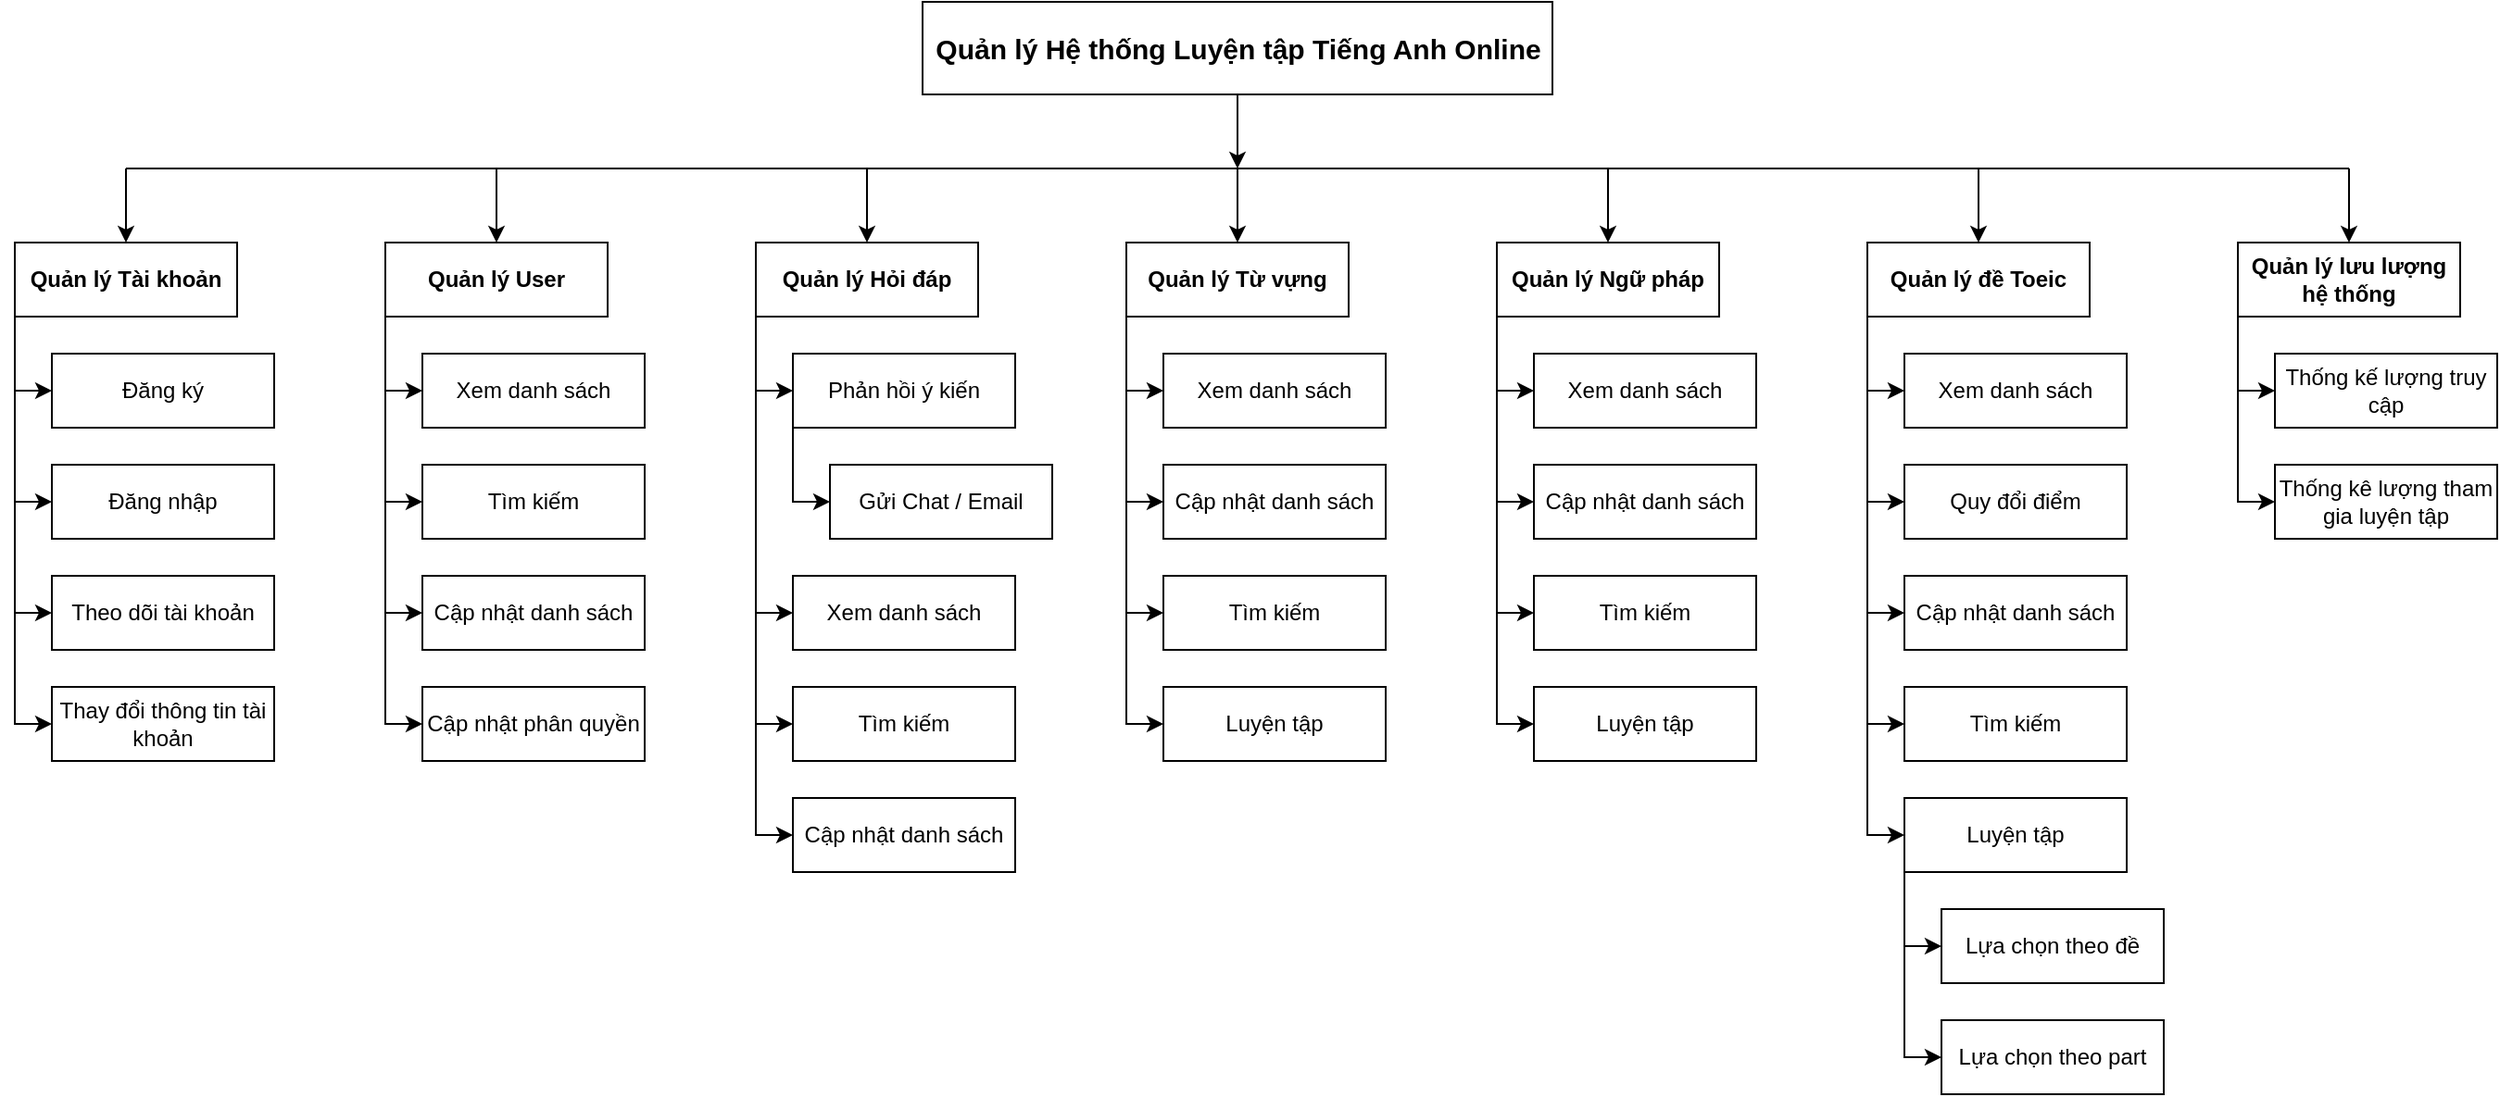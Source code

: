 <mxfile version="16.5.6" type="github" pages="5">
  <diagram id="jWhiF09ARdG3DVjqojcq" name="BFD">
    <mxGraphModel dx="1583" dy="657" grid="1" gridSize="10" guides="1" tooltips="1" connect="1" arrows="1" fold="1" page="1" pageScale="1" pageWidth="1169" pageHeight="827" math="0" shadow="0">
      <root>
        <mxCell id="by7MdEMISTTF_xZOWimD-0" />
        <mxCell id="by7MdEMISTTF_xZOWimD-1" parent="by7MdEMISTTF_xZOWimD-0" />
        <mxCell id="dC0wnQEn8QSfjuIH81ZD-1" value="Quản lý Hệ thống Luyện tập Tiếng Anh Online" style="html=1;dashed=0;whitespace=wrap;fontStyle=1;fontSize=15;" parent="by7MdEMISTTF_xZOWimD-1" vertex="1">
          <mxGeometry x="1000" y="110" width="340" height="50" as="geometry" />
        </mxCell>
        <mxCell id="dC0wnQEn8QSfjuIH81ZD-2" value="" style="endArrow=none;html=1;rounded=0;" parent="by7MdEMISTTF_xZOWimD-1" edge="1">
          <mxGeometry width="50" height="50" relative="1" as="geometry">
            <mxPoint x="570" y="200" as="sourcePoint" />
            <mxPoint x="1770" y="200" as="targetPoint" />
          </mxGeometry>
        </mxCell>
        <mxCell id="dC0wnQEn8QSfjuIH81ZD-3" value="Quản lý Tài khoản" style="rounded=0;whiteSpace=wrap;html=1;fontStyle=1" parent="by7MdEMISTTF_xZOWimD-1" vertex="1">
          <mxGeometry x="510" y="240" width="120" height="40" as="geometry" />
        </mxCell>
        <mxCell id="dC0wnQEn8QSfjuIH81ZD-4" value="Quản lý User" style="rounded=0;whiteSpace=wrap;html=1;fontStyle=1" parent="by7MdEMISTTF_xZOWimD-1" vertex="1">
          <mxGeometry x="710" y="240" width="120" height="40" as="geometry" />
        </mxCell>
        <mxCell id="dC0wnQEn8QSfjuIH81ZD-6" value="Đăng ký" style="rounded=0;whiteSpace=wrap;html=1;" parent="by7MdEMISTTF_xZOWimD-1" vertex="1">
          <mxGeometry x="530" y="300" width="120" height="40" as="geometry" />
        </mxCell>
        <mxCell id="dC0wnQEn8QSfjuIH81ZD-7" value="Đăng nhập" style="rounded=0;whiteSpace=wrap;html=1;" parent="by7MdEMISTTF_xZOWimD-1" vertex="1">
          <mxGeometry x="530" y="360" width="120" height="40" as="geometry" />
        </mxCell>
        <mxCell id="dC0wnQEn8QSfjuIH81ZD-8" value="Thay đổi thông tin tài khoản" style="rounded=0;whiteSpace=wrap;html=1;" parent="by7MdEMISTTF_xZOWimD-1" vertex="1">
          <mxGeometry x="530" y="480" width="120" height="40" as="geometry" />
        </mxCell>
        <mxCell id="dC0wnQEn8QSfjuIH81ZD-10" style="edgeStyle=orthogonalEdgeStyle;rounded=0;orthogonalLoop=1;jettySize=auto;html=1;exitX=0;exitY=1;exitDx=0;exitDy=0;entryX=0;entryY=0.5;entryDx=0;entryDy=0;" parent="by7MdEMISTTF_xZOWimD-1" source="dC0wnQEn8QSfjuIH81ZD-3" target="dC0wnQEn8QSfjuIH81ZD-8" edge="1">
          <mxGeometry relative="1" as="geometry" />
        </mxCell>
        <mxCell id="dC0wnQEn8QSfjuIH81ZD-11" value="" style="endArrow=classic;html=1;rounded=0;entryX=0;entryY=0.5;entryDx=0;entryDy=0;" parent="by7MdEMISTTF_xZOWimD-1" target="dC0wnQEn8QSfjuIH81ZD-6" edge="1">
          <mxGeometry width="50" height="50" relative="1" as="geometry">
            <mxPoint x="510" y="320" as="sourcePoint" />
            <mxPoint x="820" y="370" as="targetPoint" />
          </mxGeometry>
        </mxCell>
        <mxCell id="dC0wnQEn8QSfjuIH81ZD-12" value="" style="endArrow=classic;html=1;rounded=0;" parent="by7MdEMISTTF_xZOWimD-1" target="dC0wnQEn8QSfjuIH81ZD-7" edge="1">
          <mxGeometry width="50" height="50" relative="1" as="geometry">
            <mxPoint x="510" y="380" as="sourcePoint" />
            <mxPoint x="550" y="419.63" as="targetPoint" />
          </mxGeometry>
        </mxCell>
        <mxCell id="dC0wnQEn8QSfjuIH81ZD-13" value="Theo dõi tài khoản" style="rounded=0;whiteSpace=wrap;html=1;" parent="by7MdEMISTTF_xZOWimD-1" vertex="1">
          <mxGeometry x="530" y="420" width="120" height="40" as="geometry" />
        </mxCell>
        <mxCell id="dC0wnQEn8QSfjuIH81ZD-14" value="" style="endArrow=classic;html=1;rounded=0;entryX=0;entryY=0.5;entryDx=0;entryDy=0;" parent="by7MdEMISTTF_xZOWimD-1" target="dC0wnQEn8QSfjuIH81ZD-13" edge="1">
          <mxGeometry width="50" height="50" relative="1" as="geometry">
            <mxPoint x="510" y="440" as="sourcePoint" />
            <mxPoint x="870" y="430" as="targetPoint" />
          </mxGeometry>
        </mxCell>
        <mxCell id="dC0wnQEn8QSfjuIH81ZD-15" value="" style="endArrow=classic;html=1;rounded=0;entryX=0.5;entryY=0;entryDx=0;entryDy=0;" parent="by7MdEMISTTF_xZOWimD-1" target="dC0wnQEn8QSfjuIH81ZD-3" edge="1">
          <mxGeometry width="50" height="50" relative="1" as="geometry">
            <mxPoint x="570" y="200" as="sourcePoint" />
            <mxPoint x="870" y="220" as="targetPoint" />
          </mxGeometry>
        </mxCell>
        <mxCell id="dC0wnQEn8QSfjuIH81ZD-17" value="Xem danh sách" style="rounded=0;whiteSpace=wrap;html=1;" parent="by7MdEMISTTF_xZOWimD-1" vertex="1">
          <mxGeometry x="730" y="300" width="120" height="40" as="geometry" />
        </mxCell>
        <mxCell id="dC0wnQEn8QSfjuIH81ZD-18" value="Cập nhật phân quyền" style="rounded=0;whiteSpace=wrap;html=1;" parent="by7MdEMISTTF_xZOWimD-1" vertex="1">
          <mxGeometry x="730" y="480" width="120" height="40" as="geometry" />
        </mxCell>
        <mxCell id="dC0wnQEn8QSfjuIH81ZD-22" style="edgeStyle=orthogonalEdgeStyle;rounded=0;orthogonalLoop=1;jettySize=auto;html=1;exitX=0;exitY=1;exitDx=0;exitDy=0;entryX=0;entryY=0.5;entryDx=0;entryDy=0;" parent="by7MdEMISTTF_xZOWimD-1" source="dC0wnQEn8QSfjuIH81ZD-4" target="dC0wnQEn8QSfjuIH81ZD-18" edge="1">
          <mxGeometry relative="1" as="geometry" />
        </mxCell>
        <mxCell id="dC0wnQEn8QSfjuIH81ZD-21" value="Quản lý Hỏi đáp" style="rounded=0;whiteSpace=wrap;html=1;fontStyle=1" parent="by7MdEMISTTF_xZOWimD-1" vertex="1">
          <mxGeometry x="910" y="240" width="120" height="40" as="geometry" />
        </mxCell>
        <mxCell id="dC0wnQEn8QSfjuIH81ZD-23" value="" style="endArrow=classic;html=1;rounded=0;entryX=0;entryY=0.5;entryDx=0;entryDy=0;" parent="by7MdEMISTTF_xZOWimD-1" target="dC0wnQEn8QSfjuIH81ZD-17" edge="1">
          <mxGeometry width="50" height="50" relative="1" as="geometry">
            <mxPoint x="710" y="320" as="sourcePoint" />
            <mxPoint x="720" y="320" as="targetPoint" />
          </mxGeometry>
        </mxCell>
        <mxCell id="dC0wnQEn8QSfjuIH81ZD-24" value="" style="endArrow=classic;html=1;rounded=0;entryX=0.5;entryY=0;entryDx=0;entryDy=0;" parent="by7MdEMISTTF_xZOWimD-1" target="dC0wnQEn8QSfjuIH81ZD-4" edge="1">
          <mxGeometry width="50" height="50" relative="1" as="geometry">
            <mxPoint x="770" y="200" as="sourcePoint" />
            <mxPoint x="910" y="300" as="targetPoint" />
          </mxGeometry>
        </mxCell>
        <mxCell id="dC0wnQEn8QSfjuIH81ZD-28" value="" style="endArrow=classic;html=1;rounded=0;entryX=0.5;entryY=0;entryDx=0;entryDy=0;" parent="by7MdEMISTTF_xZOWimD-1" target="dC0wnQEn8QSfjuIH81ZD-21" edge="1">
          <mxGeometry width="50" height="50" relative="1" as="geometry">
            <mxPoint x="970" y="200" as="sourcePoint" />
            <mxPoint x="1170" y="220" as="targetPoint" />
          </mxGeometry>
        </mxCell>
        <mxCell id="dC0wnQEn8QSfjuIH81ZD-29" value="Phản hồi ý kiến" style="rounded=0;whiteSpace=wrap;html=1;" parent="by7MdEMISTTF_xZOWimD-1" vertex="1">
          <mxGeometry x="930" y="300" width="120" height="40" as="geometry" />
        </mxCell>
        <mxCell id="dC0wnQEn8QSfjuIH81ZD-30" value="Gửi Chat / Email" style="rounded=0;whiteSpace=wrap;html=1;" parent="by7MdEMISTTF_xZOWimD-1" vertex="1">
          <mxGeometry x="950" y="360" width="120" height="40" as="geometry" />
        </mxCell>
        <mxCell id="dC0wnQEn8QSfjuIH81ZD-37" style="edgeStyle=orthogonalEdgeStyle;rounded=0;orthogonalLoop=1;jettySize=auto;html=1;exitX=0;exitY=1;exitDx=0;exitDy=0;entryX=0;entryY=0.5;entryDx=0;entryDy=0;" parent="by7MdEMISTTF_xZOWimD-1" source="dC0wnQEn8QSfjuIH81ZD-29" target="dC0wnQEn8QSfjuIH81ZD-30" edge="1">
          <mxGeometry relative="1" as="geometry" />
        </mxCell>
        <mxCell id="dC0wnQEn8QSfjuIH81ZD-31" value="Cập nhật danh sách" style="rounded=0;whiteSpace=wrap;html=1;" parent="by7MdEMISTTF_xZOWimD-1" vertex="1">
          <mxGeometry x="930" y="540" width="120" height="40" as="geometry" />
        </mxCell>
        <mxCell id="dC0wnQEn8QSfjuIH81ZD-35" style="edgeStyle=orthogonalEdgeStyle;rounded=0;orthogonalLoop=1;jettySize=auto;html=1;exitX=0;exitY=1;exitDx=0;exitDy=0;entryX=0;entryY=0.5;entryDx=0;entryDy=0;" parent="by7MdEMISTTF_xZOWimD-1" source="dC0wnQEn8QSfjuIH81ZD-21" target="dC0wnQEn8QSfjuIH81ZD-31" edge="1">
          <mxGeometry relative="1" as="geometry" />
        </mxCell>
        <mxCell id="dC0wnQEn8QSfjuIH81ZD-32" value="Xem danh sách" style="rounded=0;whiteSpace=wrap;html=1;" parent="by7MdEMISTTF_xZOWimD-1" vertex="1">
          <mxGeometry x="930" y="420" width="120" height="40" as="geometry" />
        </mxCell>
        <mxCell id="dC0wnQEn8QSfjuIH81ZD-36" value="" style="endArrow=classic;html=1;rounded=0;entryX=0;entryY=0.5;entryDx=0;entryDy=0;" parent="by7MdEMISTTF_xZOWimD-1" target="dC0wnQEn8QSfjuIH81ZD-29" edge="1">
          <mxGeometry width="50" height="50" relative="1" as="geometry">
            <mxPoint x="910" y="320" as="sourcePoint" />
            <mxPoint x="980" y="370" as="targetPoint" />
          </mxGeometry>
        </mxCell>
        <mxCell id="dC0wnQEn8QSfjuIH81ZD-38" value="" style="endArrow=classic;html=1;rounded=0;entryX=0;entryY=0.5;entryDx=0;entryDy=0;" parent="by7MdEMISTTF_xZOWimD-1" target="dC0wnQEn8QSfjuIH81ZD-32" edge="1">
          <mxGeometry width="50" height="50" relative="1" as="geometry">
            <mxPoint x="910" y="440" as="sourcePoint" />
            <mxPoint x="980" y="370" as="targetPoint" />
          </mxGeometry>
        </mxCell>
        <mxCell id="dC0wnQEn8QSfjuIH81ZD-39" value="Quản lý Từ vựng" style="rounded=0;whiteSpace=wrap;html=1;fontStyle=1" parent="by7MdEMISTTF_xZOWimD-1" vertex="1">
          <mxGeometry x="1110" y="240" width="120" height="40" as="geometry" />
        </mxCell>
        <mxCell id="dC0wnQEn8QSfjuIH81ZD-40" value="Quản lý Ngữ pháp" style="rounded=0;whiteSpace=wrap;html=1;fontStyle=1" parent="by7MdEMISTTF_xZOWimD-1" vertex="1">
          <mxGeometry x="1310" y="240" width="120" height="40" as="geometry" />
        </mxCell>
        <mxCell id="dC0wnQEn8QSfjuIH81ZD-41" value="Quản lý đề Toeic" style="rounded=0;whiteSpace=wrap;html=1;fontStyle=1" parent="by7MdEMISTTF_xZOWimD-1" vertex="1">
          <mxGeometry x="1510" y="240" width="120" height="40" as="geometry" />
        </mxCell>
        <mxCell id="dC0wnQEn8QSfjuIH81ZD-42" value="Tìm kiếm" style="rounded=0;whiteSpace=wrap;html=1;" parent="by7MdEMISTTF_xZOWimD-1" vertex="1">
          <mxGeometry x="730" y="360" width="120" height="40" as="geometry" />
        </mxCell>
        <mxCell id="dC0wnQEn8QSfjuIH81ZD-43" value="" style="endArrow=classic;html=1;rounded=0;entryX=0;entryY=0.5;entryDx=0;entryDy=0;" parent="by7MdEMISTTF_xZOWimD-1" target="dC0wnQEn8QSfjuIH81ZD-42" edge="1">
          <mxGeometry width="50" height="50" relative="1" as="geometry">
            <mxPoint x="710" y="380" as="sourcePoint" />
            <mxPoint x="720" y="380" as="targetPoint" />
          </mxGeometry>
        </mxCell>
        <mxCell id="dC0wnQEn8QSfjuIH81ZD-44" value="Xem danh sách" style="rounded=0;whiteSpace=wrap;html=1;" parent="by7MdEMISTTF_xZOWimD-1" vertex="1">
          <mxGeometry x="1130" y="300" width="120" height="40" as="geometry" />
        </mxCell>
        <mxCell id="dC0wnQEn8QSfjuIH81ZD-45" value="Cập nhật danh sách" style="rounded=0;whiteSpace=wrap;html=1;" parent="by7MdEMISTTF_xZOWimD-1" vertex="1">
          <mxGeometry x="1130" y="360" width="120" height="40" as="geometry" />
        </mxCell>
        <mxCell id="dC0wnQEn8QSfjuIH81ZD-46" value="Tìm kiếm" style="rounded=0;whiteSpace=wrap;html=1;" parent="by7MdEMISTTF_xZOWimD-1" vertex="1">
          <mxGeometry x="1130" y="420" width="120" height="40" as="geometry" />
        </mxCell>
        <mxCell id="dC0wnQEn8QSfjuIH81ZD-47" value="Luyện tập" style="rounded=0;whiteSpace=wrap;html=1;" parent="by7MdEMISTTF_xZOWimD-1" vertex="1">
          <mxGeometry x="1130" y="480" width="120" height="40" as="geometry" />
        </mxCell>
        <mxCell id="dC0wnQEn8QSfjuIH81ZD-49" style="edgeStyle=orthogonalEdgeStyle;rounded=0;orthogonalLoop=1;jettySize=auto;html=1;exitX=0;exitY=1;exitDx=0;exitDy=0;entryX=0;entryY=0.5;entryDx=0;entryDy=0;" parent="by7MdEMISTTF_xZOWimD-1" source="dC0wnQEn8QSfjuIH81ZD-39" target="dC0wnQEn8QSfjuIH81ZD-47" edge="1">
          <mxGeometry relative="1" as="geometry" />
        </mxCell>
        <mxCell id="dC0wnQEn8QSfjuIH81ZD-50" value="" style="endArrow=classic;html=1;rounded=0;entryX=0;entryY=0.5;entryDx=0;entryDy=0;" parent="by7MdEMISTTF_xZOWimD-1" target="dC0wnQEn8QSfjuIH81ZD-44" edge="1">
          <mxGeometry width="50" height="50" relative="1" as="geometry">
            <mxPoint x="1110" y="320" as="sourcePoint" />
            <mxPoint x="1240" y="360" as="targetPoint" />
          </mxGeometry>
        </mxCell>
        <mxCell id="dC0wnQEn8QSfjuIH81ZD-51" value="" style="endArrow=classic;html=1;rounded=0;entryX=0;entryY=0.5;entryDx=0;entryDy=0;" parent="by7MdEMISTTF_xZOWimD-1" target="dC0wnQEn8QSfjuIH81ZD-45" edge="1">
          <mxGeometry width="50" height="50" relative="1" as="geometry">
            <mxPoint x="1110" y="380" as="sourcePoint" />
            <mxPoint x="1240" y="360" as="targetPoint" />
          </mxGeometry>
        </mxCell>
        <mxCell id="dC0wnQEn8QSfjuIH81ZD-52" value="" style="endArrow=classic;html=1;rounded=0;entryX=0;entryY=0.5;entryDx=0;entryDy=0;" parent="by7MdEMISTTF_xZOWimD-1" target="dC0wnQEn8QSfjuIH81ZD-46" edge="1">
          <mxGeometry width="50" height="50" relative="1" as="geometry">
            <mxPoint x="1110" y="440" as="sourcePoint" />
            <mxPoint x="1240" y="360" as="targetPoint" />
          </mxGeometry>
        </mxCell>
        <mxCell id="dC0wnQEn8QSfjuIH81ZD-53" value="" style="endArrow=classic;html=1;rounded=0;entryX=0.5;entryY=0;entryDx=0;entryDy=0;" parent="by7MdEMISTTF_xZOWimD-1" target="dC0wnQEn8QSfjuIH81ZD-39" edge="1">
          <mxGeometry width="50" height="50" relative="1" as="geometry">
            <mxPoint x="1170" y="200" as="sourcePoint" />
            <mxPoint x="1420" y="340" as="targetPoint" />
          </mxGeometry>
        </mxCell>
        <mxCell id="dC0wnQEn8QSfjuIH81ZD-54" value="Xem danh sách" style="rounded=0;whiteSpace=wrap;html=1;" parent="by7MdEMISTTF_xZOWimD-1" vertex="1">
          <mxGeometry x="1330" y="300" width="120" height="40" as="geometry" />
        </mxCell>
        <mxCell id="dC0wnQEn8QSfjuIH81ZD-55" value="Cập nhật danh sách" style="rounded=0;whiteSpace=wrap;html=1;" parent="by7MdEMISTTF_xZOWimD-1" vertex="1">
          <mxGeometry x="1330" y="360" width="120" height="40" as="geometry" />
        </mxCell>
        <mxCell id="dC0wnQEn8QSfjuIH81ZD-56" value="Tìm kiếm" style="rounded=0;whiteSpace=wrap;html=1;" parent="by7MdEMISTTF_xZOWimD-1" vertex="1">
          <mxGeometry x="1330" y="420" width="120" height="40" as="geometry" />
        </mxCell>
        <mxCell id="dC0wnQEn8QSfjuIH81ZD-58" value="Luyện tập" style="rounded=0;whiteSpace=wrap;html=1;" parent="by7MdEMISTTF_xZOWimD-1" vertex="1">
          <mxGeometry x="1330" y="480" width="120" height="40" as="geometry" />
        </mxCell>
        <mxCell id="dC0wnQEn8QSfjuIH81ZD-59" style="edgeStyle=orthogonalEdgeStyle;rounded=0;orthogonalLoop=1;jettySize=auto;html=1;exitX=0;exitY=1;exitDx=0;exitDy=0;entryX=0;entryY=0.5;entryDx=0;entryDy=0;" parent="by7MdEMISTTF_xZOWimD-1" source="dC0wnQEn8QSfjuIH81ZD-40" target="dC0wnQEn8QSfjuIH81ZD-58" edge="1">
          <mxGeometry relative="1" as="geometry" />
        </mxCell>
        <mxCell id="dC0wnQEn8QSfjuIH81ZD-60" value="" style="endArrow=classic;html=1;rounded=0;entryX=0;entryY=0.5;entryDx=0;entryDy=0;" parent="by7MdEMISTTF_xZOWimD-1" target="dC0wnQEn8QSfjuIH81ZD-56" edge="1">
          <mxGeometry width="50" height="50" relative="1" as="geometry">
            <mxPoint x="1310" y="440" as="sourcePoint" />
            <mxPoint x="1360" y="380" as="targetPoint" />
          </mxGeometry>
        </mxCell>
        <mxCell id="dC0wnQEn8QSfjuIH81ZD-61" value="" style="endArrow=classic;html=1;rounded=0;" parent="by7MdEMISTTF_xZOWimD-1" target="dC0wnQEn8QSfjuIH81ZD-55" edge="1">
          <mxGeometry width="50" height="50" relative="1" as="geometry">
            <mxPoint x="1310" y="380" as="sourcePoint" />
            <mxPoint x="1330" y="380" as="targetPoint" />
          </mxGeometry>
        </mxCell>
        <mxCell id="dC0wnQEn8QSfjuIH81ZD-62" value="" style="endArrow=classic;html=1;rounded=0;entryX=0;entryY=0.5;entryDx=0;entryDy=0;" parent="by7MdEMISTTF_xZOWimD-1" target="dC0wnQEn8QSfjuIH81ZD-54" edge="1">
          <mxGeometry width="50" height="50" relative="1" as="geometry">
            <mxPoint x="1310" y="320" as="sourcePoint" />
            <mxPoint x="1360" y="380" as="targetPoint" />
          </mxGeometry>
        </mxCell>
        <mxCell id="dC0wnQEn8QSfjuIH81ZD-63" value="" style="endArrow=classic;html=1;rounded=0;entryX=0.5;entryY=0;entryDx=0;entryDy=0;" parent="by7MdEMISTTF_xZOWimD-1" target="dC0wnQEn8QSfjuIH81ZD-40" edge="1">
          <mxGeometry width="50" height="50" relative="1" as="geometry">
            <mxPoint x="1370" y="200" as="sourcePoint" />
            <mxPoint x="1570" y="240" as="targetPoint" />
          </mxGeometry>
        </mxCell>
        <mxCell id="dC0wnQEn8QSfjuIH81ZD-64" value="Xem danh sách" style="rounded=0;whiteSpace=wrap;html=1;" parent="by7MdEMISTTF_xZOWimD-1" vertex="1">
          <mxGeometry x="1530" y="300" width="120" height="40" as="geometry" />
        </mxCell>
        <mxCell id="dC0wnQEn8QSfjuIH81ZD-65" value="Tìm kiếm" style="rounded=0;whiteSpace=wrap;html=1;" parent="by7MdEMISTTF_xZOWimD-1" vertex="1">
          <mxGeometry x="930" y="480" width="120" height="40" as="geometry" />
        </mxCell>
        <mxCell id="dC0wnQEn8QSfjuIH81ZD-67" value="" style="endArrow=classic;html=1;rounded=0;entryX=0;entryY=0.5;entryDx=0;entryDy=0;" parent="by7MdEMISTTF_xZOWimD-1" target="dC0wnQEn8QSfjuIH81ZD-65" edge="1">
          <mxGeometry width="50" height="50" relative="1" as="geometry">
            <mxPoint x="910" y="500" as="sourcePoint" />
            <mxPoint x="1230" y="440" as="targetPoint" />
          </mxGeometry>
        </mxCell>
        <mxCell id="dC0wnQEn8QSfjuIH81ZD-68" value="Cập nhật danh sách" style="rounded=0;whiteSpace=wrap;html=1;" parent="by7MdEMISTTF_xZOWimD-1" vertex="1">
          <mxGeometry x="730" y="420" width="120" height="40" as="geometry" />
        </mxCell>
        <mxCell id="dC0wnQEn8QSfjuIH81ZD-69" value="" style="endArrow=classic;html=1;rounded=0;entryX=0;entryY=0.5;entryDx=0;entryDy=0;" parent="by7MdEMISTTF_xZOWimD-1" target="dC0wnQEn8QSfjuIH81ZD-68" edge="1">
          <mxGeometry width="50" height="50" relative="1" as="geometry">
            <mxPoint x="710" y="440" as="sourcePoint" />
            <mxPoint x="720" y="440" as="targetPoint" />
          </mxGeometry>
        </mxCell>
        <mxCell id="dC0wnQEn8QSfjuIH81ZD-71" value="Luyện tập" style="rounded=0;whiteSpace=wrap;html=1;" parent="by7MdEMISTTF_xZOWimD-1" vertex="1">
          <mxGeometry x="1530" y="540" width="120" height="40" as="geometry" />
        </mxCell>
        <mxCell id="dC0wnQEn8QSfjuIH81ZD-80" style="edgeStyle=orthogonalEdgeStyle;rounded=0;orthogonalLoop=1;jettySize=auto;html=1;exitX=0;exitY=1;exitDx=0;exitDy=0;entryX=0;entryY=0.5;entryDx=0;entryDy=0;" parent="by7MdEMISTTF_xZOWimD-1" source="dC0wnQEn8QSfjuIH81ZD-41" target="dC0wnQEn8QSfjuIH81ZD-71" edge="1">
          <mxGeometry relative="1" as="geometry" />
        </mxCell>
        <mxCell id="dC0wnQEn8QSfjuIH81ZD-72" value="Quy đổi điểm" style="rounded=0;whiteSpace=wrap;html=1;" parent="by7MdEMISTTF_xZOWimD-1" vertex="1">
          <mxGeometry x="1530" y="360" width="120" height="40" as="geometry" />
        </mxCell>
        <mxCell id="dC0wnQEn8QSfjuIH81ZD-73" value="Cập nhật danh sách" style="rounded=0;whiteSpace=wrap;html=1;" parent="by7MdEMISTTF_xZOWimD-1" vertex="1">
          <mxGeometry x="1530" y="420" width="120" height="40" as="geometry" />
        </mxCell>
        <mxCell id="dC0wnQEn8QSfjuIH81ZD-74" value="Tìm kiếm" style="rounded=0;whiteSpace=wrap;html=1;" parent="by7MdEMISTTF_xZOWimD-1" vertex="1">
          <mxGeometry x="1530" y="480" width="120" height="40" as="geometry" />
        </mxCell>
        <mxCell id="dC0wnQEn8QSfjuIH81ZD-75" value="Lựa chọn theo đề" style="rounded=0;whiteSpace=wrap;html=1;" parent="by7MdEMISTTF_xZOWimD-1" vertex="1">
          <mxGeometry x="1550" y="600" width="120" height="40" as="geometry" />
        </mxCell>
        <mxCell id="dC0wnQEn8QSfjuIH81ZD-76" value="Lựa chọn theo part" style="rounded=0;whiteSpace=wrap;html=1;" parent="by7MdEMISTTF_xZOWimD-1" vertex="1">
          <mxGeometry x="1550" y="660" width="120" height="40" as="geometry" />
        </mxCell>
        <mxCell id="dC0wnQEn8QSfjuIH81ZD-81" style="edgeStyle=orthogonalEdgeStyle;rounded=0;orthogonalLoop=1;jettySize=auto;html=1;exitX=0;exitY=1;exitDx=0;exitDy=0;entryX=0;entryY=0.5;entryDx=0;entryDy=0;" parent="by7MdEMISTTF_xZOWimD-1" source="dC0wnQEn8QSfjuIH81ZD-71" target="dC0wnQEn8QSfjuIH81ZD-76" edge="1">
          <mxGeometry relative="1" as="geometry" />
        </mxCell>
        <mxCell id="dC0wnQEn8QSfjuIH81ZD-77" value="Quản lý lưu lượng hệ thống" style="rounded=0;whiteSpace=wrap;html=1;fontStyle=1" parent="by7MdEMISTTF_xZOWimD-1" vertex="1">
          <mxGeometry x="1710" y="240" width="120" height="40" as="geometry" />
        </mxCell>
        <mxCell id="dC0wnQEn8QSfjuIH81ZD-78" value="Thống kế lượng truy cập" style="rounded=0;whiteSpace=wrap;html=1;" parent="by7MdEMISTTF_xZOWimD-1" vertex="1">
          <mxGeometry x="1730" y="300" width="120" height="40" as="geometry" />
        </mxCell>
        <mxCell id="dC0wnQEn8QSfjuIH81ZD-79" value="Thống kê lượng tham gia luyện tập" style="rounded=0;whiteSpace=wrap;html=1;" parent="by7MdEMISTTF_xZOWimD-1" vertex="1">
          <mxGeometry x="1730" y="360" width="120" height="40" as="geometry" />
        </mxCell>
        <mxCell id="dC0wnQEn8QSfjuIH81ZD-89" style="edgeStyle=orthogonalEdgeStyle;rounded=0;orthogonalLoop=1;jettySize=auto;html=1;exitX=0;exitY=1;exitDx=0;exitDy=0;entryX=0;entryY=0.5;entryDx=0;entryDy=0;" parent="by7MdEMISTTF_xZOWimD-1" source="dC0wnQEn8QSfjuIH81ZD-77" target="dC0wnQEn8QSfjuIH81ZD-79" edge="1">
          <mxGeometry relative="1" as="geometry" />
        </mxCell>
        <mxCell id="dC0wnQEn8QSfjuIH81ZD-82" value="" style="endArrow=classic;html=1;rounded=0;entryX=0;entryY=0.5;entryDx=0;entryDy=0;" parent="by7MdEMISTTF_xZOWimD-1" target="dC0wnQEn8QSfjuIH81ZD-75" edge="1">
          <mxGeometry width="50" height="50" relative="1" as="geometry">
            <mxPoint x="1530" y="620" as="sourcePoint" />
            <mxPoint x="1580" y="460" as="targetPoint" />
          </mxGeometry>
        </mxCell>
        <mxCell id="dC0wnQEn8QSfjuIH81ZD-83" value="" style="endArrow=classic;html=1;rounded=0;entryX=0.5;entryY=0;entryDx=0;entryDy=0;" parent="by7MdEMISTTF_xZOWimD-1" target="dC0wnQEn8QSfjuIH81ZD-41" edge="1">
          <mxGeometry width="50" height="50" relative="1" as="geometry">
            <mxPoint x="1570" y="200" as="sourcePoint" />
            <mxPoint x="1610" y="350" as="targetPoint" />
          </mxGeometry>
        </mxCell>
        <mxCell id="dC0wnQEn8QSfjuIH81ZD-84" value="" style="endArrow=classic;html=1;rounded=0;entryX=0;entryY=0.5;entryDx=0;entryDy=0;" parent="by7MdEMISTTF_xZOWimD-1" target="dC0wnQEn8QSfjuIH81ZD-64" edge="1">
          <mxGeometry width="50" height="50" relative="1" as="geometry">
            <mxPoint x="1510" y="320" as="sourcePoint" />
            <mxPoint x="1610" y="350" as="targetPoint" />
          </mxGeometry>
        </mxCell>
        <mxCell id="dC0wnQEn8QSfjuIH81ZD-85" value="" style="endArrow=classic;html=1;rounded=0;entryX=0;entryY=0.5;entryDx=0;entryDy=0;" parent="by7MdEMISTTF_xZOWimD-1" target="dC0wnQEn8QSfjuIH81ZD-72" edge="1">
          <mxGeometry width="50" height="50" relative="1" as="geometry">
            <mxPoint x="1510" y="380" as="sourcePoint" />
            <mxPoint x="1610" y="350" as="targetPoint" />
          </mxGeometry>
        </mxCell>
        <mxCell id="dC0wnQEn8QSfjuIH81ZD-86" value="" style="endArrow=classic;html=1;rounded=0;entryX=0;entryY=0.5;entryDx=0;entryDy=0;" parent="by7MdEMISTTF_xZOWimD-1" target="dC0wnQEn8QSfjuIH81ZD-73" edge="1">
          <mxGeometry width="50" height="50" relative="1" as="geometry">
            <mxPoint x="1510" y="440" as="sourcePoint" />
            <mxPoint x="1520" y="440" as="targetPoint" />
          </mxGeometry>
        </mxCell>
        <mxCell id="dC0wnQEn8QSfjuIH81ZD-87" value="" style="endArrow=classic;html=1;rounded=0;entryX=0;entryY=0.5;entryDx=0;entryDy=0;" parent="by7MdEMISTTF_xZOWimD-1" target="dC0wnQEn8QSfjuIH81ZD-74" edge="1">
          <mxGeometry width="50" height="50" relative="1" as="geometry">
            <mxPoint x="1510" y="500" as="sourcePoint" />
            <mxPoint x="1670" y="470" as="targetPoint" />
          </mxGeometry>
        </mxCell>
        <mxCell id="dC0wnQEn8QSfjuIH81ZD-88" value="" style="endArrow=classic;html=1;rounded=0;entryX=0.5;entryY=0;entryDx=0;entryDy=0;" parent="by7MdEMISTTF_xZOWimD-1" target="dC0wnQEn8QSfjuIH81ZD-77" edge="1">
          <mxGeometry width="50" height="50" relative="1" as="geometry">
            <mxPoint x="1770" y="200" as="sourcePoint" />
            <mxPoint x="1670" y="270" as="targetPoint" />
          </mxGeometry>
        </mxCell>
        <mxCell id="dC0wnQEn8QSfjuIH81ZD-90" value="" style="endArrow=classic;html=1;rounded=0;entryX=0;entryY=0.5;entryDx=0;entryDy=0;" parent="by7MdEMISTTF_xZOWimD-1" target="dC0wnQEn8QSfjuIH81ZD-78" edge="1">
          <mxGeometry width="50" height="50" relative="1" as="geometry">
            <mxPoint x="1710" y="320" as="sourcePoint" />
            <mxPoint x="1670" y="270" as="targetPoint" />
          </mxGeometry>
        </mxCell>
        <mxCell id="dC0wnQEn8QSfjuIH81ZD-91" value="" style="endArrow=classic;html=1;rounded=0;exitX=0.5;exitY=1;exitDx=0;exitDy=0;" parent="by7MdEMISTTF_xZOWimD-1" source="dC0wnQEn8QSfjuIH81ZD-1" edge="1">
          <mxGeometry width="50" height="50" relative="1" as="geometry">
            <mxPoint x="1330" y="370" as="sourcePoint" />
            <mxPoint x="1170" y="200" as="targetPoint" />
          </mxGeometry>
        </mxCell>
      </root>
    </mxGraphModel>
  </diagram>
  <diagram id="D9ligsCVWemalPljv09z" name="Use Case Diagram">
    <mxGraphModel dx="2462" dy="1849" grid="1" gridSize="10" guides="1" tooltips="1" connect="1" arrows="1" fold="1" page="1" pageScale="1" pageWidth="1169" pageHeight="827" math="0" shadow="0">
      <root>
        <mxCell id="I93rMZ3Ody3_BwGvtmhT-0" />
        <mxCell id="I93rMZ3Ody3_BwGvtmhT-1" parent="I93rMZ3Ody3_BwGvtmhT-0" />
        <mxCell id="bCW2HvNbnKRTIBYRigTW-0" value="Xem thông tin tài khoản" style="ellipse;whiteSpace=wrap;html=1;fontSize=15;" parent="I93rMZ3Ody3_BwGvtmhT-1" vertex="1">
          <mxGeometry x="306" y="-640" width="240" height="70" as="geometry" />
        </mxCell>
        <mxCell id="bCW2HvNbnKRTIBYRigTW-1" value="Đăng nhập / Đăng ký" style="ellipse;whiteSpace=wrap;html=1;fontSize=15;" parent="I93rMZ3Ody3_BwGvtmhT-1" vertex="1">
          <mxGeometry x="306" y="-720" width="240" height="70" as="geometry" />
        </mxCell>
        <mxCell id="yNbEgzszwdKRq-eYk2B3-22" style="rounded=0;orthogonalLoop=1;jettySize=auto;html=1;exitX=1;exitY=0.333;exitDx=0;exitDy=0;exitPerimeter=0;entryX=0;entryY=0.5;entryDx=0;entryDy=0;" parent="I93rMZ3Ody3_BwGvtmhT-1" source="bCW2HvNbnKRTIBYRigTW-2" target="bCW2HvNbnKRTIBYRigTW-1" edge="1">
          <mxGeometry relative="1" as="geometry" />
        </mxCell>
        <mxCell id="yNbEgzszwdKRq-eYk2B3-23" style="edgeStyle=none;rounded=0;orthogonalLoop=1;jettySize=auto;html=1;exitX=1;exitY=0.333;exitDx=0;exitDy=0;exitPerimeter=0;entryX=0;entryY=0.5;entryDx=0;entryDy=0;" parent="I93rMZ3Ody3_BwGvtmhT-1" source="bCW2HvNbnKRTIBYRigTW-2" target="bCW2HvNbnKRTIBYRigTW-0" edge="1">
          <mxGeometry relative="1" as="geometry" />
        </mxCell>
        <mxCell id="yNbEgzszwdKRq-eYk2B3-24" style="edgeStyle=none;rounded=0;orthogonalLoop=1;jettySize=auto;html=1;exitX=1;exitY=0.333;exitDx=0;exitDy=0;exitPerimeter=0;entryX=0;entryY=0.5;entryDx=0;entryDy=0;" parent="I93rMZ3Ody3_BwGvtmhT-1" source="bCW2HvNbnKRTIBYRigTW-2" target="yNbEgzszwdKRq-eYk2B3-7" edge="1">
          <mxGeometry relative="1" as="geometry" />
        </mxCell>
        <mxCell id="yNbEgzszwdKRq-eYk2B3-26" style="edgeStyle=none;rounded=0;orthogonalLoop=1;jettySize=auto;html=1;exitX=1;exitY=0.333;exitDx=0;exitDy=0;exitPerimeter=0;entryX=0;entryY=0.5;entryDx=0;entryDy=0;" parent="I93rMZ3Ody3_BwGvtmhT-1" source="bCW2HvNbnKRTIBYRigTW-2" target="yNbEgzszwdKRq-eYk2B3-11" edge="1">
          <mxGeometry relative="1" as="geometry" />
        </mxCell>
        <mxCell id="yNbEgzszwdKRq-eYk2B3-27" style="edgeStyle=none;rounded=0;orthogonalLoop=1;jettySize=auto;html=1;exitX=1;exitY=0.333;exitDx=0;exitDy=0;exitPerimeter=0;entryX=0;entryY=0.5;entryDx=0;entryDy=0;" parent="I93rMZ3Ody3_BwGvtmhT-1" source="bCW2HvNbnKRTIBYRigTW-2" target="yNbEgzszwdKRq-eYk2B3-5" edge="1">
          <mxGeometry relative="1" as="geometry" />
        </mxCell>
        <mxCell id="yNbEgzszwdKRq-eYk2B3-28" style="edgeStyle=none;rounded=0;orthogonalLoop=1;jettySize=auto;html=1;exitX=1;exitY=0.333;exitDx=0;exitDy=0;exitPerimeter=0;entryX=0;entryY=0.5;entryDx=0;entryDy=0;" parent="I93rMZ3Ody3_BwGvtmhT-1" source="bCW2HvNbnKRTIBYRigTW-2" target="yNbEgzszwdKRq-eYk2B3-12" edge="1">
          <mxGeometry relative="1" as="geometry" />
        </mxCell>
        <mxCell id="yNbEgzszwdKRq-eYk2B3-30" style="edgeStyle=none;rounded=0;orthogonalLoop=1;jettySize=auto;html=1;exitX=1;exitY=0.333;exitDx=0;exitDy=0;exitPerimeter=0;entryX=0;entryY=0.5;entryDx=0;entryDy=0;" parent="I93rMZ3Ody3_BwGvtmhT-1" source="bCW2HvNbnKRTIBYRigTW-2" target="yNbEgzszwdKRq-eYk2B3-19" edge="1">
          <mxGeometry relative="1" as="geometry" />
        </mxCell>
        <mxCell id="pWvMWgbVUCdM876wATnr-20" style="edgeStyle=none;rounded=0;orthogonalLoop=1;jettySize=auto;html=1;exitX=1;exitY=0.333;exitDx=0;exitDy=0;exitPerimeter=0;entryX=0;entryY=0.5;entryDx=0;entryDy=0;" edge="1" parent="I93rMZ3Ody3_BwGvtmhT-1" source="bCW2HvNbnKRTIBYRigTW-2" target="pWvMWgbVUCdM876wATnr-15">
          <mxGeometry relative="1" as="geometry" />
        </mxCell>
        <mxCell id="pWvMWgbVUCdM876wATnr-26" style="edgeStyle=none;rounded=0;orthogonalLoop=1;jettySize=auto;html=1;exitX=1;exitY=0.333;exitDx=0;exitDy=0;exitPerimeter=0;entryX=0;entryY=0.5;entryDx=0;entryDy=0;" edge="1" parent="I93rMZ3Ody3_BwGvtmhT-1" source="bCW2HvNbnKRTIBYRigTW-2" target="pWvMWgbVUCdM876wATnr-21">
          <mxGeometry relative="1" as="geometry" />
        </mxCell>
        <mxCell id="pWvMWgbVUCdM876wATnr-38" style="edgeStyle=none;rounded=0;orthogonalLoop=1;jettySize=auto;html=1;exitX=1;exitY=0.333;exitDx=0;exitDy=0;exitPerimeter=0;entryX=0;entryY=0.5;entryDx=0;entryDy=0;" edge="1" parent="I93rMZ3Ody3_BwGvtmhT-1" source="bCW2HvNbnKRTIBYRigTW-2" target="pWvMWgbVUCdM876wATnr-37">
          <mxGeometry relative="1" as="geometry" />
        </mxCell>
        <mxCell id="bCW2HvNbnKRTIBYRigTW-2" value="User" style="shape=umlActor;verticalLabelPosition=bottom;verticalAlign=top;html=1;fontSize=15;" parent="I93rMZ3Ody3_BwGvtmhT-1" vertex="1">
          <mxGeometry x="120" y="-459" width="30" height="60" as="geometry" />
        </mxCell>
        <mxCell id="yNbEgzszwdKRq-eYk2B3-5" value="Xem danh sách từ vựng" style="ellipse;whiteSpace=wrap;html=1;fontSize=15;" parent="I93rMZ3Ody3_BwGvtmhT-1" vertex="1">
          <mxGeometry x="306" y="-400" width="240" height="70" as="geometry" />
        </mxCell>
        <mxCell id="yNbEgzszwdKRq-eYk2B3-7" value="Phản hồi ý kiến" style="ellipse;whiteSpace=wrap;html=1;fontSize=15;" parent="I93rMZ3Ody3_BwGvtmhT-1" vertex="1">
          <mxGeometry x="306" y="-560" width="240" height="70" as="geometry" />
        </mxCell>
        <mxCell id="yNbEgzszwdKRq-eYk2B3-11" value="Xem danh sách Q&amp;amp;A" style="ellipse;whiteSpace=wrap;html=1;fontSize=15;" parent="I93rMZ3Ody3_BwGvtmhT-1" vertex="1">
          <mxGeometry x="306" y="-480" width="240" height="70" as="geometry" />
        </mxCell>
        <mxCell id="yNbEgzszwdKRq-eYk2B3-12" value="Ghi chú" style="ellipse;whiteSpace=wrap;html=1;fontSize=15;" parent="I93rMZ3Ody3_BwGvtmhT-1" vertex="1">
          <mxGeometry x="306" y="-80" width="240" height="70" as="geometry" />
        </mxCell>
        <mxCell id="yNbEgzszwdKRq-eYk2B3-19" value="Đăng suất" style="ellipse;whiteSpace=wrap;html=1;fontSize=15;" parent="I93rMZ3Ody3_BwGvtmhT-1" vertex="1">
          <mxGeometry x="306" width="240" height="70" as="geometry" />
        </mxCell>
        <mxCell id="yNbEgzszwdKRq-eYk2B3-43" value="Xem danh sách User" style="ellipse;whiteSpace=wrap;html=1;fontSize=15;" parent="I93rMZ3Ody3_BwGvtmhT-1" vertex="1">
          <mxGeometry x="1976" y="-494.25" width="240" height="70" as="geometry" />
        </mxCell>
        <mxCell id="yNbEgzszwdKRq-eYk2B3-46" style="edgeStyle=none;rounded=0;orthogonalLoop=1;jettySize=auto;html=1;exitX=1;exitY=0.333;exitDx=0;exitDy=0;exitPerimeter=0;entryX=0;entryY=0.5;entryDx=0;entryDy=0;" parent="I93rMZ3Ody3_BwGvtmhT-1" source="yNbEgzszwdKRq-eYk2B3-52" target="yNbEgzszwdKRq-eYk2B3-43" edge="1">
          <mxGeometry relative="1" as="geometry" />
        </mxCell>
        <mxCell id="yNbEgzszwdKRq-eYk2B3-49" style="edgeStyle=none;rounded=0;orthogonalLoop=1;jettySize=auto;html=1;exitX=1;exitY=0.333;exitDx=0;exitDy=0;exitPerimeter=0;entryX=0;entryY=0.5;entryDx=0;entryDy=0;" parent="I93rMZ3Ody3_BwGvtmhT-1" source="yNbEgzszwdKRq-eYk2B3-52" target="yNbEgzszwdKRq-eYk2B3-56" edge="1">
          <mxGeometry relative="1" as="geometry" />
        </mxCell>
        <mxCell id="yNbEgzszwdKRq-eYk2B3-50" style="edgeStyle=none;rounded=0;orthogonalLoop=1;jettySize=auto;html=1;exitX=1;exitY=0.333;exitDx=0;exitDy=0;exitPerimeter=0;entryX=0;entryY=0.5;entryDx=0;entryDy=0;" parent="I93rMZ3Ody3_BwGvtmhT-1" source="yNbEgzszwdKRq-eYk2B3-52" target="yNbEgzszwdKRq-eYk2B3-62" edge="1">
          <mxGeometry relative="1" as="geometry" />
        </mxCell>
        <mxCell id="yNbEgzszwdKRq-eYk2B3-51" style="edgeStyle=none;rounded=0;orthogonalLoop=1;jettySize=auto;html=1;exitX=1;exitY=0.333;exitDx=0;exitDy=0;exitPerimeter=0;entryX=0;entryY=0.5;entryDx=0;entryDy=0;" parent="I93rMZ3Ody3_BwGvtmhT-1" source="yNbEgzszwdKRq-eYk2B3-52" target="yNbEgzszwdKRq-eYk2B3-69" edge="1">
          <mxGeometry relative="1" as="geometry" />
        </mxCell>
        <mxCell id="0rK5TrLbRZd620m9oMND-8" style="rounded=0;orthogonalLoop=1;jettySize=auto;html=1;exitX=1;exitY=0.333;exitDx=0;exitDy=0;exitPerimeter=0;entryX=0;entryY=0.5;entryDx=0;entryDy=0;" parent="I93rMZ3Ody3_BwGvtmhT-1" source="yNbEgzszwdKRq-eYk2B3-52" target="0rK5TrLbRZd620m9oMND-7" edge="1">
          <mxGeometry relative="1" as="geometry" />
        </mxCell>
        <mxCell id="6vLo9kCiHXQisatu9awF-15" style="rounded=0;orthogonalLoop=1;jettySize=auto;html=1;exitX=1;exitY=0.333;exitDx=0;exitDy=0;exitPerimeter=0;entryX=0;entryY=0.5;entryDx=0;entryDy=0;" edge="1" parent="I93rMZ3Ody3_BwGvtmhT-1" source="yNbEgzszwdKRq-eYk2B3-52" target="6vLo9kCiHXQisatu9awF-14">
          <mxGeometry relative="1" as="geometry" />
        </mxCell>
        <mxCell id="pWvMWgbVUCdM876wATnr-42" style="edgeStyle=none;rounded=0;orthogonalLoop=1;jettySize=auto;html=1;exitX=1;exitY=0.333;exitDx=0;exitDy=0;exitPerimeter=0;entryX=0;entryY=0.5;entryDx=0;entryDy=0;" edge="1" parent="I93rMZ3Ody3_BwGvtmhT-1" source="yNbEgzszwdKRq-eYk2B3-52" target="pWvMWgbVUCdM876wATnr-41">
          <mxGeometry relative="1" as="geometry" />
        </mxCell>
        <mxCell id="yNbEgzszwdKRq-eYk2B3-52" value="Admin" style="shape=umlActor;verticalLabelPosition=bottom;verticalAlign=top;html=1;fontSize=15;" parent="I93rMZ3Ody3_BwGvtmhT-1" vertex="1">
          <mxGeometry x="1790" y="-418.25" width="30" height="60" as="geometry" />
        </mxCell>
        <mxCell id="yNbEgzszwdKRq-eYk2B3-54" value="Thêm / Sửa / Xóa" style="ellipse;whiteSpace=wrap;html=1;fontSize=15;" parent="I93rMZ3Ody3_BwGvtmhT-1" vertex="1">
          <mxGeometry x="2336" y="-487" width="200" height="55.5" as="geometry" />
        </mxCell>
        <mxCell id="yNbEgzszwdKRq-eYk2B3-56" value="Xem danh sách từ vựng" style="ellipse;whiteSpace=wrap;html=1;fontSize=15;" parent="I93rMZ3Ody3_BwGvtmhT-1" vertex="1">
          <mxGeometry x="1976" y="-416.25" width="240" height="70" as="geometry" />
        </mxCell>
        <mxCell id="yNbEgzszwdKRq-eYk2B3-59" value="Thêm / Sửa / Xóa" style="ellipse;whiteSpace=wrap;html=1;fontSize=15;" parent="I93rMZ3Ody3_BwGvtmhT-1" vertex="1">
          <mxGeometry x="2336" y="-408.5" width="200" height="54.5" as="geometry" />
        </mxCell>
        <mxCell id="yNbEgzszwdKRq-eYk2B3-62" value="Tìm kiếm" style="ellipse;whiteSpace=wrap;html=1;fontSize=15;" parent="I93rMZ3Ody3_BwGvtmhT-1" vertex="1">
          <mxGeometry x="1976" y="-97.25" width="240" height="70" as="geometry" />
        </mxCell>
        <mxCell id="yNbEgzszwdKRq-eYk2B3-69" value="Chat với User" style="ellipse;whiteSpace=wrap;html=1;fontSize=15;" parent="I93rMZ3Ody3_BwGvtmhT-1" vertex="1">
          <mxGeometry x="1976" y="-7.25" width="240" height="70" as="geometry" />
        </mxCell>
        <mxCell id="0rK5TrLbRZd620m9oMND-0" value="Xem danh sách ngữ pháp" style="ellipse;whiteSpace=wrap;html=1;fontSize=15;" parent="I93rMZ3Ody3_BwGvtmhT-1" vertex="1">
          <mxGeometry x="1976" y="-337.25" width="240" height="70" as="geometry" />
        </mxCell>
        <mxCell id="0rK5TrLbRZd620m9oMND-1" value="" style="endArrow=classic;html=1;rounded=0;exitX=1;exitY=0.333;exitDx=0;exitDy=0;exitPerimeter=0;entryX=0;entryY=0.5;entryDx=0;entryDy=0;" parent="I93rMZ3Ody3_BwGvtmhT-1" source="yNbEgzszwdKRq-eYk2B3-52" target="0rK5TrLbRZd620m9oMND-0" edge="1">
          <mxGeometry width="50" height="50" relative="1" as="geometry">
            <mxPoint x="2020" y="-98.25" as="sourcePoint" />
            <mxPoint x="2070" y="-148.25" as="targetPoint" />
          </mxGeometry>
        </mxCell>
        <mxCell id="0rK5TrLbRZd620m9oMND-7" value="Xem danh sách đề Toeic" style="ellipse;whiteSpace=wrap;html=1;fontSize=15;" parent="I93rMZ3Ody3_BwGvtmhT-1" vertex="1">
          <mxGeometry x="1976" y="-256.25" width="240" height="70" as="geometry" />
        </mxCell>
        <mxCell id="0rK5TrLbRZd620m9oMND-10" value="Thêm / Sửa / Xóa" style="ellipse;whiteSpace=wrap;html=1;fontSize=15;" parent="I93rMZ3Ody3_BwGvtmhT-1" vertex="1">
          <mxGeometry x="2656" y="-248.5" width="200" height="54.5" as="geometry" />
        </mxCell>
        <mxCell id="6vLo9kCiHXQisatu9awF-16" style="edgeStyle=none;rounded=0;orthogonalLoop=1;jettySize=auto;html=1;exitX=1;exitY=0.333;exitDx=0;exitDy=0;exitPerimeter=0;entryX=0;entryY=0.5;entryDx=0;entryDy=0;" edge="1" parent="I93rMZ3Ody3_BwGvtmhT-1" source="0rK5TrLbRZd620m9oMND-23" target="yNbEgzszwdKRq-eYk2B3-56">
          <mxGeometry relative="1" as="geometry" />
        </mxCell>
        <mxCell id="6vLo9kCiHXQisatu9awF-17" style="edgeStyle=none;rounded=0;orthogonalLoop=1;jettySize=auto;html=1;exitX=1;exitY=0.333;exitDx=0;exitDy=0;exitPerimeter=0;entryX=0;entryY=0.5;entryDx=0;entryDy=0;" edge="1" parent="I93rMZ3Ody3_BwGvtmhT-1" source="0rK5TrLbRZd620m9oMND-23" target="0rK5TrLbRZd620m9oMND-0">
          <mxGeometry relative="1" as="geometry" />
        </mxCell>
        <mxCell id="6vLo9kCiHXQisatu9awF-18" style="edgeStyle=none;rounded=0;orthogonalLoop=1;jettySize=auto;html=1;exitX=1;exitY=0.333;exitDx=0;exitDy=0;exitPerimeter=0;entryX=0;entryY=0.5;entryDx=0;entryDy=0;" edge="1" parent="I93rMZ3Ody3_BwGvtmhT-1" source="0rK5TrLbRZd620m9oMND-23" target="0rK5TrLbRZd620m9oMND-7">
          <mxGeometry relative="1" as="geometry" />
        </mxCell>
        <mxCell id="6vLo9kCiHXQisatu9awF-19" style="edgeStyle=none;rounded=0;orthogonalLoop=1;jettySize=auto;html=1;exitX=1;exitY=0.333;exitDx=0;exitDy=0;exitPerimeter=0;entryX=0;entryY=0.5;entryDx=0;entryDy=0;" edge="1" parent="I93rMZ3Ody3_BwGvtmhT-1" source="0rK5TrLbRZd620m9oMND-23" target="6vLo9kCiHXQisatu9awF-14">
          <mxGeometry relative="1" as="geometry" />
        </mxCell>
        <mxCell id="6vLo9kCiHXQisatu9awF-20" style="edgeStyle=none;rounded=0;orthogonalLoop=1;jettySize=auto;html=1;exitX=1;exitY=0.333;exitDx=0;exitDy=0;exitPerimeter=0;entryX=0;entryY=0.5;entryDx=0;entryDy=0;" edge="1" parent="I93rMZ3Ody3_BwGvtmhT-1" source="0rK5TrLbRZd620m9oMND-23" target="yNbEgzszwdKRq-eYk2B3-69">
          <mxGeometry relative="1" as="geometry" />
        </mxCell>
        <mxCell id="6vLo9kCiHXQisatu9awF-24" style="edgeStyle=none;rounded=0;orthogonalLoop=1;jettySize=auto;html=1;exitX=1;exitY=0.333;exitDx=0;exitDy=0;exitPerimeter=0;entryX=0;entryY=0.5;entryDx=0;entryDy=0;" edge="1" parent="I93rMZ3Ody3_BwGvtmhT-1" source="0rK5TrLbRZd620m9oMND-23" target="yNbEgzszwdKRq-eYk2B3-62">
          <mxGeometry relative="1" as="geometry" />
        </mxCell>
        <mxCell id="0rK5TrLbRZd620m9oMND-23" value="Collaborator" style="shape=umlActor;verticalLabelPosition=bottom;verticalAlign=top;html=1;fontSize=15;" parent="I93rMZ3Ody3_BwGvtmhT-1" vertex="1">
          <mxGeometry x="1790" y="-148.25" width="30" height="60" as="geometry" />
        </mxCell>
        <mxCell id="0rK5TrLbRZd620m9oMND-30" value="Use Case User" style="text;html=1;align=center;verticalAlign=middle;resizable=0;points=[];autosize=1;strokeColor=none;fillColor=none;fontStyle=5;fontSize=15;" parent="I93rMZ3Ody3_BwGvtmhT-1" vertex="1">
          <mxGeometry x="615" y="97" width="120" height="20" as="geometry" />
        </mxCell>
        <mxCell id="0rK5TrLbRZd620m9oMND-31" value="Use Case Admin" style="text;html=1;align=center;verticalAlign=middle;resizable=0;points=[];autosize=1;strokeColor=none;fillColor=none;fontStyle=5;fontSize=15;" parent="I93rMZ3Ody3_BwGvtmhT-1" vertex="1">
          <mxGeometry x="2285" y="92.75" width="130" height="20" as="geometry" />
        </mxCell>
        <mxCell id="ae7K5uU5lVqJJKuay1_J-0" value="&amp;lt;&amp;lt;extend&amp;gt;&amp;gt;" style="html=1;verticalAlign=bottom;labelBackgroundColor=none;endArrow=open;endFill=0;dashed=1;rounded=0;exitX=1;exitY=0.5;exitDx=0;exitDy=0;entryX=0;entryY=0.5;entryDx=0;entryDy=0;" edge="1" parent="I93rMZ3Ody3_BwGvtmhT-1" source="yNbEgzszwdKRq-eYk2B3-43" target="yNbEgzszwdKRq-eYk2B3-54">
          <mxGeometry width="160" relative="1" as="geometry">
            <mxPoint x="2276" y="-364.25" as="sourcePoint" />
            <mxPoint x="2436" y="-364.25" as="targetPoint" />
          </mxGeometry>
        </mxCell>
        <mxCell id="6vLo9kCiHXQisatu9awF-0" value="&amp;lt;&amp;lt;extend&amp;gt;&amp;gt;" style="html=1;verticalAlign=bottom;labelBackgroundColor=none;endArrow=open;endFill=0;dashed=1;rounded=0;exitX=1;exitY=0.5;exitDx=0;exitDy=0;entryX=0;entryY=0.5;entryDx=0;entryDy=0;" edge="1" parent="I93rMZ3Ody3_BwGvtmhT-1" source="yNbEgzszwdKRq-eYk2B3-56" target="yNbEgzszwdKRq-eYk2B3-59">
          <mxGeometry width="160" relative="1" as="geometry">
            <mxPoint x="2326" y="-270.75" as="sourcePoint" />
            <mxPoint x="2486" y="-270.75" as="targetPoint" />
          </mxGeometry>
        </mxCell>
        <mxCell id="6vLo9kCiHXQisatu9awF-2" value="Thêm / Sửa / Xóa" style="ellipse;whiteSpace=wrap;html=1;fontSize=15;" vertex="1" parent="I93rMZ3Ody3_BwGvtmhT-1">
          <mxGeometry x="2336" y="-330" width="200" height="55.5" as="geometry" />
        </mxCell>
        <mxCell id="6vLo9kCiHXQisatu9awF-5" value="&amp;lt;&amp;lt;extend&amp;gt;&amp;gt;" style="html=1;verticalAlign=bottom;labelBackgroundColor=none;endArrow=open;endFill=0;dashed=1;rounded=0;exitX=1;exitY=0.5;exitDx=0;exitDy=0;entryX=0;entryY=0.5;entryDx=0;entryDy=0;" edge="1" parent="I93rMZ3Ody3_BwGvtmhT-1" source="0rK5TrLbRZd620m9oMND-0" target="6vLo9kCiHXQisatu9awF-2">
          <mxGeometry width="160" relative="1" as="geometry">
            <mxPoint x="2336" y="-348.25" as="sourcePoint" />
            <mxPoint x="2496" y="-348.25" as="targetPoint" />
          </mxGeometry>
        </mxCell>
        <mxCell id="6vLo9kCiHXQisatu9awF-6" value="Thay đổi phân quyền" style="ellipse;whiteSpace=wrap;html=1;fontSize=15;" vertex="1" parent="I93rMZ3Ody3_BwGvtmhT-1">
          <mxGeometry x="2336" y="-556.25" width="200" height="59" as="geometry" />
        </mxCell>
        <mxCell id="6vLo9kCiHXQisatu9awF-7" value="&amp;lt;&amp;lt;extend&amp;gt;&amp;gt;" style="html=1;verticalAlign=bottom;labelBackgroundColor=none;endArrow=open;endFill=0;dashed=1;rounded=0;exitX=1;exitY=0.5;exitDx=0;exitDy=0;entryX=0;entryY=0.5;entryDx=0;entryDy=0;" edge="1" parent="I93rMZ3Ody3_BwGvtmhT-1" source="yNbEgzszwdKRq-eYk2B3-43" target="6vLo9kCiHXQisatu9awF-6">
          <mxGeometry width="160" relative="1" as="geometry">
            <mxPoint x="2096" y="-514.25" as="sourcePoint" />
            <mxPoint x="2256" y="-514.25" as="targetPoint" />
          </mxGeometry>
        </mxCell>
        <mxCell id="6vLo9kCiHXQisatu9awF-10" value="Xem danh sách&lt;br&gt;part 1-&amp;gt;7" style="ellipse;whiteSpace=wrap;html=1;fontSize=15;" vertex="1" parent="I93rMZ3Ody3_BwGvtmhT-1">
          <mxGeometry x="2336" y="-256.25" width="200" height="70" as="geometry" />
        </mxCell>
        <mxCell id="6vLo9kCiHXQisatu9awF-11" value="&amp;lt;&amp;lt;include&amp;gt;&amp;gt;" style="html=1;verticalAlign=bottom;labelBackgroundColor=none;endArrow=open;endFill=0;dashed=1;rounded=0;exitX=1;exitY=0.5;exitDx=0;exitDy=0;entryX=0;entryY=0.5;entryDx=0;entryDy=0;" edge="1" parent="I93rMZ3Ody3_BwGvtmhT-1" source="0rK5TrLbRZd620m9oMND-7" target="6vLo9kCiHXQisatu9awF-10">
          <mxGeometry width="160" relative="1" as="geometry">
            <mxPoint x="2096" y="-246.25" as="sourcePoint" />
            <mxPoint x="2256" y="-246.25" as="targetPoint" />
          </mxGeometry>
        </mxCell>
        <mxCell id="6vLo9kCiHXQisatu9awF-12" value="&amp;lt;&amp;lt;extend&amp;gt;&amp;gt;" style="html=1;verticalAlign=bottom;labelBackgroundColor=none;endArrow=open;endFill=0;dashed=1;rounded=0;entryX=0;entryY=0.5;entryDx=0;entryDy=0;exitX=1;exitY=0.5;exitDx=0;exitDy=0;" edge="1" parent="I93rMZ3Ody3_BwGvtmhT-1" source="6vLo9kCiHXQisatu9awF-10" target="0rK5TrLbRZd620m9oMND-10">
          <mxGeometry width="160" relative="1" as="geometry">
            <mxPoint x="2196" y="-246.25" as="sourcePoint" />
            <mxPoint x="2356" y="-246.25" as="targetPoint" />
          </mxGeometry>
        </mxCell>
        <mxCell id="6vLo9kCiHXQisatu9awF-14" value="Xem bảng quy đổi điểm Toeic" style="ellipse;whiteSpace=wrap;html=1;fontSize=15;" vertex="1" parent="I93rMZ3Ody3_BwGvtmhT-1">
          <mxGeometry x="1976" y="-177.25" width="240" height="70" as="geometry" />
        </mxCell>
        <mxCell id="pWvMWgbVUCdM876wATnr-0" value="Truy cập từng Q&amp;amp;A" style="ellipse;whiteSpace=wrap;html=1;fontSize=15;" vertex="1" parent="I93rMZ3Ody3_BwGvtmhT-1">
          <mxGeometry x="666" y="-474.5" width="200" height="59" as="geometry" />
        </mxCell>
        <mxCell id="pWvMWgbVUCdM876wATnr-1" value="Thêm / Sửa / Xóa" style="ellipse;whiteSpace=wrap;html=1;fontSize=15;" vertex="1" parent="I93rMZ3Ody3_BwGvtmhT-1">
          <mxGeometry x="666" y="-632.75" width="200" height="55.5" as="geometry" />
        </mxCell>
        <mxCell id="pWvMWgbVUCdM876wATnr-2" value="&amp;lt;&amp;lt;extend&amp;gt;&amp;gt;" style="html=1;verticalAlign=bottom;labelBackgroundColor=none;endArrow=open;endFill=0;dashed=1;rounded=0;exitX=1;exitY=0.5;exitDx=0;exitDy=0;entryX=0;entryY=0.5;entryDx=0;entryDy=0;" edge="1" parent="I93rMZ3Ody3_BwGvtmhT-1" source="bCW2HvNbnKRTIBYRigTW-0" target="pWvMWgbVUCdM876wATnr-1">
          <mxGeometry width="160" relative="1" as="geometry">
            <mxPoint x="756" y="-383" as="sourcePoint" />
            <mxPoint x="916" y="-383" as="targetPoint" />
          </mxGeometry>
        </mxCell>
        <mxCell id="pWvMWgbVUCdM876wATnr-3" value="&amp;lt;&amp;lt;extend&amp;gt;&amp;gt;" style="html=1;verticalAlign=bottom;labelBackgroundColor=none;endArrow=open;endFill=0;dashed=1;rounded=0;exitX=1;exitY=0.5;exitDx=0;exitDy=0;entryX=0;entryY=0.5;entryDx=0;entryDy=0;" edge="1" parent="I93rMZ3Ody3_BwGvtmhT-1" source="yNbEgzszwdKRq-eYk2B3-11" target="pWvMWgbVUCdM876wATnr-0">
          <mxGeometry width="160" relative="1" as="geometry">
            <mxPoint x="566" y="-371.43" as="sourcePoint" />
            <mxPoint x="726" y="-371.43" as="targetPoint" />
          </mxGeometry>
        </mxCell>
        <mxCell id="pWvMWgbVUCdM876wATnr-4" value="Xem lịch sử luyện tập" style="ellipse;whiteSpace=wrap;html=1;fontSize=15;" vertex="1" parent="I93rMZ3Ody3_BwGvtmhT-1">
          <mxGeometry x="666" y="-695.5" width="200" height="55.5" as="geometry" />
        </mxCell>
        <mxCell id="pWvMWgbVUCdM876wATnr-5" value="Đổi mật khẩu" style="ellipse;whiteSpace=wrap;html=1;fontSize=15;" vertex="1" parent="I93rMZ3Ody3_BwGvtmhT-1">
          <mxGeometry x="666" y="-570" width="200" height="55.5" as="geometry" />
        </mxCell>
        <mxCell id="pWvMWgbVUCdM876wATnr-6" value="&amp;lt;&amp;lt;include&amp;gt;&amp;gt;" style="html=1;verticalAlign=bottom;labelBackgroundColor=none;endArrow=open;endFill=0;dashed=1;rounded=0;exitX=1;exitY=0.5;exitDx=0;exitDy=0;entryX=0;entryY=0.5;entryDx=0;entryDy=0;" edge="1" parent="I93rMZ3Ody3_BwGvtmhT-1" source="bCW2HvNbnKRTIBYRigTW-0" target="pWvMWgbVUCdM876wATnr-4">
          <mxGeometry width="160" relative="1" as="geometry">
            <mxPoint x="756" y="-443" as="sourcePoint" />
            <mxPoint x="916" y="-443" as="targetPoint" />
          </mxGeometry>
        </mxCell>
        <mxCell id="pWvMWgbVUCdM876wATnr-7" value="&amp;lt;&amp;lt;extend&amp;gt;&amp;gt;" style="html=1;verticalAlign=bottom;labelBackgroundColor=none;endArrow=open;endFill=0;dashed=1;rounded=0;exitX=1;exitY=0.5;exitDx=0;exitDy=0;entryX=0;entryY=0.5;entryDx=0;entryDy=0;" edge="1" parent="I93rMZ3Ody3_BwGvtmhT-1" source="bCW2HvNbnKRTIBYRigTW-0" target="pWvMWgbVUCdM876wATnr-5">
          <mxGeometry width="160" relative="1" as="geometry">
            <mxPoint x="756" y="-443" as="sourcePoint" />
            <mxPoint x="916" y="-443" as="targetPoint" />
          </mxGeometry>
        </mxCell>
        <mxCell id="pWvMWgbVUCdM876wATnr-8" value="Tiến hành luyện từ vựng" style="ellipse;whiteSpace=wrap;html=1;fontSize=15;" vertex="1" parent="I93rMZ3Ody3_BwGvtmhT-1">
          <mxGeometry x="666" y="-394.5" width="200" height="59" as="geometry" />
        </mxCell>
        <mxCell id="pWvMWgbVUCdM876wATnr-9" value="Xem kết quả" style="ellipse;whiteSpace=wrap;html=1;fontSize=15;" vertex="1" parent="I93rMZ3Ody3_BwGvtmhT-1">
          <mxGeometry x="986" y="-394.5" width="200" height="59" as="geometry" />
        </mxCell>
        <mxCell id="pWvMWgbVUCdM876wATnr-10" value="&amp;lt;&amp;lt;extend&amp;gt;&amp;gt;" style="html=1;verticalAlign=bottom;labelBackgroundColor=none;endArrow=open;endFill=0;dashed=1;rounded=0;exitX=1;exitY=0.5;exitDx=0;exitDy=0;entryX=0;entryY=0.5;entryDx=0;entryDy=0;" edge="1" parent="I93rMZ3Ody3_BwGvtmhT-1" source="yNbEgzszwdKRq-eYk2B3-5" target="pWvMWgbVUCdM876wATnr-8">
          <mxGeometry width="160" relative="1" as="geometry">
            <mxPoint x="756" y="-473" as="sourcePoint" />
            <mxPoint x="916" y="-473" as="targetPoint" />
          </mxGeometry>
        </mxCell>
        <mxCell id="pWvMWgbVUCdM876wATnr-11" value="&amp;lt;&amp;lt;include&amp;gt;&amp;gt;" style="html=1;verticalAlign=bottom;labelBackgroundColor=none;endArrow=open;endFill=0;dashed=1;rounded=0;exitX=1;exitY=0.5;exitDx=0;exitDy=0;entryX=0;entryY=0.5;entryDx=0;entryDy=0;" edge="1" parent="I93rMZ3Ody3_BwGvtmhT-1" source="pWvMWgbVUCdM876wATnr-8" target="pWvMWgbVUCdM876wATnr-9">
          <mxGeometry width="160" relative="1" as="geometry">
            <mxPoint x="756" y="-473" as="sourcePoint" />
            <mxPoint x="916" y="-473" as="targetPoint" />
          </mxGeometry>
        </mxCell>
        <mxCell id="pWvMWgbVUCdM876wATnr-12" value="Xem kết quả" style="ellipse;whiteSpace=wrap;html=1;fontSize=15;" vertex="1" parent="I93rMZ3Ody3_BwGvtmhT-1">
          <mxGeometry x="986" y="-474.5" width="200" height="59" as="geometry" />
        </mxCell>
        <mxCell id="pWvMWgbVUCdM876wATnr-14" value="&amp;lt;&amp;lt;include&amp;gt;&amp;gt;" style="html=1;verticalAlign=bottom;labelBackgroundColor=none;endArrow=open;endFill=0;dashed=1;rounded=0;exitX=1;exitY=0.5;exitDx=0;exitDy=0;entryX=0;entryY=0.5;entryDx=0;entryDy=0;" edge="1" parent="I93rMZ3Ody3_BwGvtmhT-1" source="pWvMWgbVUCdM876wATnr-0" target="pWvMWgbVUCdM876wATnr-12">
          <mxGeometry width="160" relative="1" as="geometry">
            <mxPoint x="876" y="-430" as="sourcePoint" />
            <mxPoint x="1096" y="-580" as="targetPoint" />
          </mxGeometry>
        </mxCell>
        <mxCell id="pWvMWgbVUCdM876wATnr-15" value="Xem danh sách ngữ pháp" style="ellipse;whiteSpace=wrap;html=1;fontSize=15;" vertex="1" parent="I93rMZ3Ody3_BwGvtmhT-1">
          <mxGeometry x="306" y="-320" width="240" height="70" as="geometry" />
        </mxCell>
        <mxCell id="pWvMWgbVUCdM876wATnr-16" value="Tiến hành luyện ngữ pháp" style="ellipse;whiteSpace=wrap;html=1;fontSize=15;" vertex="1" parent="I93rMZ3Ody3_BwGvtmhT-1">
          <mxGeometry x="666" y="-314.5" width="200" height="59" as="geometry" />
        </mxCell>
        <mxCell id="pWvMWgbVUCdM876wATnr-17" value="Xem kết quả" style="ellipse;whiteSpace=wrap;html=1;fontSize=15;" vertex="1" parent="I93rMZ3Ody3_BwGvtmhT-1">
          <mxGeometry x="986" y="-314.5" width="200" height="59" as="geometry" />
        </mxCell>
        <mxCell id="pWvMWgbVUCdM876wATnr-18" value="&amp;lt;&amp;lt;extend&amp;gt;&amp;gt;" style="html=1;verticalAlign=bottom;labelBackgroundColor=none;endArrow=open;endFill=0;dashed=1;rounded=0;exitX=1;exitY=0.5;exitDx=0;exitDy=0;entryX=0;entryY=0.5;entryDx=0;entryDy=0;" edge="1" parent="I93rMZ3Ody3_BwGvtmhT-1" source="pWvMWgbVUCdM876wATnr-15" target="pWvMWgbVUCdM876wATnr-16">
          <mxGeometry width="160" relative="1" as="geometry">
            <mxPoint x="756" y="-393" as="sourcePoint" />
            <mxPoint x="916" y="-393" as="targetPoint" />
          </mxGeometry>
        </mxCell>
        <mxCell id="pWvMWgbVUCdM876wATnr-19" value="&amp;lt;&amp;lt;include&amp;gt;&amp;gt;" style="html=1;verticalAlign=bottom;labelBackgroundColor=none;endArrow=open;endFill=0;dashed=1;rounded=0;exitX=1;exitY=0.5;exitDx=0;exitDy=0;entryX=0;entryY=0.5;entryDx=0;entryDy=0;" edge="1" parent="I93rMZ3Ody3_BwGvtmhT-1" source="pWvMWgbVUCdM876wATnr-16" target="pWvMWgbVUCdM876wATnr-17">
          <mxGeometry width="160" relative="1" as="geometry">
            <mxPoint x="756" y="-393" as="sourcePoint" />
            <mxPoint x="916" y="-393" as="targetPoint" />
          </mxGeometry>
        </mxCell>
        <mxCell id="pWvMWgbVUCdM876wATnr-21" value="Xem danh sách toeic" style="ellipse;whiteSpace=wrap;html=1;fontSize=15;" vertex="1" parent="I93rMZ3Ody3_BwGvtmhT-1">
          <mxGeometry x="306" y="-240" width="240" height="70" as="geometry" />
        </mxCell>
        <mxCell id="pWvMWgbVUCdM876wATnr-22" value="Xem theo đề" style="ellipse;whiteSpace=wrap;html=1;fontSize=15;" vertex="1" parent="I93rMZ3Ody3_BwGvtmhT-1">
          <mxGeometry x="666" y="-234.5" width="200" height="59" as="geometry" />
        </mxCell>
        <mxCell id="pWvMWgbVUCdM876wATnr-24" value="&amp;lt;&amp;lt;extend&amp;gt;&amp;gt;" style="html=1;verticalAlign=bottom;labelBackgroundColor=none;endArrow=open;endFill=0;dashed=1;rounded=0;exitX=1;exitY=0.5;exitDx=0;exitDy=0;entryX=0;entryY=0.5;entryDx=0;entryDy=0;" edge="1" parent="I93rMZ3Ody3_BwGvtmhT-1" source="pWvMWgbVUCdM876wATnr-21" target="pWvMWgbVUCdM876wATnr-22">
          <mxGeometry width="160" relative="1" as="geometry">
            <mxPoint x="756" y="-313" as="sourcePoint" />
            <mxPoint x="916" y="-313" as="targetPoint" />
          </mxGeometry>
        </mxCell>
        <mxCell id="pWvMWgbVUCdM876wATnr-27" value="Xem theo part 1-&amp;gt;7" style="ellipse;whiteSpace=wrap;html=1;fontSize=15;" vertex="1" parent="I93rMZ3Ody3_BwGvtmhT-1">
          <mxGeometry x="666" y="-170" width="200" height="59" as="geometry" />
        </mxCell>
        <mxCell id="pWvMWgbVUCdM876wATnr-28" value="&amp;lt;&amp;lt;extend&amp;gt;&amp;gt;" style="html=1;verticalAlign=bottom;labelBackgroundColor=none;endArrow=open;endFill=0;dashed=1;rounded=0;exitX=1;exitY=0.5;exitDx=0;exitDy=0;entryX=0;entryY=0.5;entryDx=0;entryDy=0;" edge="1" parent="I93rMZ3Ody3_BwGvtmhT-1" source="pWvMWgbVUCdM876wATnr-21" target="pWvMWgbVUCdM876wATnr-27">
          <mxGeometry width="160" relative="1" as="geometry">
            <mxPoint x="716" y="-130" as="sourcePoint" />
            <mxPoint x="876" y="-130" as="targetPoint" />
          </mxGeometry>
        </mxCell>
        <mxCell id="pWvMWgbVUCdM876wATnr-29" value="Tiến hành luyện ngữ pháp" style="ellipse;whiteSpace=wrap;html=1;fontSize=15;" vertex="1" parent="I93rMZ3Ody3_BwGvtmhT-1">
          <mxGeometry x="986" y="-234.5" width="200" height="59" as="geometry" />
        </mxCell>
        <mxCell id="pWvMWgbVUCdM876wATnr-32" value="&amp;lt;&amp;lt;extend&amp;gt;&amp;gt;" style="html=1;verticalAlign=bottom;labelBackgroundColor=none;endArrow=open;endFill=0;dashed=1;rounded=0;exitX=1;exitY=0.5;exitDx=0;exitDy=0;entryX=0;entryY=0.5;entryDx=0;entryDy=0;" edge="1" parent="I93rMZ3Ody3_BwGvtmhT-1" source="pWvMWgbVUCdM876wATnr-22" target="pWvMWgbVUCdM876wATnr-29">
          <mxGeometry width="160" relative="1" as="geometry">
            <mxPoint x="716" y="-130" as="sourcePoint" />
            <mxPoint x="876" y="-130" as="targetPoint" />
          </mxGeometry>
        </mxCell>
        <mxCell id="pWvMWgbVUCdM876wATnr-33" value="&amp;lt;&amp;lt;extend&amp;gt;&amp;gt;" style="html=1;verticalAlign=bottom;labelBackgroundColor=none;endArrow=open;endFill=0;dashed=1;rounded=0;entryX=0;entryY=0.5;entryDx=0;entryDy=0;exitX=1;exitY=0.5;exitDx=0;exitDy=0;" edge="1" parent="I93rMZ3Ody3_BwGvtmhT-1" source="pWvMWgbVUCdM876wATnr-27" target="pWvMWgbVUCdM876wATnr-29">
          <mxGeometry width="160" relative="1" as="geometry">
            <mxPoint x="716" y="-130" as="sourcePoint" />
            <mxPoint x="876" y="-130" as="targetPoint" />
          </mxGeometry>
        </mxCell>
        <mxCell id="pWvMWgbVUCdM876wATnr-34" value="Xem kết quả" style="ellipse;whiteSpace=wrap;html=1;fontSize=15;" vertex="1" parent="I93rMZ3Ody3_BwGvtmhT-1">
          <mxGeometry x="1306" y="-234.5" width="200" height="59" as="geometry" />
        </mxCell>
        <mxCell id="pWvMWgbVUCdM876wATnr-36" value="&amp;lt;&amp;lt;include&amp;gt;&amp;gt;" style="html=1;verticalAlign=bottom;labelBackgroundColor=none;endArrow=open;endFill=0;dashed=1;rounded=0;entryX=0;entryY=0.5;entryDx=0;entryDy=0;exitX=1;exitY=0.5;exitDx=0;exitDy=0;" edge="1" parent="I93rMZ3Ody3_BwGvtmhT-1" source="pWvMWgbVUCdM876wATnr-29" target="pWvMWgbVUCdM876wATnr-34">
          <mxGeometry width="160" relative="1" as="geometry">
            <mxPoint x="1146" y="-130" as="sourcePoint" />
            <mxPoint x="1306" y="-130" as="targetPoint" />
          </mxGeometry>
        </mxCell>
        <mxCell id="pWvMWgbVUCdM876wATnr-37" value="Xem bảng điểm quy đổi Toeic" style="ellipse;whiteSpace=wrap;html=1;fontSize=15;" vertex="1" parent="I93rMZ3Ody3_BwGvtmhT-1">
          <mxGeometry x="306" y="-160" width="240" height="70" as="geometry" />
        </mxCell>
        <mxCell id="pWvMWgbVUCdM876wATnr-39" value="Thêm / Sửa / Xóa" style="ellipse;whiteSpace=wrap;html=1;fontSize=15;" vertex="1" parent="I93rMZ3Ody3_BwGvtmhT-1">
          <mxGeometry x="2336" y="-170" width="200" height="55.5" as="geometry" />
        </mxCell>
        <mxCell id="pWvMWgbVUCdM876wATnr-40" value="&amp;lt;&amp;lt;extend&amp;gt;&amp;gt;" style="html=1;verticalAlign=bottom;labelBackgroundColor=none;endArrow=open;endFill=0;dashed=1;rounded=0;exitX=1;exitY=0.5;exitDx=0;exitDy=0;entryX=0;entryY=0.5;entryDx=0;entryDy=0;" edge="1" parent="I93rMZ3Ody3_BwGvtmhT-1" source="6vLo9kCiHXQisatu9awF-14" target="pWvMWgbVUCdM876wATnr-39">
          <mxGeometry width="160" relative="1" as="geometry">
            <mxPoint x="2326" y="-267.25" as="sourcePoint" />
            <mxPoint x="2486" y="-267.25" as="targetPoint" />
          </mxGeometry>
        </mxCell>
        <mxCell id="pWvMWgbVUCdM876wATnr-41" value="Thống kê lưu lượng truy cập" style="ellipse;whiteSpace=wrap;html=1;fontSize=15;" vertex="1" parent="I93rMZ3Ody3_BwGvtmhT-1">
          <mxGeometry x="1976" y="-577.25" width="240" height="70" as="geometry" />
        </mxCell>
      </root>
    </mxGraphModel>
  </diagram>
  <diagram id="mZekCfuj3HYsj86Yz76e" name="Class Diagram">
    <mxGraphModel dx="1108" dy="460" grid="1" gridSize="10" guides="1" tooltips="1" connect="1" arrows="1" fold="1" page="1" pageScale="1" pageWidth="1169" pageHeight="827" math="0" shadow="0">
      <root>
        <mxCell id="0" />
        <mxCell id="1" parent="0" />
        <mxCell id="rZrWmoUpgVHBfb-IgYfU-1" value="User" style="swimlane;fontStyle=1;align=center;verticalAlign=top;childLayout=stackLayout;horizontal=1;startSize=26;horizontalStack=0;resizeParent=1;resizeParentMax=0;resizeLast=0;collapsible=1;marginBottom=0;glass=0;" parent="1" vertex="1">
          <mxGeometry x="600" y="280" width="200" height="224" as="geometry">
            <mxRectangle x="350" y="190" width="60" height="26" as="alternateBounds" />
          </mxGeometry>
        </mxCell>
        <mxCell id="rZrWmoUpgVHBfb-IgYfU-2" value="- id : long&#xa;- email : String&#xa;- avatar : String&#xa;- full_name : String&#xa;- password : String&#xa;- phone_number : String&#xa;- address : String&#xa;- role_id : long&#xa;- created_at : Date&#xa;- updated_at : Date" style="text;strokeColor=none;fillColor=none;align=left;verticalAlign=top;spacingLeft=4;spacingRight=4;overflow=hidden;rotatable=0;points=[[0,0.5],[1,0.5]];portConstraint=eastwest;" parent="rZrWmoUpgVHBfb-IgYfU-1" vertex="1">
          <mxGeometry y="26" width="200" height="164" as="geometry" />
        </mxCell>
        <mxCell id="rZrWmoUpgVHBfb-IgYfU-3" value="" style="line;strokeWidth=1;fillColor=none;align=left;verticalAlign=middle;spacingTop=-1;spacingLeft=3;spacingRight=3;rotatable=0;labelPosition=right;points=[];portConstraint=eastwest;" parent="rZrWmoUpgVHBfb-IgYfU-1" vertex="1">
          <mxGeometry y="190" width="200" height="8" as="geometry" />
        </mxCell>
        <mxCell id="rZrWmoUpgVHBfb-IgYfU-4" value="+ method(type): type" style="text;strokeColor=none;fillColor=none;align=left;verticalAlign=top;spacingLeft=4;spacingRight=4;overflow=hidden;rotatable=0;points=[[0,0.5],[1,0.5]];portConstraint=eastwest;" parent="rZrWmoUpgVHBfb-IgYfU-1" vertex="1">
          <mxGeometry y="198" width="200" height="26" as="geometry" />
        </mxCell>
        <mxCell id="rZrWmoUpgVHBfb-IgYfU-5" value="Role" style="swimlane;fontStyle=1;align=center;verticalAlign=top;childLayout=stackLayout;horizontal=1;startSize=26;horizontalStack=0;resizeParent=1;resizeParentMax=0;resizeLast=0;collapsible=1;marginBottom=0;glass=0;" parent="1" vertex="1">
          <mxGeometry x="600" y="600" width="200" height="104" as="geometry">
            <mxRectangle x="350" y="190" width="60" height="26" as="alternateBounds" />
          </mxGeometry>
        </mxCell>
        <mxCell id="rZrWmoUpgVHBfb-IgYfU-6" value="- id : long&#xa;- name : String" style="text;strokeColor=none;fillColor=none;align=left;verticalAlign=top;spacingLeft=4;spacingRight=4;overflow=hidden;rotatable=0;points=[[0,0.5],[1,0.5]];portConstraint=eastwest;" parent="rZrWmoUpgVHBfb-IgYfU-5" vertex="1">
          <mxGeometry y="26" width="200" height="44" as="geometry" />
        </mxCell>
        <mxCell id="rZrWmoUpgVHBfb-IgYfU-7" value="" style="line;strokeWidth=1;fillColor=none;align=left;verticalAlign=middle;spacingTop=-1;spacingLeft=3;spacingRight=3;rotatable=0;labelPosition=right;points=[];portConstraint=eastwest;" parent="rZrWmoUpgVHBfb-IgYfU-5" vertex="1">
          <mxGeometry y="70" width="200" height="8" as="geometry" />
        </mxCell>
        <mxCell id="rZrWmoUpgVHBfb-IgYfU-8" value="+ method(type): type" style="text;strokeColor=none;fillColor=none;align=left;verticalAlign=top;spacingLeft=4;spacingRight=4;overflow=hidden;rotatable=0;points=[[0,0.5],[1,0.5]];portConstraint=eastwest;" parent="rZrWmoUpgVHBfb-IgYfU-5" vertex="1">
          <mxGeometry y="78" width="200" height="26" as="geometry" />
        </mxCell>
        <mxCell id="rZrWmoUpgVHBfb-IgYfU-9" value="VocabularyUser" style="swimlane;fontStyle=1;align=center;verticalAlign=top;childLayout=stackLayout;horizontal=1;startSize=26;horizontalStack=0;resizeParent=1;resizeParentMax=0;resizeLast=0;collapsible=1;marginBottom=0;glass=0;" parent="1" vertex="1">
          <mxGeometry x="320" y="40" width="200" height="154" as="geometry">
            <mxRectangle x="350" y="190" width="60" height="26" as="alternateBounds" />
          </mxGeometry>
        </mxCell>
        <mxCell id="rZrWmoUpgVHBfb-IgYfU-10" value="- id : long&#xa;- user_id : long&#xa;- topic_id : long&#xa;- created_at : Date&#xa;- updated_at : Date" style="text;strokeColor=none;fillColor=none;align=left;verticalAlign=top;spacingLeft=4;spacingRight=4;overflow=hidden;rotatable=0;points=[[0,0.5],[1,0.5]];portConstraint=eastwest;" parent="rZrWmoUpgVHBfb-IgYfU-9" vertex="1">
          <mxGeometry y="26" width="200" height="94" as="geometry" />
        </mxCell>
        <mxCell id="rZrWmoUpgVHBfb-IgYfU-11" value="" style="line;strokeWidth=1;fillColor=none;align=left;verticalAlign=middle;spacingTop=-1;spacingLeft=3;spacingRight=3;rotatable=0;labelPosition=right;points=[];portConstraint=eastwest;" parent="rZrWmoUpgVHBfb-IgYfU-9" vertex="1">
          <mxGeometry y="120" width="200" height="8" as="geometry" />
        </mxCell>
        <mxCell id="rZrWmoUpgVHBfb-IgYfU-12" value="+ method(type): type" style="text;strokeColor=none;fillColor=none;align=left;verticalAlign=top;spacingLeft=4;spacingRight=4;overflow=hidden;rotatable=0;points=[[0,0.5],[1,0.5]];portConstraint=eastwest;" parent="rZrWmoUpgVHBfb-IgYfU-9" vertex="1">
          <mxGeometry y="128" width="200" height="26" as="geometry" />
        </mxCell>
        <mxCell id="yPVObBAbCWiR-xSa8-q8-1" value="VocabularyTopic" style="swimlane;fontStyle=1;align=center;verticalAlign=top;childLayout=stackLayout;horizontal=1;startSize=26;horizontalStack=0;resizeParent=1;resizeParentMax=0;resizeLast=0;collapsible=1;marginBottom=0;glass=0;" parent="1" vertex="1">
          <mxGeometry x="40" y="40" width="200" height="184" as="geometry">
            <mxRectangle x="350" y="190" width="60" height="26" as="alternateBounds" />
          </mxGeometry>
        </mxCell>
        <mxCell id="yPVObBAbCWiR-xSa8-q8-2" value="- id : long&#xa;- name_topic : String&#xa;- description : String&#xa;- view : long&#xa;- test : long&#xa;- level : long&#xa;- created_at : Date&#xa;- updated_at : Date" style="text;strokeColor=none;fillColor=none;align=left;verticalAlign=top;spacingLeft=4;spacingRight=4;overflow=hidden;rotatable=0;points=[[0,0.5],[1,0.5]];portConstraint=eastwest;" parent="yPVObBAbCWiR-xSa8-q8-1" vertex="1">
          <mxGeometry y="26" width="200" height="124" as="geometry" />
        </mxCell>
        <mxCell id="yPVObBAbCWiR-xSa8-q8-3" value="" style="line;strokeWidth=1;fillColor=none;align=left;verticalAlign=middle;spacingTop=-1;spacingLeft=3;spacingRight=3;rotatable=0;labelPosition=right;points=[];portConstraint=eastwest;" parent="yPVObBAbCWiR-xSa8-q8-1" vertex="1">
          <mxGeometry y="150" width="200" height="8" as="geometry" />
        </mxCell>
        <mxCell id="yPVObBAbCWiR-xSa8-q8-4" value="+ method(type): type" style="text;strokeColor=none;fillColor=none;align=left;verticalAlign=top;spacingLeft=4;spacingRight=4;overflow=hidden;rotatable=0;points=[[0,0.5],[1,0.5]];portConstraint=eastwest;" parent="yPVObBAbCWiR-xSa8-q8-1" vertex="1">
          <mxGeometry y="158" width="200" height="26" as="geometry" />
        </mxCell>
        <mxCell id="oJ8lVKkYwjmqd1Kw_bHt-1" value="Vocabulary" style="swimlane;fontStyle=1;align=center;verticalAlign=top;childLayout=stackLayout;horizontal=1;startSize=26;horizontalStack=0;resizeParent=1;resizeParentMax=0;resizeLast=0;collapsible=1;marginBottom=0;glass=0;" parent="1" vertex="1">
          <mxGeometry x="40" y="280" width="200" height="164" as="geometry">
            <mxRectangle x="350" y="190" width="60" height="26" as="alternateBounds" />
          </mxGeometry>
        </mxCell>
        <mxCell id="oJ8lVKkYwjmqd1Kw_bHt-2" value="- id : long&#xa;- topic_id : long&#xa;- word : String&#xa;- mean : String&#xa;- created_at : Date&#xa;- updated_at : Date" style="text;strokeColor=none;fillColor=none;align=left;verticalAlign=top;spacingLeft=4;spacingRight=4;overflow=hidden;rotatable=0;points=[[0,0.5],[1,0.5]];portConstraint=eastwest;" parent="oJ8lVKkYwjmqd1Kw_bHt-1" vertex="1">
          <mxGeometry y="26" width="200" height="104" as="geometry" />
        </mxCell>
        <mxCell id="oJ8lVKkYwjmqd1Kw_bHt-3" value="" style="line;strokeWidth=1;fillColor=none;align=left;verticalAlign=middle;spacingTop=-1;spacingLeft=3;spacingRight=3;rotatable=0;labelPosition=right;points=[];portConstraint=eastwest;" parent="oJ8lVKkYwjmqd1Kw_bHt-1" vertex="1">
          <mxGeometry y="130" width="200" height="8" as="geometry" />
        </mxCell>
        <mxCell id="oJ8lVKkYwjmqd1Kw_bHt-4" value="+ method(type): type" style="text;strokeColor=none;fillColor=none;align=left;verticalAlign=top;spacingLeft=4;spacingRight=4;overflow=hidden;rotatable=0;points=[[0,0.5],[1,0.5]];portConstraint=eastwest;" parent="oJ8lVKkYwjmqd1Kw_bHt-1" vertex="1">
          <mxGeometry y="138" width="200" height="26" as="geometry" />
        </mxCell>
        <mxCell id="oJ8lVKkYwjmqd1Kw_bHt-5" value="GrammarUser" style="swimlane;fontStyle=1;align=center;verticalAlign=top;childLayout=stackLayout;horizontal=1;startSize=26;horizontalStack=0;resizeParent=1;resizeParentMax=0;resizeLast=0;collapsible=1;marginBottom=0;glass=0;" parent="1" vertex="1">
          <mxGeometry x="320" y="330" width="200" height="154" as="geometry">
            <mxRectangle x="350" y="190" width="60" height="26" as="alternateBounds" />
          </mxGeometry>
        </mxCell>
        <mxCell id="oJ8lVKkYwjmqd1Kw_bHt-6" value="- id : long&#xa;- user_id : long&#xa;- topic_id : long&#xa;- created_at : Date&#xa;- updated_at : Date" style="text;strokeColor=none;fillColor=none;align=left;verticalAlign=top;spacingLeft=4;spacingRight=4;overflow=hidden;rotatable=0;points=[[0,0.5],[1,0.5]];portConstraint=eastwest;" parent="oJ8lVKkYwjmqd1Kw_bHt-5" vertex="1">
          <mxGeometry y="26" width="200" height="94" as="geometry" />
        </mxCell>
        <mxCell id="oJ8lVKkYwjmqd1Kw_bHt-7" value="" style="line;strokeWidth=1;fillColor=none;align=left;verticalAlign=middle;spacingTop=-1;spacingLeft=3;spacingRight=3;rotatable=0;labelPosition=right;points=[];portConstraint=eastwest;" parent="oJ8lVKkYwjmqd1Kw_bHt-5" vertex="1">
          <mxGeometry y="120" width="200" height="8" as="geometry" />
        </mxCell>
        <mxCell id="oJ8lVKkYwjmqd1Kw_bHt-8" value="+ method(type): type" style="text;strokeColor=none;fillColor=none;align=left;verticalAlign=top;spacingLeft=4;spacingRight=4;overflow=hidden;rotatable=0;points=[[0,0.5],[1,0.5]];portConstraint=eastwest;" parent="oJ8lVKkYwjmqd1Kw_bHt-5" vertex="1">
          <mxGeometry y="128" width="200" height="26" as="geometry" />
        </mxCell>
        <mxCell id="oJ8lVKkYwjmqd1Kw_bHt-9" value="GrammarTopic" style="swimlane;fontStyle=1;align=center;verticalAlign=top;childLayout=stackLayout;horizontal=1;startSize=26;horizontalStack=0;resizeParent=1;resizeParentMax=0;resizeLast=0;collapsible=1;marginBottom=0;glass=0;" parent="1" vertex="1">
          <mxGeometry x="320" y="560" width="200" height="204" as="geometry">
            <mxRectangle x="350" y="190" width="60" height="26" as="alternateBounds" />
          </mxGeometry>
        </mxCell>
        <mxCell id="oJ8lVKkYwjmqd1Kw_bHt-10" value="- id : long&#xa;- name_topic : String&#xa;- description : String&#xa;- view : long&#xa;- test : long&#xa;- level : long&#xa;- file_practice : String&#xa;- created_at : Date&#xa;- updated_at : Date" style="text;strokeColor=none;fillColor=none;align=left;verticalAlign=top;spacingLeft=4;spacingRight=4;overflow=hidden;rotatable=0;points=[[0,0.5],[1,0.5]];portConstraint=eastwest;" parent="oJ8lVKkYwjmqd1Kw_bHt-9" vertex="1">
          <mxGeometry y="26" width="200" height="144" as="geometry" />
        </mxCell>
        <mxCell id="oJ8lVKkYwjmqd1Kw_bHt-11" value="" style="line;strokeWidth=1;fillColor=none;align=left;verticalAlign=middle;spacingTop=-1;spacingLeft=3;spacingRight=3;rotatable=0;labelPosition=right;points=[];portConstraint=eastwest;" parent="oJ8lVKkYwjmqd1Kw_bHt-9" vertex="1">
          <mxGeometry y="170" width="200" height="8" as="geometry" />
        </mxCell>
        <mxCell id="oJ8lVKkYwjmqd1Kw_bHt-12" value="+ method(type): type" style="text;strokeColor=none;fillColor=none;align=left;verticalAlign=top;spacingLeft=4;spacingRight=4;overflow=hidden;rotatable=0;points=[[0,0.5],[1,0.5]];portConstraint=eastwest;" parent="oJ8lVKkYwjmqd1Kw_bHt-9" vertex="1">
          <mxGeometry y="178" width="200" height="26" as="geometry" />
        </mxCell>
        <mxCell id="oJ8lVKkYwjmqd1Kw_bHt-13" value="GrammarQuestion" style="swimlane;fontStyle=1;align=center;verticalAlign=top;childLayout=stackLayout;horizontal=1;startSize=26;horizontalStack=0;resizeParent=1;resizeParentMax=0;resizeLast=0;collapsible=1;marginBottom=0;glass=0;" parent="1" vertex="1">
          <mxGeometry x="40" y="560" width="200" height="174" as="geometry">
            <mxRectangle x="350" y="190" width="60" height="26" as="alternateBounds" />
          </mxGeometry>
        </mxCell>
        <mxCell id="oJ8lVKkYwjmqd1Kw_bHt-14" value="- id : long&#xa;- topic_id : long&#xa;- question : String&#xa;- answer_id : long&#xa;- correct : String&#xa;- created_at : Date&#xa;- updated_at : Date" style="text;strokeColor=none;fillColor=none;align=left;verticalAlign=top;spacingLeft=4;spacingRight=4;overflow=hidden;rotatable=0;points=[[0,0.5],[1,0.5]];portConstraint=eastwest;" parent="oJ8lVKkYwjmqd1Kw_bHt-13" vertex="1">
          <mxGeometry y="26" width="200" height="114" as="geometry" />
        </mxCell>
        <mxCell id="oJ8lVKkYwjmqd1Kw_bHt-15" value="" style="line;strokeWidth=1;fillColor=none;align=left;verticalAlign=middle;spacingTop=-1;spacingLeft=3;spacingRight=3;rotatable=0;labelPosition=right;points=[];portConstraint=eastwest;" parent="oJ8lVKkYwjmqd1Kw_bHt-13" vertex="1">
          <mxGeometry y="140" width="200" height="8" as="geometry" />
        </mxCell>
        <mxCell id="oJ8lVKkYwjmqd1Kw_bHt-16" value="+ method(type): type" style="text;strokeColor=none;fillColor=none;align=left;verticalAlign=top;spacingLeft=4;spacingRight=4;overflow=hidden;rotatable=0;points=[[0,0.5],[1,0.5]];portConstraint=eastwest;" parent="oJ8lVKkYwjmqd1Kw_bHt-13" vertex="1">
          <mxGeometry y="148" width="200" height="26" as="geometry" />
        </mxCell>
        <mxCell id="oJ8lVKkYwjmqd1Kw_bHt-17" value="QnA" style="swimlane;fontStyle=1;align=center;verticalAlign=top;childLayout=stackLayout;horizontal=1;startSize=26;horizontalStack=0;resizeParent=1;resizeParentMax=0;resizeLast=0;collapsible=1;marginBottom=0;glass=0;" parent="1" vertex="1">
          <mxGeometry x="600" y="800" width="200" height="144" as="geometry">
            <mxRectangle x="350" y="190" width="60" height="26" as="alternateBounds" />
          </mxGeometry>
        </mxCell>
        <mxCell id="oJ8lVKkYwjmqd1Kw_bHt-18" value="- id : long&#xa;- email : String&#xa;- status : int&#xa;- created_at : Date&#xa;- updated_at : Date" style="text;strokeColor=none;fillColor=none;align=left;verticalAlign=top;spacingLeft=4;spacingRight=4;overflow=hidden;rotatable=0;points=[[0,0.5],[1,0.5]];portConstraint=eastwest;" parent="oJ8lVKkYwjmqd1Kw_bHt-17" vertex="1">
          <mxGeometry y="26" width="200" height="84" as="geometry" />
        </mxCell>
        <mxCell id="oJ8lVKkYwjmqd1Kw_bHt-19" value="" style="line;strokeWidth=1;fillColor=none;align=left;verticalAlign=middle;spacingTop=-1;spacingLeft=3;spacingRight=3;rotatable=0;labelPosition=right;points=[];portConstraint=eastwest;" parent="oJ8lVKkYwjmqd1Kw_bHt-17" vertex="1">
          <mxGeometry y="110" width="200" height="8" as="geometry" />
        </mxCell>
        <mxCell id="oJ8lVKkYwjmqd1Kw_bHt-20" value="+ method(type): type" style="text;strokeColor=none;fillColor=none;align=left;verticalAlign=top;spacingLeft=4;spacingRight=4;overflow=hidden;rotatable=0;points=[[0,0.5],[1,0.5]];portConstraint=eastwest;" parent="oJ8lVKkYwjmqd1Kw_bHt-17" vertex="1">
          <mxGeometry y="118" width="200" height="26" as="geometry" />
        </mxCell>
        <mxCell id="oJ8lVKkYwjmqd1Kw_bHt-21" value="ToeicUser" style="swimlane;fontStyle=1;align=center;verticalAlign=top;childLayout=stackLayout;horizontal=1;startSize=26;horizontalStack=0;resizeParent=1;resizeParentMax=0;resizeLast=0;collapsible=1;marginBottom=0;glass=0;" parent="1" vertex="1">
          <mxGeometry x="880" y="40" width="200" height="154" as="geometry">
            <mxRectangle x="350" y="190" width="60" height="26" as="alternateBounds" />
          </mxGeometry>
        </mxCell>
        <mxCell id="oJ8lVKkYwjmqd1Kw_bHt-22" value="- id : long&#xa;- user_id : long&#xa;- toeic_id : long&#xa;- score : int&#xa;- created_at : Date&#xa;- updated_at : Date" style="text;strokeColor=none;fillColor=none;align=left;verticalAlign=top;spacingLeft=4;spacingRight=4;overflow=hidden;rotatable=0;points=[[0,0.5],[1,0.5]];portConstraint=eastwest;" parent="oJ8lVKkYwjmqd1Kw_bHt-21" vertex="1">
          <mxGeometry y="26" width="200" height="94" as="geometry" />
        </mxCell>
        <mxCell id="oJ8lVKkYwjmqd1Kw_bHt-23" value="" style="line;strokeWidth=1;fillColor=none;align=left;verticalAlign=middle;spacingTop=-1;spacingLeft=3;spacingRight=3;rotatable=0;labelPosition=right;points=[];portConstraint=eastwest;" parent="oJ8lVKkYwjmqd1Kw_bHt-21" vertex="1">
          <mxGeometry y="120" width="200" height="8" as="geometry" />
        </mxCell>
        <mxCell id="oJ8lVKkYwjmqd1Kw_bHt-24" value="+ method(type): type" style="text;strokeColor=none;fillColor=none;align=left;verticalAlign=top;spacingLeft=4;spacingRight=4;overflow=hidden;rotatable=0;points=[[0,0.5],[1,0.5]];portConstraint=eastwest;" parent="oJ8lVKkYwjmqd1Kw_bHt-21" vertex="1">
          <mxGeometry y="128" width="200" height="26" as="geometry" />
        </mxCell>
        <mxCell id="oJ8lVKkYwjmqd1Kw_bHt-25" value="Toeic" style="swimlane;fontStyle=1;align=center;verticalAlign=top;childLayout=stackLayout;horizontal=1;startSize=26;horizontalStack=0;resizeParent=1;resizeParentMax=0;resizeLast=0;collapsible=1;marginBottom=0;glass=0;" parent="1" vertex="1">
          <mxGeometry x="880" y="280" width="200" height="194" as="geometry">
            <mxRectangle x="350" y="190" width="60" height="26" as="alternateBounds" />
          </mxGeometry>
        </mxCell>
        <mxCell id="oJ8lVKkYwjmqd1Kw_bHt-26" value="- id : long&#xa;- name_toeic : String&#xa;- test_number : int&#xa;- description : String&#xa;- view : long&#xa;- test : long&#xa;- link_detail : String&#xa;- created_at : Date&#xa;- updated_at : Date" style="text;strokeColor=none;fillColor=none;align=left;verticalAlign=top;spacingLeft=4;spacingRight=4;overflow=hidden;rotatable=0;points=[[0,0.5],[1,0.5]];portConstraint=eastwest;" parent="oJ8lVKkYwjmqd1Kw_bHt-25" vertex="1">
          <mxGeometry y="26" width="200" height="134" as="geometry" />
        </mxCell>
        <mxCell id="oJ8lVKkYwjmqd1Kw_bHt-27" value="" style="line;strokeWidth=1;fillColor=none;align=left;verticalAlign=middle;spacingTop=-1;spacingLeft=3;spacingRight=3;rotatable=0;labelPosition=right;points=[];portConstraint=eastwest;" parent="oJ8lVKkYwjmqd1Kw_bHt-25" vertex="1">
          <mxGeometry y="160" width="200" height="8" as="geometry" />
        </mxCell>
        <mxCell id="oJ8lVKkYwjmqd1Kw_bHt-28" value="+ method(type): type" style="text;strokeColor=none;fillColor=none;align=left;verticalAlign=top;spacingLeft=4;spacingRight=4;overflow=hidden;rotatable=0;points=[[0,0.5],[1,0.5]];portConstraint=eastwest;" parent="oJ8lVKkYwjmqd1Kw_bHt-25" vertex="1">
          <mxGeometry y="168" width="200" height="26" as="geometry" />
        </mxCell>
        <mxCell id="oJ8lVKkYwjmqd1Kw_bHt-29" value="Part" style="swimlane;fontStyle=1;align=center;verticalAlign=top;childLayout=stackLayout;horizontal=1;startSize=26;horizontalStack=0;resizeParent=1;resizeParentMax=0;resizeLast=0;collapsible=1;marginBottom=0;glass=0;" parent="1" vertex="1">
          <mxGeometry x="880" y="560" width="200" height="224" as="geometry">
            <mxRectangle x="350" y="190" width="60" height="26" as="alternateBounds" />
          </mxGeometry>
        </mxCell>
        <mxCell id="oJ8lVKkYwjmqd1Kw_bHt-30" value="- id : long&#xa;- toeic_id : long&#xa;- part : int&#xa;- description : String&#xa;- example : String&#xa;- file_listening : String&#xa;- view : long&#xa;- test : long&#xa;- created_at : Date&#xa;- updated_at : Date" style="text;strokeColor=none;fillColor=none;align=left;verticalAlign=top;spacingLeft=4;spacingRight=4;overflow=hidden;rotatable=0;points=[[0,0.5],[1,0.5]];portConstraint=eastwest;" parent="oJ8lVKkYwjmqd1Kw_bHt-29" vertex="1">
          <mxGeometry y="26" width="200" height="164" as="geometry" />
        </mxCell>
        <mxCell id="oJ8lVKkYwjmqd1Kw_bHt-31" value="" style="line;strokeWidth=1;fillColor=none;align=left;verticalAlign=middle;spacingTop=-1;spacingLeft=3;spacingRight=3;rotatable=0;labelPosition=right;points=[];portConstraint=eastwest;" parent="oJ8lVKkYwjmqd1Kw_bHt-29" vertex="1">
          <mxGeometry y="190" width="200" height="8" as="geometry" />
        </mxCell>
        <mxCell id="oJ8lVKkYwjmqd1Kw_bHt-32" value="+ method(type): type" style="text;strokeColor=none;fillColor=none;align=left;verticalAlign=top;spacingLeft=4;spacingRight=4;overflow=hidden;rotatable=0;points=[[0,0.5],[1,0.5]];portConstraint=eastwest;" parent="oJ8lVKkYwjmqd1Kw_bHt-29" vertex="1">
          <mxGeometry y="198" width="200" height="26" as="geometry" />
        </mxCell>
        <mxCell id="oJ8lVKkYwjmqd1Kw_bHt-33" value="Toeic_Transcript" style="swimlane;fontStyle=1;align=center;verticalAlign=top;childLayout=stackLayout;horizontal=1;startSize=26;horizontalStack=0;resizeParent=1;resizeParentMax=0;resizeLast=0;collapsible=1;marginBottom=0;glass=0;" parent="1" vertex="1">
          <mxGeometry x="1160" y="40" width="200" height="174" as="geometry">
            <mxRectangle x="350" y="190" width="60" height="26" as="alternateBounds" />
          </mxGeometry>
        </mxCell>
        <mxCell id="oJ8lVKkYwjmqd1Kw_bHt-34" value="- id : long&#xa;- reading : String&#xa;- listening : String&#xa;- created_at : Dae&#xa;- updated_at : Date&#xa;" style="text;strokeColor=none;fillColor=none;align=left;verticalAlign=top;spacingLeft=4;spacingRight=4;overflow=hidden;rotatable=0;points=[[0,0.5],[1,0.5]];portConstraint=eastwest;" parent="oJ8lVKkYwjmqd1Kw_bHt-33" vertex="1">
          <mxGeometry y="26" width="200" height="114" as="geometry" />
        </mxCell>
        <mxCell id="oJ8lVKkYwjmqd1Kw_bHt-35" value="" style="line;strokeWidth=1;fillColor=none;align=left;verticalAlign=middle;spacingTop=-1;spacingLeft=3;spacingRight=3;rotatable=0;labelPosition=right;points=[];portConstraint=eastwest;" parent="oJ8lVKkYwjmqd1Kw_bHt-33" vertex="1">
          <mxGeometry y="140" width="200" height="8" as="geometry" />
        </mxCell>
        <mxCell id="oJ8lVKkYwjmqd1Kw_bHt-36" value="+ method(type): type" style="text;strokeColor=none;fillColor=none;align=left;verticalAlign=top;spacingLeft=4;spacingRight=4;overflow=hidden;rotatable=0;points=[[0,0.5],[1,0.5]];portConstraint=eastwest;" parent="oJ8lVKkYwjmqd1Kw_bHt-33" vertex="1">
          <mxGeometry y="148" width="200" height="26" as="geometry" />
        </mxCell>
        <mxCell id="oJ8lVKkYwjmqd1Kw_bHt-37" value="Question" style="swimlane;fontStyle=1;align=center;verticalAlign=top;childLayout=stackLayout;horizontal=1;startSize=26;horizontalStack=0;resizeParent=1;resizeParentMax=0;resizeLast=0;collapsible=1;marginBottom=0;glass=0;" parent="1" vertex="1">
          <mxGeometry x="1160" y="560" width="200" height="184" as="geometry">
            <mxRectangle x="350" y="190" width="60" height="26" as="alternateBounds" />
          </mxGeometry>
        </mxCell>
        <mxCell id="fQbxi8dd_-lK6gYQkUzN-12" value="- id : long&#xa;- part_id : long&#xa;- question : String&#xa;- paragraph_id : long&#xa;- answer_id : long&#xa;- correct : String&#xa;- created_at : Date&#xa;- updated_at : Date" style="text;strokeColor=none;fillColor=none;align=left;verticalAlign=top;spacingLeft=4;spacingRight=4;overflow=hidden;rotatable=0;points=[[0,0.5],[1,0.5]];portConstraint=eastwest;" parent="oJ8lVKkYwjmqd1Kw_bHt-37" vertex="1">
          <mxGeometry y="26" width="200" height="124" as="geometry" />
        </mxCell>
        <mxCell id="oJ8lVKkYwjmqd1Kw_bHt-39" value="" style="line;strokeWidth=1;fillColor=none;align=left;verticalAlign=middle;spacingTop=-1;spacingLeft=3;spacingRight=3;rotatable=0;labelPosition=right;points=[];portConstraint=eastwest;" parent="oJ8lVKkYwjmqd1Kw_bHt-37" vertex="1">
          <mxGeometry y="150" width="200" height="8" as="geometry" />
        </mxCell>
        <mxCell id="oJ8lVKkYwjmqd1Kw_bHt-40" value="+ method(type): type" style="text;strokeColor=none;fillColor=none;align=left;verticalAlign=top;spacingLeft=4;spacingRight=4;overflow=hidden;rotatable=0;points=[[0,0.5],[1,0.5]];portConstraint=eastwest;" parent="oJ8lVKkYwjmqd1Kw_bHt-37" vertex="1">
          <mxGeometry y="158" width="200" height="26" as="geometry" />
        </mxCell>
        <mxCell id="oJ8lVKkYwjmqd1Kw_bHt-41" value="" style="endArrow=open;html=1;endSize=12;startArrow=diamondThin;startSize=14;startFill=0;edgeStyle=orthogonalEdgeStyle;rounded=0;entryX=0.295;entryY=-0.004;entryDx=0;entryDy=0;entryPerimeter=0;exitX=1.003;exitY=0.081;exitDx=0;exitDy=0;exitPerimeter=0;" parent="1" source="rZrWmoUpgVHBfb-IgYfU-9" target="rZrWmoUpgVHBfb-IgYfU-1" edge="1">
          <mxGeometry relative="1" as="geometry">
            <mxPoint x="626" y="80" as="sourcePoint" />
            <mxPoint x="720" y="220" as="targetPoint" />
            <Array as="points">
              <mxPoint x="659" y="52" />
            </Array>
          </mxGeometry>
        </mxCell>
        <mxCell id="oJ8lVKkYwjmqd1Kw_bHt-42" value="0..n" style="edgeLabel;resizable=0;html=1;align=left;verticalAlign=top;" parent="oJ8lVKkYwjmqd1Kw_bHt-41" connectable="0" vertex="1">
          <mxGeometry x="-1" relative="1" as="geometry">
            <mxPoint x="1" y="-26" as="offset" />
          </mxGeometry>
        </mxCell>
        <mxCell id="oJ8lVKkYwjmqd1Kw_bHt-43" value="1" style="edgeLabel;resizable=0;html=1;align=right;verticalAlign=top;" parent="oJ8lVKkYwjmqd1Kw_bHt-41" connectable="0" vertex="1">
          <mxGeometry x="1" relative="1" as="geometry">
            <mxPoint x="13" y="-22" as="offset" />
          </mxGeometry>
        </mxCell>
        <mxCell id="oJ8lVKkYwjmqd1Kw_bHt-44" value="" style="endArrow=open;html=1;endSize=12;startArrow=diamondThin;startSize=14;startFill=0;edgeStyle=orthogonalEdgeStyle;rounded=0;entryX=0.7;entryY=0;entryDx=0;entryDy=0;entryPerimeter=0;exitX=0.005;exitY=0.073;exitDx=0;exitDy=0;exitPerimeter=0;" parent="1" source="oJ8lVKkYwjmqd1Kw_bHt-21" target="rZrWmoUpgVHBfb-IgYfU-1" edge="1">
          <mxGeometry relative="1" as="geometry">
            <mxPoint x="560" y="220" as="sourcePoint" />
            <mxPoint x="720" y="220" as="targetPoint" />
          </mxGeometry>
        </mxCell>
        <mxCell id="oJ8lVKkYwjmqd1Kw_bHt-45" value="0..n" style="edgeLabel;resizable=0;html=1;align=left;verticalAlign=top;" parent="oJ8lVKkYwjmqd1Kw_bHt-44" connectable="0" vertex="1">
          <mxGeometry x="-1" relative="1" as="geometry">
            <mxPoint x="-22" as="offset" />
          </mxGeometry>
        </mxCell>
        <mxCell id="oJ8lVKkYwjmqd1Kw_bHt-46" value="1" style="edgeLabel;resizable=0;html=1;align=right;verticalAlign=top;" parent="oJ8lVKkYwjmqd1Kw_bHt-44" connectable="0" vertex="1">
          <mxGeometry x="1" relative="1" as="geometry">
            <mxPoint x="16" y="-23" as="offset" />
          </mxGeometry>
        </mxCell>
        <mxCell id="oJ8lVKkYwjmqd1Kw_bHt-47" value="" style="endArrow=open;html=1;endSize=12;startArrow=diamondThin;startSize=14;startFill=0;edgeStyle=orthogonalEdgeStyle;rounded=0;exitX=-0.011;exitY=0.13;exitDx=0;exitDy=0;exitPerimeter=0;entryX=1.006;entryY=0.109;entryDx=0;entryDy=0;entryPerimeter=0;" parent="1" source="rZrWmoUpgVHBfb-IgYfU-9" target="yPVObBAbCWiR-xSa8-q8-1" edge="1">
          <mxGeometry relative="1" as="geometry">
            <mxPoint x="240" y="60" as="sourcePoint" />
            <mxPoint x="280" y="10" as="targetPoint" />
            <Array as="points" />
          </mxGeometry>
        </mxCell>
        <mxCell id="oJ8lVKkYwjmqd1Kw_bHt-48" value="0..n" style="edgeLabel;resizable=0;html=1;align=left;verticalAlign=top;" parent="oJ8lVKkYwjmqd1Kw_bHt-47" connectable="0" vertex="1">
          <mxGeometry x="-1" relative="1" as="geometry">
            <mxPoint x="-20" as="offset" />
          </mxGeometry>
        </mxCell>
        <mxCell id="oJ8lVKkYwjmqd1Kw_bHt-49" value="1" style="edgeLabel;resizable=0;html=1;align=right;verticalAlign=top;" parent="oJ8lVKkYwjmqd1Kw_bHt-47" connectable="0" vertex="1">
          <mxGeometry x="1" relative="1" as="geometry">
            <mxPoint x="8" y="-2" as="offset" />
          </mxGeometry>
        </mxCell>
        <mxCell id="oJ8lVKkYwjmqd1Kw_bHt-50" value="" style="endArrow=open;html=1;endSize=12;startArrow=diamondThin;startSize=14;startFill=0;edgeStyle=orthogonalEdgeStyle;rounded=0;exitX=0.5;exitY=0;exitDx=0;exitDy=0;entryX=0.5;entryY=1;entryDx=0;entryDy=0;" parent="1" source="oJ8lVKkYwjmqd1Kw_bHt-1" target="yPVObBAbCWiR-xSa8-q8-1" edge="1">
          <mxGeometry relative="1" as="geometry">
            <mxPoint x="210" y="280" as="sourcePoint" />
            <mxPoint x="370" y="280" as="targetPoint" />
          </mxGeometry>
        </mxCell>
        <mxCell id="oJ8lVKkYwjmqd1Kw_bHt-51" value="0..n" style="edgeLabel;resizable=0;html=1;align=left;verticalAlign=top;" parent="oJ8lVKkYwjmqd1Kw_bHt-50" connectable="0" vertex="1">
          <mxGeometry x="-1" relative="1" as="geometry">
            <mxPoint x="4" y="-21" as="offset" />
          </mxGeometry>
        </mxCell>
        <mxCell id="oJ8lVKkYwjmqd1Kw_bHt-52" value="1" style="edgeLabel;resizable=0;html=1;align=right;verticalAlign=top;" parent="oJ8lVKkYwjmqd1Kw_bHt-50" connectable="0" vertex="1">
          <mxGeometry x="1" relative="1" as="geometry">
            <mxPoint x="15" y="-5" as="offset" />
          </mxGeometry>
        </mxCell>
        <mxCell id="oJ8lVKkYwjmqd1Kw_bHt-59" value="" style="endArrow=open;html=1;endSize=12;startArrow=diamondThin;startSize=14;startFill=0;edgeStyle=orthogonalEdgeStyle;rounded=0;exitX=1.008;exitY=0.093;exitDx=0;exitDy=0;exitPerimeter=0;entryX=-0.012;entryY=0.08;entryDx=0;entryDy=0;entryPerimeter=0;" parent="1" source="oJ8lVKkYwjmqd1Kw_bHt-13" target="oJ8lVKkYwjmqd1Kw_bHt-9" edge="1">
          <mxGeometry relative="1" as="geometry">
            <mxPoint x="220" y="620" as="sourcePoint" />
            <mxPoint x="380" y="620" as="targetPoint" />
          </mxGeometry>
        </mxCell>
        <mxCell id="oJ8lVKkYwjmqd1Kw_bHt-60" value="0..n" style="edgeLabel;resizable=0;html=1;align=left;verticalAlign=top;" parent="oJ8lVKkYwjmqd1Kw_bHt-59" connectable="0" vertex="1">
          <mxGeometry x="-1" relative="1" as="geometry" />
        </mxCell>
        <mxCell id="oJ8lVKkYwjmqd1Kw_bHt-61" value="1" style="edgeLabel;resizable=0;html=1;align=right;verticalAlign=top;" parent="oJ8lVKkYwjmqd1Kw_bHt-59" connectable="0" vertex="1">
          <mxGeometry x="1" relative="1" as="geometry" />
        </mxCell>
        <mxCell id="oJ8lVKkYwjmqd1Kw_bHt-71" value="" style="endArrow=open;html=1;endSize=12;startArrow=diamondThin;startSize=14;startFill=0;edgeStyle=orthogonalEdgeStyle;rounded=0;entryX=0.5;entryY=0;entryDx=0;entryDy=0;exitX=0.5;exitY=1;exitDx=0;exitDy=0;" parent="1" source="oJ8lVKkYwjmqd1Kw_bHt-21" target="oJ8lVKkYwjmqd1Kw_bHt-25" edge="1">
          <mxGeometry relative="1" as="geometry">
            <mxPoint x="1040" y="250" as="sourcePoint" />
            <mxPoint x="1050" y="250" as="targetPoint" />
            <Array as="points" />
          </mxGeometry>
        </mxCell>
        <mxCell id="oJ8lVKkYwjmqd1Kw_bHt-72" value="0..n" style="edgeLabel;resizable=0;html=1;align=left;verticalAlign=top;" parent="oJ8lVKkYwjmqd1Kw_bHt-71" connectable="0" vertex="1">
          <mxGeometry x="-1" relative="1" as="geometry">
            <mxPoint x="4" y="-4" as="offset" />
          </mxGeometry>
        </mxCell>
        <mxCell id="oJ8lVKkYwjmqd1Kw_bHt-73" value="1" style="edgeLabel;resizable=0;html=1;align=right;verticalAlign=top;" parent="oJ8lVKkYwjmqd1Kw_bHt-71" connectable="0" vertex="1">
          <mxGeometry x="1" relative="1" as="geometry">
            <mxPoint x="15" y="-22" as="offset" />
          </mxGeometry>
        </mxCell>
        <mxCell id="fQbxi8dd_-lK6gYQkUzN-1" value="GrammarAnswer" style="swimlane;fontStyle=1;align=center;verticalAlign=top;childLayout=stackLayout;horizontal=1;startSize=26;horizontalStack=0;resizeParent=1;resizeParentMax=0;resizeLast=0;collapsible=1;marginBottom=0;" parent="1" vertex="1">
          <mxGeometry x="40" y="800" width="200" height="164" as="geometry" />
        </mxCell>
        <mxCell id="fQbxi8dd_-lK6gYQkUzN-2" value="- id : long&#xa;- answerA : String&#xa;- answerB : String&#xa;- answerC : String&#xa;- answerD : String&#xa;- created_at : Date&#xa;- updated_at : Date" style="text;strokeColor=none;fillColor=none;align=left;verticalAlign=top;spacingLeft=4;spacingRight=4;overflow=hidden;rotatable=0;points=[[0,0.5],[1,0.5]];portConstraint=eastwest;" parent="fQbxi8dd_-lK6gYQkUzN-1" vertex="1">
          <mxGeometry y="26" width="200" height="104" as="geometry" />
        </mxCell>
        <mxCell id="fQbxi8dd_-lK6gYQkUzN-3" value="" style="line;strokeWidth=1;fillColor=none;align=left;verticalAlign=middle;spacingTop=-1;spacingLeft=3;spacingRight=3;rotatable=0;labelPosition=right;points=[];portConstraint=eastwest;" parent="fQbxi8dd_-lK6gYQkUzN-1" vertex="1">
          <mxGeometry y="130" width="200" height="8" as="geometry" />
        </mxCell>
        <mxCell id="fQbxi8dd_-lK6gYQkUzN-4" value="+ method(type): type" style="text;strokeColor=none;fillColor=none;align=left;verticalAlign=top;spacingLeft=4;spacingRight=4;overflow=hidden;rotatable=0;points=[[0,0.5],[1,0.5]];portConstraint=eastwest;" parent="fQbxi8dd_-lK6gYQkUzN-1" vertex="1">
          <mxGeometry y="138" width="200" height="26" as="geometry" />
        </mxCell>
        <mxCell id="fQbxi8dd_-lK6gYQkUzN-5" value="" style="endArrow=open;html=1;endSize=12;startArrow=diamondThin;startSize=14;startFill=0;edgeStyle=orthogonalEdgeStyle;rounded=0;entryX=0.499;entryY=1.13;entryDx=0;entryDy=0;entryPerimeter=0;" parent="1" source="fQbxi8dd_-lK6gYQkUzN-1" target="oJ8lVKkYwjmqd1Kw_bHt-16" edge="1">
          <mxGeometry x="-0.042" y="-10" relative="1" as="geometry">
            <mxPoint x="40" y="810" as="sourcePoint" />
            <mxPoint x="200" y="810" as="targetPoint" />
            <Array as="points">
              <mxPoint x="140" y="750" />
              <mxPoint x="140" y="750" />
            </Array>
            <mxPoint as="offset" />
          </mxGeometry>
        </mxCell>
        <mxCell id="fQbxi8dd_-lK6gYQkUzN-6" value="1" style="edgeLabel;resizable=0;html=1;align=left;verticalAlign=top;" parent="fQbxi8dd_-lK6gYQkUzN-5" connectable="0" vertex="1">
          <mxGeometry x="-1" relative="1" as="geometry">
            <mxPoint x="-15" y="-21" as="offset" />
          </mxGeometry>
        </mxCell>
        <mxCell id="fQbxi8dd_-lK6gYQkUzN-7" value="1" style="edgeLabel;resizable=0;html=1;align=right;verticalAlign=top;" parent="fQbxi8dd_-lK6gYQkUzN-5" connectable="0" vertex="1">
          <mxGeometry x="1" relative="1" as="geometry">
            <mxPoint x="-6" y="-8" as="offset" />
          </mxGeometry>
        </mxCell>
        <mxCell id="fQbxi8dd_-lK6gYQkUzN-8" value="Extend" style="swimlane;fontStyle=1;align=center;verticalAlign=top;childLayout=stackLayout;horizontal=1;startSize=26;horizontalStack=0;resizeParent=1;resizeParentMax=0;resizeLast=0;collapsible=1;marginBottom=0;glass=0;" parent="1" vertex="1">
          <mxGeometry x="1160" y="360" width="200" height="144" as="geometry">
            <mxRectangle x="350" y="190" width="60" height="26" as="alternateBounds" />
          </mxGeometry>
        </mxCell>
        <mxCell id="fQbxi8dd_-lK6gYQkUzN-9" value="- id : long&#xa;- paragraph: String&#xa;- image : String&#xa;- created_at : Date&#xa;- updated_at : Date" style="text;strokeColor=none;fillColor=none;align=left;verticalAlign=top;spacingLeft=4;spacingRight=4;overflow=hidden;rotatable=0;points=[[0,0.5],[1,0.5]];portConstraint=eastwest;" parent="fQbxi8dd_-lK6gYQkUzN-8" vertex="1">
          <mxGeometry y="26" width="200" height="84" as="geometry" />
        </mxCell>
        <mxCell id="fQbxi8dd_-lK6gYQkUzN-10" value="" style="line;strokeWidth=1;fillColor=none;align=left;verticalAlign=middle;spacingTop=-1;spacingLeft=3;spacingRight=3;rotatable=0;labelPosition=right;points=[];portConstraint=eastwest;" parent="fQbxi8dd_-lK6gYQkUzN-8" vertex="1">
          <mxGeometry y="110" width="200" height="8" as="geometry" />
        </mxCell>
        <mxCell id="fQbxi8dd_-lK6gYQkUzN-11" value="+ method(type): type" style="text;strokeColor=none;fillColor=none;align=left;verticalAlign=top;spacingLeft=4;spacingRight=4;overflow=hidden;rotatable=0;points=[[0,0.5],[1,0.5]];portConstraint=eastwest;" parent="fQbxi8dd_-lK6gYQkUzN-8" vertex="1">
          <mxGeometry y="118" width="200" height="26" as="geometry" />
        </mxCell>
        <mxCell id="fQbxi8dd_-lK6gYQkUzN-13" value="" style="endArrow=open;html=1;endSize=12;startArrow=diamondThin;startSize=14;startFill=0;edgeStyle=orthogonalEdgeStyle;rounded=0;exitX=0.5;exitY=0;exitDx=0;exitDy=0;entryX=0.501;entryY=1.027;entryDx=0;entryDy=0;entryPerimeter=0;" parent="1" source="oJ8lVKkYwjmqd1Kw_bHt-29" target="oJ8lVKkYwjmqd1Kw_bHt-28" edge="1">
          <mxGeometry relative="1" as="geometry">
            <mxPoint x="950" y="450" as="sourcePoint" />
            <mxPoint x="1050" y="500" as="targetPoint" />
            <Array as="points">
              <mxPoint x="980" y="500" />
            </Array>
          </mxGeometry>
        </mxCell>
        <mxCell id="fQbxi8dd_-lK6gYQkUzN-14" value="0..n" style="edgeLabel;resizable=0;html=1;align=left;verticalAlign=top;" parent="fQbxi8dd_-lK6gYQkUzN-13" connectable="0" vertex="1">
          <mxGeometry x="-1" relative="1" as="geometry">
            <mxPoint x="-26" y="-22" as="offset" />
          </mxGeometry>
        </mxCell>
        <mxCell id="fQbxi8dd_-lK6gYQkUzN-15" value="1" style="edgeLabel;resizable=0;html=1;align=right;verticalAlign=top;" parent="fQbxi8dd_-lK6gYQkUzN-13" connectable="0" vertex="1">
          <mxGeometry x="1" relative="1" as="geometry">
            <mxPoint x="-6" y="-6" as="offset" />
          </mxGeometry>
        </mxCell>
        <mxCell id="fQbxi8dd_-lK6gYQkUzN-16" value="" style="endArrow=open;html=1;endSize=12;startArrow=diamondThin;startSize=14;startFill=0;edgeStyle=orthogonalEdgeStyle;rounded=0;exitX=-0.011;exitY=0.07;exitDx=0;exitDy=0;exitPerimeter=0;entryX=1;entryY=0.058;entryDx=0;entryDy=0;entryPerimeter=0;" parent="1" source="oJ8lVKkYwjmqd1Kw_bHt-37" target="oJ8lVKkYwjmqd1Kw_bHt-29" edge="1">
          <mxGeometry relative="1" as="geometry">
            <mxPoint x="1130" y="540" as="sourcePoint" />
            <mxPoint x="1140" y="620" as="targetPoint" />
            <Array as="points">
              <mxPoint x="1100" y="573" />
              <mxPoint x="1100" y="573" />
            </Array>
          </mxGeometry>
        </mxCell>
        <mxCell id="fQbxi8dd_-lK6gYQkUzN-17" value="0..n" style="edgeLabel;resizable=0;html=1;align=left;verticalAlign=top;" parent="fQbxi8dd_-lK6gYQkUzN-16" connectable="0" vertex="1">
          <mxGeometry x="-1" relative="1" as="geometry">
            <mxPoint x="-21" y="-1" as="offset" />
          </mxGeometry>
        </mxCell>
        <mxCell id="fQbxi8dd_-lK6gYQkUzN-18" value="1" style="edgeLabel;resizable=0;html=1;align=right;verticalAlign=top;" parent="fQbxi8dd_-lK6gYQkUzN-16" connectable="0" vertex="1">
          <mxGeometry x="1" relative="1" as="geometry">
            <mxPoint x="9" y="-2" as="offset" />
          </mxGeometry>
        </mxCell>
        <mxCell id="fQbxi8dd_-lK6gYQkUzN-19" value="Answer" style="swimlane;fontStyle=1;align=center;verticalAlign=top;childLayout=stackLayout;horizontal=1;startSize=26;horizontalStack=0;resizeParent=1;resizeParentMax=0;resizeLast=0;collapsible=1;marginBottom=0;" parent="1" vertex="1">
          <mxGeometry x="1160" y="800" width="200" height="164" as="geometry" />
        </mxCell>
        <mxCell id="fQbxi8dd_-lK6gYQkUzN-20" value="- id : long&#xa;- answerA : String&#xa;- answerB : String&#xa;- answerC : String&#xa;- answerD : String&#xa;- created_at : Date&#xa;- updated_at : Date" style="text;strokeColor=none;fillColor=none;align=left;verticalAlign=top;spacingLeft=4;spacingRight=4;overflow=hidden;rotatable=0;points=[[0,0.5],[1,0.5]];portConstraint=eastwest;" parent="fQbxi8dd_-lK6gYQkUzN-19" vertex="1">
          <mxGeometry y="26" width="200" height="104" as="geometry" />
        </mxCell>
        <mxCell id="fQbxi8dd_-lK6gYQkUzN-21" value="" style="line;strokeWidth=1;fillColor=none;align=left;verticalAlign=middle;spacingTop=-1;spacingLeft=3;spacingRight=3;rotatable=0;labelPosition=right;points=[];portConstraint=eastwest;" parent="fQbxi8dd_-lK6gYQkUzN-19" vertex="1">
          <mxGeometry y="130" width="200" height="8" as="geometry" />
        </mxCell>
        <mxCell id="fQbxi8dd_-lK6gYQkUzN-22" value="+ method(type): type" style="text;strokeColor=none;fillColor=none;align=left;verticalAlign=top;spacingLeft=4;spacingRight=4;overflow=hidden;rotatable=0;points=[[0,0.5],[1,0.5]];portConstraint=eastwest;" parent="fQbxi8dd_-lK6gYQkUzN-19" vertex="1">
          <mxGeometry y="138" width="200" height="26" as="geometry" />
        </mxCell>
        <mxCell id="fQbxi8dd_-lK6gYQkUzN-26" value="" style="endArrow=open;html=1;endSize=12;startArrow=diamondThin;startSize=14;startFill=0;edgeStyle=orthogonalEdgeStyle;rounded=0;exitX=0.5;exitY=0;exitDx=0;exitDy=0;entryX=0.497;entryY=1.062;entryDx=0;entryDy=0;entryPerimeter=0;" parent="1" source="fQbxi8dd_-lK6gYQkUzN-19" target="oJ8lVKkYwjmqd1Kw_bHt-40" edge="1">
          <mxGeometry relative="1" as="geometry">
            <mxPoint x="1230" y="740" as="sourcePoint" />
            <mxPoint x="1260" y="760" as="targetPoint" />
            <Array as="points">
              <mxPoint x="1260" y="760" />
              <mxPoint x="1259" y="760" />
            </Array>
          </mxGeometry>
        </mxCell>
        <mxCell id="fQbxi8dd_-lK6gYQkUzN-27" value="1" style="edgeLabel;resizable=0;html=1;align=left;verticalAlign=top;" parent="fQbxi8dd_-lK6gYQkUzN-26" connectable="0" vertex="1">
          <mxGeometry x="-1" relative="1" as="geometry">
            <mxPoint x="-14" y="-22" as="offset" />
          </mxGeometry>
        </mxCell>
        <mxCell id="fQbxi8dd_-lK6gYQkUzN-28" value="1" style="edgeLabel;resizable=0;html=1;align=right;verticalAlign=top;" parent="fQbxi8dd_-lK6gYQkUzN-26" connectable="0" vertex="1">
          <mxGeometry x="1" relative="1" as="geometry">
            <mxPoint x="-6" y="-6" as="offset" />
          </mxGeometry>
        </mxCell>
        <mxCell id="oJ8lVKkYwjmqd1Kw_bHt-53" value="" style="endArrow=open;html=1;endSize=12;startArrow=diamondThin;startSize=14;startFill=0;edgeStyle=orthogonalEdgeStyle;rounded=0;entryX=-0.005;entryY=0.255;entryDx=0;entryDy=0;entryPerimeter=0;exitX=0.998;exitY=0.12;exitDx=0;exitDy=0;exitPerimeter=0;" parent="1" source="oJ8lVKkYwjmqd1Kw_bHt-5" target="rZrWmoUpgVHBfb-IgYfU-2" edge="1">
          <mxGeometry x="1" y="22" relative="1" as="geometry">
            <mxPoint x="370" y="370" as="sourcePoint" />
            <mxPoint x="530" y="370" as="targetPoint" />
            <mxPoint x="20" y="12" as="offset" />
          </mxGeometry>
        </mxCell>
        <mxCell id="oJ8lVKkYwjmqd1Kw_bHt-54" value="0..n" style="edgeLabel;resizable=0;html=1;align=left;verticalAlign=top;" parent="oJ8lVKkYwjmqd1Kw_bHt-53" connectable="0" vertex="1">
          <mxGeometry x="-1" relative="1" as="geometry">
            <mxPoint y="-26" as="offset" />
          </mxGeometry>
        </mxCell>
        <mxCell id="oJ8lVKkYwjmqd1Kw_bHt-55" value="1" style="edgeLabel;resizable=0;html=1;align=right;verticalAlign=top;" parent="oJ8lVKkYwjmqd1Kw_bHt-53" connectable="0" vertex="1">
          <mxGeometry x="1" relative="1" as="geometry">
            <mxPoint y="-26" as="offset" />
          </mxGeometry>
        </mxCell>
        <mxCell id="oJ8lVKkYwjmqd1Kw_bHt-62" value="" style="endArrow=open;html=1;endSize=12;startArrow=diamondThin;startSize=14;startFill=0;edgeStyle=orthogonalEdgeStyle;rounded=0;entryX=0.5;entryY=0;entryDx=0;entryDy=0;exitX=0.498;exitY=1.031;exitDx=0;exitDy=0;exitPerimeter=0;" parent="1" source="oJ8lVKkYwjmqd1Kw_bHt-8" target="oJ8lVKkYwjmqd1Kw_bHt-9" edge="1">
          <mxGeometry relative="1" as="geometry">
            <mxPoint x="420" y="490" as="sourcePoint" />
            <mxPoint x="420" y="490" as="targetPoint" />
          </mxGeometry>
        </mxCell>
        <mxCell id="oJ8lVKkYwjmqd1Kw_bHt-63" value="0..n" style="edgeLabel;resizable=0;html=1;align=left;verticalAlign=top;" parent="oJ8lVKkYwjmqd1Kw_bHt-62" connectable="0" vertex="1">
          <mxGeometry x="-1" relative="1" as="geometry">
            <mxPoint x="-27" y="-5" as="offset" />
          </mxGeometry>
        </mxCell>
        <mxCell id="oJ8lVKkYwjmqd1Kw_bHt-64" value="1" style="edgeLabel;resizable=0;html=1;align=right;verticalAlign=top;" parent="oJ8lVKkYwjmqd1Kw_bHt-62" connectable="0" vertex="1">
          <mxGeometry x="1" relative="1" as="geometry">
            <mxPoint x="-9" y="-22" as="offset" />
          </mxGeometry>
        </mxCell>
        <mxCell id="nVeJWTFq-MfYOCi80mtZ-2" value="" style="endArrow=open;html=1;endSize=12;startArrow=diamondThin;startSize=14;startFill=0;edgeStyle=orthogonalEdgeStyle;rounded=0;exitX=0.5;exitY=0;exitDx=0;exitDy=0;entryX=0.5;entryY=1;entryDx=0;entryDy=0;" parent="1" source="oJ8lVKkYwjmqd1Kw_bHt-37" target="fQbxi8dd_-lK6gYQkUzN-8" edge="1">
          <mxGeometry relative="1" as="geometry">
            <mxPoint x="1120" y="500" as="sourcePoint" />
            <mxPoint x="1280" y="500" as="targetPoint" />
          </mxGeometry>
        </mxCell>
        <mxCell id="nVeJWTFq-MfYOCi80mtZ-3" value="0..n" style="edgeLabel;resizable=0;html=1;align=left;verticalAlign=top;" parent="nVeJWTFq-MfYOCi80mtZ-2" connectable="0" vertex="1">
          <mxGeometry x="-1" relative="1" as="geometry">
            <mxPoint x="6" y="-22" as="offset" />
          </mxGeometry>
        </mxCell>
        <mxCell id="nVeJWTFq-MfYOCi80mtZ-4" value="1" style="edgeLabel;resizable=0;html=1;align=right;verticalAlign=top;" parent="nVeJWTFq-MfYOCi80mtZ-2" connectable="0" vertex="1">
          <mxGeometry x="1" relative="1" as="geometry">
            <mxPoint x="-7" y="-5" as="offset" />
          </mxGeometry>
        </mxCell>
        <mxCell id="C7ZVavBVXLl1Bp5k4GuD-2" value="" style="endArrow=open;html=1;endSize=12;startArrow=diamondThin;startSize=14;startFill=0;edgeStyle=orthogonalEdgeStyle;rounded=0;exitX=0.5;exitY=0;exitDx=0;exitDy=0;entryX=0.5;entryY=1;entryDx=0;entryDy=0;" parent="1" source="rZrWmoUpgVHBfb-IgYfU-5" target="rZrWmoUpgVHBfb-IgYfU-1" edge="1">
          <mxGeometry relative="1" as="geometry">
            <mxPoint x="690" y="610" as="sourcePoint" />
            <mxPoint x="850" y="610" as="targetPoint" />
          </mxGeometry>
        </mxCell>
        <mxCell id="C7ZVavBVXLl1Bp5k4GuD-3" value="n" style="edgeLabel;resizable=0;html=1;align=left;verticalAlign=top;" parent="C7ZVavBVXLl1Bp5k4GuD-2" connectable="0" vertex="1">
          <mxGeometry x="-1" relative="1" as="geometry">
            <mxPoint x="6" y="-22" as="offset" />
          </mxGeometry>
        </mxCell>
        <mxCell id="C7ZVavBVXLl1Bp5k4GuD-5" value="n" style="edgeLabel;resizable=0;html=1;align=left;verticalAlign=top;" parent="1" connectable="0" vertex="1">
          <mxGeometry x="706" y="498.0" as="geometry" />
        </mxCell>
      </root>
    </mxGraphModel>
  </diagram>
  <diagram id="WFJo3GjGrpeQBwTqm2qO" name="Sequence Diagram">
    <mxGraphModel dx="1108" dy="460" grid="1" gridSize="10" guides="1" tooltips="1" connect="1" arrows="1" fold="1" page="1" pageScale="1" pageWidth="1169" pageHeight="827" math="0" shadow="0">
      <root>
        <mxCell id="ng0qovxIZZ5yW3PzTbwY-0" />
        <mxCell id="ng0qovxIZZ5yW3PzTbwY-1" parent="ng0qovxIZZ5yW3PzTbwY-0" />
        <mxCell id="ll28FWd_LfkxVIsjziON-172" value="" style="group" parent="ng0qovxIZZ5yW3PzTbwY-1" vertex="1" connectable="0">
          <mxGeometry x="840" y="40" width="641" height="450" as="geometry" />
        </mxCell>
        <mxCell id="ll28FWd_LfkxVIsjziON-33" value="" style="shape=umlLifeline;participant=umlActor;perimeter=lifelinePerimeter;whiteSpace=wrap;html=1;container=1;collapsible=0;recursiveResize=0;verticalAlign=top;spacingTop=36;outlineConnect=0;" parent="ll28FWd_LfkxVIsjziON-172" vertex="1">
          <mxGeometry x="101" width="20" height="430" as="geometry" />
        </mxCell>
        <mxCell id="ll28FWd_LfkxVIsjziON-83" value="" style="html=1;points=[];perimeter=orthogonalPerimeter;fontSize=15;" parent="ll28FWd_LfkxVIsjziON-33" vertex="1">
          <mxGeometry x="5" y="60" width="10" height="350" as="geometry" />
        </mxCell>
        <mxCell id="ll28FWd_LfkxVIsjziON-34" value="Web Browser" style="shape=umlLifeline;perimeter=lifelinePerimeter;whiteSpace=wrap;html=1;container=1;collapsible=0;recursiveResize=0;outlineConnect=0;fontStyle=1" parent="ll28FWd_LfkxVIsjziON-172" vertex="1">
          <mxGeometry x="221" width="100" height="430" as="geometry" />
        </mxCell>
        <mxCell id="ll28FWd_LfkxVIsjziON-59" value="&lt;span style=&quot;background-color: rgb(248 , 249 , 250)&quot;&gt;Điền OTP nhận từ email&lt;/span&gt;" style="html=1;verticalAlign=bottom;endArrow=block;rounded=0;" parent="ll28FWd_LfkxVIsjziON-34" edge="1">
          <mxGeometry width="80" relative="1" as="geometry">
            <mxPoint x="-111" y="319.0" as="sourcePoint" />
            <mxPoint x="48.5" y="319.0" as="targetPoint" />
          </mxGeometry>
        </mxCell>
        <mxCell id="ll28FWd_LfkxVIsjziON-82" value="Lấy lại mật khẩu thành công" style="html=1;verticalAlign=bottom;endArrow=open;dashed=1;endSize=8;rounded=0;" parent="ll28FWd_LfkxVIsjziON-34" edge="1">
          <mxGeometry relative="1" as="geometry">
            <mxPoint x="49.19" y="390" as="sourcePoint" />
            <mxPoint x="-111.0" y="390" as="targetPoint" />
          </mxGeometry>
        </mxCell>
        <mxCell id="ll28FWd_LfkxVIsjziON-84" value="" style="html=1;points=[];perimeter=orthogonalPerimeter;fontSize=15;" parent="ll28FWd_LfkxVIsjziON-34" vertex="1">
          <mxGeometry x="45" y="63" width="10" height="70" as="geometry" />
        </mxCell>
        <mxCell id="ll28FWd_LfkxVIsjziON-92" value="" style="html=1;points=[];perimeter=orthogonalPerimeter;fontSize=15;" parent="ll28FWd_LfkxVIsjziON-34" vertex="1">
          <mxGeometry x="45" y="310" width="10" height="90" as="geometry" />
        </mxCell>
        <mxCell id="ll28FWd_LfkxVIsjziON-35" value="Web Service" style="shape=umlLifeline;perimeter=lifelinePerimeter;whiteSpace=wrap;html=1;container=1;collapsible=0;recursiveResize=0;outlineConnect=0;fontStyle=1" parent="ll28FWd_LfkxVIsjziON-172" vertex="1">
          <mxGeometry x="381" width="100" height="430" as="geometry" />
        </mxCell>
        <mxCell id="ll28FWd_LfkxVIsjziON-36" value="Trả về trang lấy lại mật khẩu" style="html=1;verticalAlign=bottom;endArrow=open;dashed=1;endSize=8;rounded=0;" parent="ll28FWd_LfkxVIsjziON-35" target="ll28FWd_LfkxVIsjziON-34" edge="1">
          <mxGeometry relative="1" as="geometry">
            <mxPoint x="50" y="120" as="sourcePoint" />
            <mxPoint x="-30" y="120" as="targetPoint" />
          </mxGeometry>
        </mxCell>
        <mxCell id="ll28FWd_LfkxVIsjziON-58" value="Trả về trang điền OTP &lt;br&gt;thông qua email" style="html=1;verticalAlign=bottom;endArrow=open;dashed=1;endSize=8;rounded=0;" parent="ll28FWd_LfkxVIsjziON-35" edge="1">
          <mxGeometry relative="1" as="geometry">
            <mxPoint x="49.19" y="279.13" as="sourcePoint" />
            <mxPoint x="-111.0" y="279.13" as="targetPoint" />
          </mxGeometry>
        </mxCell>
        <mxCell id="ll28FWd_LfkxVIsjziON-60" value="&lt;span style=&quot;background-color: rgb(248 , 249 , 250)&quot;&gt;Xác nhận OTP&lt;/span&gt;" style="html=1;verticalAlign=bottom;endArrow=block;rounded=0;" parent="ll28FWd_LfkxVIsjziON-35" edge="1">
          <mxGeometry width="80" relative="1" as="geometry">
            <mxPoint x="-111" y="329.0" as="sourcePoint" />
            <mxPoint x="48.5" y="329.0" as="targetPoint" />
          </mxGeometry>
        </mxCell>
        <mxCell id="ll28FWd_LfkxVIsjziON-61" value="Thông báo thành công" style="html=1;verticalAlign=bottom;endArrow=open;dashed=1;endSize=8;rounded=0;" parent="ll28FWd_LfkxVIsjziON-35" edge="1">
          <mxGeometry relative="1" as="geometry">
            <mxPoint x="49.19" y="378" as="sourcePoint" />
            <mxPoint x="-111.0" y="378" as="targetPoint" />
          </mxGeometry>
        </mxCell>
        <mxCell id="ll28FWd_LfkxVIsjziON-88" value="" style="html=1;points=[];perimeter=orthogonalPerimeter;fontSize=15;" parent="ll28FWd_LfkxVIsjziON-35" vertex="1">
          <mxGeometry x="45" y="79" width="10" height="50" as="geometry" />
        </mxCell>
        <mxCell id="ll28FWd_LfkxVIsjziON-93" value="" style="html=1;points=[];perimeter=orthogonalPerimeter;fontSize=15;" parent="ll28FWd_LfkxVIsjziON-35" vertex="1">
          <mxGeometry x="45" y="320" width="10" height="70" as="geometry" />
        </mxCell>
        <mxCell id="ll28FWd_LfkxVIsjziON-37" value="Database" style="shape=umlLifeline;perimeter=lifelinePerimeter;whiteSpace=wrap;html=1;container=1;collapsible=0;recursiveResize=0;outlineConnect=0;fontStyle=1" parent="ll28FWd_LfkxVIsjziON-172" vertex="1">
          <mxGeometry x="541" width="100" height="430" as="geometry" />
        </mxCell>
        <mxCell id="ll28FWd_LfkxVIsjziON-62" value="&lt;span style=&quot;background-color: rgb(248 , 249 , 250)&quot;&gt;Kiểm tra/Cập nhật user&lt;/span&gt;" style="html=1;verticalAlign=bottom;endArrow=block;rounded=0;" parent="ll28FWd_LfkxVIsjziON-37" edge="1">
          <mxGeometry width="80" relative="1" as="geometry">
            <mxPoint x="-111.0" y="339.0" as="sourcePoint" />
            <mxPoint x="48.5" y="339.0" as="targetPoint" />
          </mxGeometry>
        </mxCell>
        <mxCell id="ll28FWd_LfkxVIsjziON-63" value="Cập nhật thành công" style="html=1;verticalAlign=bottom;endArrow=open;dashed=1;endSize=8;rounded=0;" parent="ll28FWd_LfkxVIsjziON-37" edge="1">
          <mxGeometry relative="1" as="geometry">
            <mxPoint x="49.19" y="368" as="sourcePoint" />
            <mxPoint x="-111.0" y="368" as="targetPoint" />
          </mxGeometry>
        </mxCell>
        <mxCell id="ll28FWd_LfkxVIsjziON-94" value="" style="html=1;points=[];perimeter=orthogonalPerimeter;fontSize=15;" parent="ll28FWd_LfkxVIsjziON-37" vertex="1">
          <mxGeometry x="45" y="328" width="10" height="50" as="geometry" />
        </mxCell>
        <mxCell id="ll28FWd_LfkxVIsjziON-38" value="User" style="text;html=1;align=center;verticalAlign=middle;resizable=0;points=[];autosize=1;strokeColor=none;fillColor=none;fontStyle=1" parent="ll28FWd_LfkxVIsjziON-172" vertex="1">
          <mxGeometry x="91" y="11" width="40" height="20" as="geometry" />
        </mxCell>
        <mxCell id="ll28FWd_LfkxVIsjziON-39" value="&lt;span style=&quot;background-color: rgb(248 , 249 , 250)&quot;&gt;Truy cập lấy lại mật khẩu&lt;/span&gt;" style="html=1;verticalAlign=bottom;endArrow=block;rounded=0;" parent="ll28FWd_LfkxVIsjziON-172" target="ll28FWd_LfkxVIsjziON-34" edge="1">
          <mxGeometry width="80" relative="1" as="geometry">
            <mxPoint x="111" y="80" as="sourcePoint" />
            <mxPoint x="191" y="80" as="targetPoint" />
          </mxGeometry>
        </mxCell>
        <mxCell id="ll28FWd_LfkxVIsjziON-40" value="&lt;span style=&quot;background-color: rgb(248 , 249 , 250)&quot;&gt;Request trang lấy lại mật khẩu&lt;/span&gt;" style="html=1;verticalAlign=bottom;endArrow=block;rounded=0;" parent="ll28FWd_LfkxVIsjziON-172" target="ll28FWd_LfkxVIsjziON-35" edge="1">
          <mxGeometry width="80" relative="1" as="geometry">
            <mxPoint x="271" y="90" as="sourcePoint" />
            <mxPoint x="351" y="90" as="targetPoint" />
          </mxGeometry>
        </mxCell>
        <mxCell id="ll28FWd_LfkxVIsjziON-41" value="&lt;span style=&quot;background-color: rgb(248 , 249 , 250)&quot;&gt;Điền thông tin yêu cầu(Email)&lt;/span&gt;" style="html=1;verticalAlign=bottom;endArrow=block;rounded=0;" parent="ll28FWd_LfkxVIsjziON-172" edge="1">
          <mxGeometry width="80" relative="1" as="geometry">
            <mxPoint x="112" y="158.0" as="sourcePoint" />
            <mxPoint x="271.5" y="158.0" as="targetPoint" />
          </mxGeometry>
        </mxCell>
        <mxCell id="ll28FWd_LfkxVIsjziON-42" value="&lt;span style=&quot;background-color: rgb(248 , 249 , 250)&quot;&gt;Xác nhận thông tin(Email)&lt;/span&gt;" style="html=1;verticalAlign=bottom;endArrow=block;rounded=0;" parent="ll28FWd_LfkxVIsjziON-172" edge="1">
          <mxGeometry width="80" relative="1" as="geometry">
            <mxPoint x="272.0" y="168.0" as="sourcePoint" />
            <mxPoint x="431.5" y="168.0" as="targetPoint" />
          </mxGeometry>
        </mxCell>
        <mxCell id="ll28FWd_LfkxVIsjziON-43" value="&lt;span style=&quot;background-color: rgb(248 , 249 , 250)&quot;&gt;Kiểm tra (Email)&lt;/span&gt;" style="html=1;verticalAlign=bottom;endArrow=block;rounded=0;" parent="ll28FWd_LfkxVIsjziON-172" edge="1">
          <mxGeometry width="80" relative="1" as="geometry">
            <mxPoint x="431" y="178.0" as="sourcePoint" />
            <mxPoint x="590.5" y="178.0" as="targetPoint" />
          </mxGeometry>
        </mxCell>
        <mxCell id="ll28FWd_LfkxVIsjziON-44" value="Chưa tồn tại" style="html=1;verticalAlign=bottom;endArrow=open;dashed=1;endSize=8;rounded=0;" parent="ll28FWd_LfkxVIsjziON-172" edge="1">
          <mxGeometry relative="1" as="geometry">
            <mxPoint x="591" y="221" as="sourcePoint" />
            <mxPoint x="430.81" y="221" as="targetPoint" />
          </mxGeometry>
        </mxCell>
        <mxCell id="ll28FWd_LfkxVIsjziON-46" value="Tồn tại" style="html=1;verticalAlign=bottom;endArrow=open;dashed=1;endSize=8;rounded=0;" parent="ll28FWd_LfkxVIsjziON-172" edge="1">
          <mxGeometry relative="1" as="geometry">
            <mxPoint x="591" y="269" as="sourcePoint" />
            <mxPoint x="430.81" y="269" as="targetPoint" />
          </mxGeometry>
        </mxCell>
        <mxCell id="ll28FWd_LfkxVIsjziON-53" value="&lt;b&gt;&lt;font style=&quot;font-size: 15px&quot;&gt;FORGOT PASSWORD&lt;/font&gt;&lt;/b&gt;" style="text;html=1;align=center;verticalAlign=middle;resizable=0;points=[];autosize=1;strokeColor=none;fillColor=none;" parent="ll28FWd_LfkxVIsjziON-172" vertex="1">
          <mxGeometry x="270" y="430" width="170" height="20" as="geometry" />
        </mxCell>
        <mxCell id="ll28FWd_LfkxVIsjziON-57" value="Thông báo chưa tồn tại" style="html=1;verticalAlign=bottom;endArrow=open;dashed=1;endSize=8;rounded=0;" parent="ll28FWd_LfkxVIsjziON-172" edge="1">
          <mxGeometry relative="1" as="geometry">
            <mxPoint x="430.19" y="231" as="sourcePoint" />
            <mxPoint x="270.0" y="231" as="targetPoint" />
          </mxGeometry>
        </mxCell>
        <mxCell id="ll28FWd_LfkxVIsjziON-130" value="alternative" style="shape=umlFrame;tabWidth=110;tabHeight=30;tabPosition=left;html=1;boundedLbl=1;labelInHeader=1;width=70;height=20;" parent="ll28FWd_LfkxVIsjziON-172" vertex="1">
          <mxGeometry y="195" width="620" height="100" as="geometry" />
        </mxCell>
        <mxCell id="ll28FWd_LfkxVIsjziON-131" value="[Tìm thấy]" style="text" parent="ll28FWd_LfkxVIsjziON-130" vertex="1">
          <mxGeometry width="100" height="20" relative="1" as="geometry">
            <mxPoint x="10" y="20" as="offset" />
          </mxGeometry>
        </mxCell>
        <mxCell id="ll28FWd_LfkxVIsjziON-132" value="" style="line;strokeWidth=1;dashed=1;labelPosition=center;verticalLabelPosition=bottom;align=left;verticalAlign=top;spacingLeft=20;spacingTop=15;" parent="ll28FWd_LfkxVIsjziON-130" vertex="1">
          <mxGeometry width="620" height="100" as="geometry" />
        </mxCell>
        <mxCell id="ll28FWd_LfkxVIsjziON-133" value="[Không tìm thấy]" style="text" parent="ll28FWd_LfkxVIsjziON-130" vertex="1">
          <mxGeometry x="9.841" y="60" width="98.413" height="20" as="geometry" />
        </mxCell>
        <mxCell id="ll28FWd_LfkxVIsjziON-134" value="" style="html=1;points=[];perimeter=orthogonalPerimeter;fontSize=15;" parent="ll28FWd_LfkxVIsjziON-130" vertex="1">
          <mxGeometry x="266" y="-48" width="10" height="148" as="geometry" />
        </mxCell>
        <mxCell id="ll28FWd_LfkxVIsjziON-135" value="" style="html=1;points=[];perimeter=orthogonalPerimeter;fontSize=15;" parent="ll28FWd_LfkxVIsjziON-130" vertex="1">
          <mxGeometry x="426" y="-36" width="10" height="136" as="geometry" />
        </mxCell>
        <mxCell id="ll28FWd_LfkxVIsjziON-136" value="" style="html=1;points=[];perimeter=orthogonalPerimeter;fontSize=15;" parent="ll28FWd_LfkxVIsjziON-130" vertex="1">
          <mxGeometry x="586" y="-25" width="10" height="115" as="geometry" />
        </mxCell>
        <mxCell id="ll28FWd_LfkxVIsjziON-173" value="" style="group" parent="ng0qovxIZZ5yW3PzTbwY-1" vertex="1" connectable="0">
          <mxGeometry x="1640" y="40" width="641" height="450" as="geometry" />
        </mxCell>
        <mxCell id="ll28FWd_LfkxVIsjziON-95" value="" style="shape=umlLifeline;participant=umlActor;perimeter=lifelinePerimeter;whiteSpace=wrap;html=1;container=1;collapsible=0;recursiveResize=0;verticalAlign=top;spacingTop=36;outlineConnect=0;" parent="ll28FWd_LfkxVIsjziON-173" vertex="1">
          <mxGeometry x="101" width="20" height="430" as="geometry" />
        </mxCell>
        <mxCell id="ll28FWd_LfkxVIsjziON-96" value="" style="html=1;points=[];perimeter=orthogonalPerimeter;fontSize=15;" parent="ll28FWd_LfkxVIsjziON-95" vertex="1">
          <mxGeometry x="5" y="60" width="10" height="350" as="geometry" />
        </mxCell>
        <mxCell id="ll28FWd_LfkxVIsjziON-97" value="Web Browser" style="shape=umlLifeline;perimeter=lifelinePerimeter;whiteSpace=wrap;html=1;container=1;collapsible=0;recursiveResize=0;outlineConnect=0;fontStyle=1" parent="ll28FWd_LfkxVIsjziON-173" vertex="1">
          <mxGeometry x="221" width="100" height="430" as="geometry" />
        </mxCell>
        <mxCell id="ll28FWd_LfkxVIsjziON-98" value="&lt;span style=&quot;background-color: rgb(248 , 249 , 250)&quot;&gt;Điền OTP nhận từ email&lt;/span&gt;" style="html=1;verticalAlign=bottom;endArrow=block;rounded=0;" parent="ll28FWd_LfkxVIsjziON-97" edge="1">
          <mxGeometry width="80" relative="1" as="geometry">
            <mxPoint x="-111" y="319.0" as="sourcePoint" />
            <mxPoint x="48.5" y="319.0" as="targetPoint" />
          </mxGeometry>
        </mxCell>
        <mxCell id="ll28FWd_LfkxVIsjziON-99" value="Đăng ký thành công" style="html=1;verticalAlign=bottom;endArrow=open;dashed=1;endSize=8;rounded=0;" parent="ll28FWd_LfkxVIsjziON-97" edge="1">
          <mxGeometry relative="1" as="geometry">
            <mxPoint x="49.19" y="390" as="sourcePoint" />
            <mxPoint x="-111.0" y="390" as="targetPoint" />
          </mxGeometry>
        </mxCell>
        <mxCell id="ll28FWd_LfkxVIsjziON-100" value="" style="html=1;points=[];perimeter=orthogonalPerimeter;fontSize=15;" parent="ll28FWd_LfkxVIsjziON-97" vertex="1">
          <mxGeometry x="45" y="63" width="10" height="70" as="geometry" />
        </mxCell>
        <mxCell id="ll28FWd_LfkxVIsjziON-101" value="" style="html=1;points=[];perimeter=orthogonalPerimeter;fontSize=15;" parent="ll28FWd_LfkxVIsjziON-97" vertex="1">
          <mxGeometry x="45" y="310" width="10" height="90" as="geometry" />
        </mxCell>
        <mxCell id="ll28FWd_LfkxVIsjziON-102" value="Web Service" style="shape=umlLifeline;perimeter=lifelinePerimeter;whiteSpace=wrap;html=1;container=1;collapsible=0;recursiveResize=0;outlineConnect=0;fontStyle=1" parent="ll28FWd_LfkxVIsjziON-173" vertex="1">
          <mxGeometry x="381" width="100" height="430" as="geometry" />
        </mxCell>
        <mxCell id="ll28FWd_LfkxVIsjziON-103" value="Trả về trang Đăng ký" style="html=1;verticalAlign=bottom;endArrow=open;dashed=1;endSize=8;rounded=0;" parent="ll28FWd_LfkxVIsjziON-102" target="ll28FWd_LfkxVIsjziON-97" edge="1">
          <mxGeometry relative="1" as="geometry">
            <mxPoint x="50" y="120" as="sourcePoint" />
            <mxPoint x="-30" y="120" as="targetPoint" />
          </mxGeometry>
        </mxCell>
        <mxCell id="ll28FWd_LfkxVIsjziON-104" value="Trả về trang điền OTP &lt;br&gt;thông qua email" style="html=1;verticalAlign=bottom;endArrow=open;dashed=1;endSize=8;rounded=0;" parent="ll28FWd_LfkxVIsjziON-102" edge="1">
          <mxGeometry relative="1" as="geometry">
            <mxPoint x="49.19" y="279.13" as="sourcePoint" />
            <mxPoint x="-111.0" y="279.13" as="targetPoint" />
          </mxGeometry>
        </mxCell>
        <mxCell id="ll28FWd_LfkxVIsjziON-105" value="&lt;span style=&quot;background-color: rgb(248 , 249 , 250)&quot;&gt;Xác nhận OTP&lt;/span&gt;" style="html=1;verticalAlign=bottom;endArrow=block;rounded=0;" parent="ll28FWd_LfkxVIsjziON-102" edge="1">
          <mxGeometry width="80" relative="1" as="geometry">
            <mxPoint x="-111" y="329.0" as="sourcePoint" />
            <mxPoint x="48.5" y="329.0" as="targetPoint" />
          </mxGeometry>
        </mxCell>
        <mxCell id="ll28FWd_LfkxVIsjziON-106" value="Thông báo thành công" style="html=1;verticalAlign=bottom;endArrow=open;dashed=1;endSize=8;rounded=0;" parent="ll28FWd_LfkxVIsjziON-102" edge="1">
          <mxGeometry relative="1" as="geometry">
            <mxPoint x="49.19" y="378" as="sourcePoint" />
            <mxPoint x="-111.0" y="378" as="targetPoint" />
          </mxGeometry>
        </mxCell>
        <mxCell id="ll28FWd_LfkxVIsjziON-107" value="" style="html=1;points=[];perimeter=orthogonalPerimeter;fontSize=15;" parent="ll28FWd_LfkxVIsjziON-102" vertex="1">
          <mxGeometry x="45" y="79" width="10" height="50" as="geometry" />
        </mxCell>
        <mxCell id="ll28FWd_LfkxVIsjziON-108" value="" style="html=1;points=[];perimeter=orthogonalPerimeter;fontSize=15;" parent="ll28FWd_LfkxVIsjziON-102" vertex="1">
          <mxGeometry x="45" y="320" width="10" height="70" as="geometry" />
        </mxCell>
        <mxCell id="ll28FWd_LfkxVIsjziON-109" value="Database" style="shape=umlLifeline;perimeter=lifelinePerimeter;whiteSpace=wrap;html=1;container=1;collapsible=0;recursiveResize=0;outlineConnect=0;fontStyle=1" parent="ll28FWd_LfkxVIsjziON-173" vertex="1">
          <mxGeometry x="541" width="100" height="430" as="geometry" />
        </mxCell>
        <mxCell id="ll28FWd_LfkxVIsjziON-110" value="&lt;span style=&quot;background-color: rgb(248 , 249 , 250)&quot;&gt;Cập nhật user&lt;/span&gt;" style="html=1;verticalAlign=bottom;endArrow=block;rounded=0;" parent="ll28FWd_LfkxVIsjziON-109" edge="1">
          <mxGeometry width="80" relative="1" as="geometry">
            <mxPoint x="-111.0" y="339.0" as="sourcePoint" />
            <mxPoint x="48.5" y="339.0" as="targetPoint" />
          </mxGeometry>
        </mxCell>
        <mxCell id="ll28FWd_LfkxVIsjziON-111" value="Cập nhật thành công" style="html=1;verticalAlign=bottom;endArrow=open;dashed=1;endSize=8;rounded=0;" parent="ll28FWd_LfkxVIsjziON-109" edge="1">
          <mxGeometry relative="1" as="geometry">
            <mxPoint x="49.19" y="368" as="sourcePoint" />
            <mxPoint x="-111.0" y="368" as="targetPoint" />
          </mxGeometry>
        </mxCell>
        <mxCell id="ll28FWd_LfkxVIsjziON-112" value="" style="html=1;points=[];perimeter=orthogonalPerimeter;fontSize=15;" parent="ll28FWd_LfkxVIsjziON-109" vertex="1">
          <mxGeometry x="45" y="328" width="10" height="50" as="geometry" />
        </mxCell>
        <mxCell id="ll28FWd_LfkxVIsjziON-113" value="User" style="text;html=1;align=center;verticalAlign=middle;resizable=0;points=[];autosize=1;strokeColor=none;fillColor=none;fontStyle=1" parent="ll28FWd_LfkxVIsjziON-173" vertex="1">
          <mxGeometry x="91" y="11" width="40" height="20" as="geometry" />
        </mxCell>
        <mxCell id="ll28FWd_LfkxVIsjziON-114" value="&lt;span style=&quot;background-color: rgb(248 , 249 , 250)&quot;&gt;Truy cập trang Đăng ký&lt;/span&gt;" style="html=1;verticalAlign=bottom;endArrow=block;rounded=0;" parent="ll28FWd_LfkxVIsjziON-173" target="ll28FWd_LfkxVIsjziON-97" edge="1">
          <mxGeometry width="80" relative="1" as="geometry">
            <mxPoint x="111" y="80" as="sourcePoint" />
            <mxPoint x="191" y="80" as="targetPoint" />
          </mxGeometry>
        </mxCell>
        <mxCell id="ll28FWd_LfkxVIsjziON-115" value="&lt;span style=&quot;background-color: rgb(248 , 249 , 250)&quot;&gt;Request trang Đăng ký&lt;/span&gt;" style="html=1;verticalAlign=bottom;endArrow=block;rounded=0;" parent="ll28FWd_LfkxVIsjziON-173" target="ll28FWd_LfkxVIsjziON-102" edge="1">
          <mxGeometry width="80" relative="1" as="geometry">
            <mxPoint x="271" y="90" as="sourcePoint" />
            <mxPoint x="351" y="90" as="targetPoint" />
          </mxGeometry>
        </mxCell>
        <mxCell id="ll28FWd_LfkxVIsjziON-116" value="&lt;span style=&quot;background-color: rgb(248 , 249 , 250)&quot;&gt;Điền thông tin đăng ký&lt;/span&gt;" style="html=1;verticalAlign=bottom;endArrow=block;rounded=0;" parent="ll28FWd_LfkxVIsjziON-173" edge="1">
          <mxGeometry width="80" relative="1" as="geometry">
            <mxPoint x="112" y="158" as="sourcePoint" />
            <mxPoint x="271.5" y="158" as="targetPoint" />
          </mxGeometry>
        </mxCell>
        <mxCell id="ll28FWd_LfkxVIsjziON-117" value="&lt;span style=&quot;background-color: rgb(248 , 249 , 250)&quot;&gt;Xác nhận thông tin(Email)&lt;/span&gt;" style="html=1;verticalAlign=bottom;endArrow=block;rounded=0;" parent="ll28FWd_LfkxVIsjziON-173" edge="1">
          <mxGeometry width="80" relative="1" as="geometry">
            <mxPoint x="272" y="168" as="sourcePoint" />
            <mxPoint x="431.5" y="168" as="targetPoint" />
          </mxGeometry>
        </mxCell>
        <mxCell id="ll28FWd_LfkxVIsjziON-118" value="&lt;span style=&quot;background-color: rgb(248 , 249 , 250)&quot;&gt;Kiểm tra (Email)&lt;/span&gt;" style="html=1;verticalAlign=bottom;endArrow=block;rounded=0;" parent="ll28FWd_LfkxVIsjziON-173" edge="1">
          <mxGeometry width="80" relative="1" as="geometry">
            <mxPoint x="431" y="178" as="sourcePoint" />
            <mxPoint x="590.5" y="178" as="targetPoint" />
          </mxGeometry>
        </mxCell>
        <mxCell id="ll28FWd_LfkxVIsjziON-119" value="Đã tồn tại" style="html=1;verticalAlign=bottom;endArrow=open;dashed=1;endSize=8;rounded=0;" parent="ll28FWd_LfkxVIsjziON-173" edge="1">
          <mxGeometry relative="1" as="geometry">
            <mxPoint x="591" y="221" as="sourcePoint" />
            <mxPoint x="430.81" y="221" as="targetPoint" />
          </mxGeometry>
        </mxCell>
        <mxCell id="ll28FWd_LfkxVIsjziON-120" value="Chưa tồn tại" style="html=1;verticalAlign=bottom;endArrow=open;dashed=1;endSize=8;rounded=0;" parent="ll28FWd_LfkxVIsjziON-173" edge="1">
          <mxGeometry relative="1" as="geometry">
            <mxPoint x="591" y="269" as="sourcePoint" />
            <mxPoint x="430.81" y="269" as="targetPoint" />
          </mxGeometry>
        </mxCell>
        <mxCell id="ll28FWd_LfkxVIsjziON-121" value="&lt;span style=&quot;font-size: 15px&quot;&gt;&lt;b&gt;REGISTER&lt;/b&gt;&lt;/span&gt;" style="text;html=1;align=center;verticalAlign=middle;resizable=0;points=[];autosize=1;strokeColor=none;fillColor=none;" parent="ll28FWd_LfkxVIsjziON-173" vertex="1">
          <mxGeometry x="310" y="430" width="90" height="20" as="geometry" />
        </mxCell>
        <mxCell id="ll28FWd_LfkxVIsjziON-122" value="Thông báo đã tồn tại" style="html=1;verticalAlign=bottom;endArrow=open;dashed=1;endSize=8;rounded=0;" parent="ll28FWd_LfkxVIsjziON-173" edge="1">
          <mxGeometry relative="1" as="geometry">
            <mxPoint x="430.19" y="231" as="sourcePoint" />
            <mxPoint x="270.0" y="231" as="targetPoint" />
          </mxGeometry>
        </mxCell>
        <mxCell id="ll28FWd_LfkxVIsjziON-123" value="alternative" style="shape=umlFrame;tabWidth=110;tabHeight=30;tabPosition=left;html=1;boundedLbl=1;labelInHeader=1;width=70;height=20;" parent="ll28FWd_LfkxVIsjziON-173" vertex="1">
          <mxGeometry y="193" width="620" height="100" as="geometry" />
        </mxCell>
        <mxCell id="ll28FWd_LfkxVIsjziON-124" value="[Tìm thấy]" style="text" parent="ll28FWd_LfkxVIsjziON-123" vertex="1">
          <mxGeometry width="100" height="20" relative="1" as="geometry">
            <mxPoint x="10" y="20" as="offset" />
          </mxGeometry>
        </mxCell>
        <mxCell id="ll28FWd_LfkxVIsjziON-125" value="" style="line;strokeWidth=1;dashed=1;labelPosition=center;verticalLabelPosition=bottom;align=left;verticalAlign=top;spacingLeft=20;spacingTop=15;" parent="ll28FWd_LfkxVIsjziON-123" vertex="1">
          <mxGeometry width="620" height="100" as="geometry" />
        </mxCell>
        <mxCell id="ll28FWd_LfkxVIsjziON-126" value="[Không tìm thấy]" style="text" parent="ll28FWd_LfkxVIsjziON-123" vertex="1">
          <mxGeometry x="9.841" y="60" width="98.413" height="20" as="geometry" />
        </mxCell>
        <mxCell id="ll28FWd_LfkxVIsjziON-127" value="" style="html=1;points=[];perimeter=orthogonalPerimeter;fontSize=15;" parent="ll28FWd_LfkxVIsjziON-123" vertex="1">
          <mxGeometry x="266" y="-48" width="10" height="148" as="geometry" />
        </mxCell>
        <mxCell id="ll28FWd_LfkxVIsjziON-128" value="" style="html=1;points=[];perimeter=orthogonalPerimeter;fontSize=15;" parent="ll28FWd_LfkxVIsjziON-123" vertex="1">
          <mxGeometry x="426" y="-36" width="10" height="136" as="geometry" />
        </mxCell>
        <mxCell id="ll28FWd_LfkxVIsjziON-129" value="" style="html=1;points=[];perimeter=orthogonalPerimeter;fontSize=15;" parent="ll28FWd_LfkxVIsjziON-123" vertex="1">
          <mxGeometry x="586" y="-25" width="10" height="115" as="geometry" />
        </mxCell>
        <mxCell id="euHtyBP2o4tDXlD92-Ui-42" value="" style="group" parent="ng0qovxIZZ5yW3PzTbwY-1" vertex="1" connectable="0">
          <mxGeometry x="40" y="560" width="640" height="450" as="geometry" />
        </mxCell>
        <mxCell id="ll28FWd_LfkxVIsjziON-137" value="" style="shape=umlLifeline;participant=umlActor;perimeter=lifelinePerimeter;whiteSpace=wrap;html=1;container=1;collapsible=0;recursiveResize=0;verticalAlign=top;spacingTop=36;outlineConnect=0;" parent="euHtyBP2o4tDXlD92-Ui-42" vertex="1">
          <mxGeometry x="100" width="20" height="430" as="geometry" />
        </mxCell>
        <mxCell id="ll28FWd_LfkxVIsjziON-138" value="" style="html=1;points=[];perimeter=orthogonalPerimeter;fontSize=15;" parent="ll28FWd_LfkxVIsjziON-137" vertex="1">
          <mxGeometry x="5" y="60" width="10" height="350" as="geometry" />
        </mxCell>
        <mxCell id="ll28FWd_LfkxVIsjziON-139" value="Web Browser" style="shape=umlLifeline;perimeter=lifelinePerimeter;whiteSpace=wrap;html=1;container=1;collapsible=0;recursiveResize=0;outlineConnect=0;fontStyle=1" parent="euHtyBP2o4tDXlD92-Ui-42" vertex="1">
          <mxGeometry x="220" width="100" height="430" as="geometry" />
        </mxCell>
        <mxCell id="ll28FWd_LfkxVIsjziON-140" value="&lt;span style=&quot;background-color: rgb(248 , 249 , 250)&quot;&gt;Thi và nộp bài thi&lt;/span&gt;" style="html=1;verticalAlign=bottom;endArrow=block;rounded=0;" parent="ll28FWd_LfkxVIsjziON-139" edge="1">
          <mxGeometry width="80" relative="1" as="geometry">
            <mxPoint x="-111" y="319.0" as="sourcePoint" />
            <mxPoint x="48.5" y="319.0" as="targetPoint" />
          </mxGeometry>
        </mxCell>
        <mxCell id="ll28FWd_LfkxVIsjziON-141" value="Trả về kết quả" style="html=1;verticalAlign=bottom;endArrow=open;dashed=1;endSize=8;rounded=0;" parent="ll28FWd_LfkxVIsjziON-139" edge="1">
          <mxGeometry relative="1" as="geometry">
            <mxPoint x="49.19" y="390" as="sourcePoint" />
            <mxPoint x="-111.0" y="390" as="targetPoint" />
          </mxGeometry>
        </mxCell>
        <mxCell id="ll28FWd_LfkxVIsjziON-142" value="" style="html=1;points=[];perimeter=orthogonalPerimeter;fontSize=15;" parent="ll28FWd_LfkxVIsjziON-139" vertex="1">
          <mxGeometry x="45" y="63" width="10" height="70" as="geometry" />
        </mxCell>
        <mxCell id="ll28FWd_LfkxVIsjziON-143" value="" style="html=1;points=[];perimeter=orthogonalPerimeter;fontSize=15;" parent="ll28FWd_LfkxVIsjziON-139" vertex="1">
          <mxGeometry x="45" y="310" width="10" height="90" as="geometry" />
        </mxCell>
        <mxCell id="euHtyBP2o4tDXlD92-Ui-6" value="" style="html=1;points=[];perimeter=orthogonalPerimeter;fontSize=15;" parent="ll28FWd_LfkxVIsjziON-139" vertex="1">
          <mxGeometry x="45" y="160" width="10" height="140" as="geometry" />
        </mxCell>
        <mxCell id="ll28FWd_LfkxVIsjziON-144" value="Web Service" style="shape=umlLifeline;perimeter=lifelinePerimeter;whiteSpace=wrap;html=1;container=1;collapsible=0;recursiveResize=0;outlineConnect=0;fontStyle=1" parent="euHtyBP2o4tDXlD92-Ui-42" vertex="1">
          <mxGeometry x="380" width="100" height="430" as="geometry" />
        </mxCell>
        <mxCell id="ll28FWd_LfkxVIsjziON-145" value="Trả về trang loại bài test" style="html=1;verticalAlign=bottom;endArrow=open;dashed=1;endSize=8;rounded=0;" parent="ll28FWd_LfkxVIsjziON-144" target="ll28FWd_LfkxVIsjziON-139" edge="1">
          <mxGeometry relative="1" as="geometry">
            <mxPoint x="50" y="120" as="sourcePoint" />
            <mxPoint x="-30" y="120" as="targetPoint" />
          </mxGeometry>
        </mxCell>
        <mxCell id="ll28FWd_LfkxVIsjziON-146" value="Trả về bài test" style="html=1;verticalAlign=bottom;endArrow=open;dashed=1;endSize=8;rounded=0;" parent="ll28FWd_LfkxVIsjziON-144" edge="1">
          <mxGeometry relative="1" as="geometry">
            <mxPoint x="49.19" y="279.13" as="sourcePoint" />
            <mxPoint x="-111.0" y="279.13" as="targetPoint" />
          </mxGeometry>
        </mxCell>
        <mxCell id="ll28FWd_LfkxVIsjziON-147" value="&lt;span style=&quot;background-color: rgb(248 , 249 , 250)&quot;&gt;Request kết quả&lt;/span&gt;" style="html=1;verticalAlign=bottom;endArrow=block;rounded=0;" parent="ll28FWd_LfkxVIsjziON-144" edge="1">
          <mxGeometry width="80" relative="1" as="geometry">
            <mxPoint x="-111" y="329.0" as="sourcePoint" />
            <mxPoint x="48.5" y="329.0" as="targetPoint" />
          </mxGeometry>
        </mxCell>
        <mxCell id="ll28FWd_LfkxVIsjziON-148" value="Trả lại kết quả" style="html=1;verticalAlign=bottom;endArrow=open;dashed=1;endSize=8;rounded=0;" parent="ll28FWd_LfkxVIsjziON-144" edge="1">
          <mxGeometry relative="1" as="geometry">
            <mxPoint x="49.19" y="378" as="sourcePoint" />
            <mxPoint x="-111.0" y="378" as="targetPoint" />
          </mxGeometry>
        </mxCell>
        <mxCell id="ll28FWd_LfkxVIsjziON-149" value="" style="html=1;points=[];perimeter=orthogonalPerimeter;fontSize=15;" parent="ll28FWd_LfkxVIsjziON-144" vertex="1">
          <mxGeometry x="45" y="79" width="10" height="50" as="geometry" />
        </mxCell>
        <mxCell id="ll28FWd_LfkxVIsjziON-150" value="" style="html=1;points=[];perimeter=orthogonalPerimeter;fontSize=15;" parent="ll28FWd_LfkxVIsjziON-144" vertex="1">
          <mxGeometry x="45" y="320" width="10" height="70" as="geometry" />
        </mxCell>
        <mxCell id="ll28FWd_LfkxVIsjziON-151" value="Database" style="shape=umlLifeline;perimeter=lifelinePerimeter;whiteSpace=wrap;html=1;container=1;collapsible=0;recursiveResize=0;outlineConnect=0;fontStyle=1" parent="euHtyBP2o4tDXlD92-Ui-42" vertex="1">
          <mxGeometry x="540" width="100" height="430" as="geometry" />
        </mxCell>
        <mxCell id="ll28FWd_LfkxVIsjziON-152" value="&lt;span style=&quot;background-color: rgb(248 , 249 , 250)&quot;&gt;Kiểm tra kết quả&lt;/span&gt;" style="html=1;verticalAlign=bottom;endArrow=block;rounded=0;" parent="ll28FWd_LfkxVIsjziON-151" edge="1">
          <mxGeometry width="80" relative="1" as="geometry">
            <mxPoint x="-111.0" y="339.0" as="sourcePoint" />
            <mxPoint x="48.5" y="339.0" as="targetPoint" />
          </mxGeometry>
        </mxCell>
        <mxCell id="ll28FWd_LfkxVIsjziON-153" value="Trả lại kết quả" style="html=1;verticalAlign=bottom;endArrow=open;dashed=1;endSize=8;rounded=0;" parent="ll28FWd_LfkxVIsjziON-151" edge="1">
          <mxGeometry relative="1" as="geometry">
            <mxPoint x="49.19" y="368" as="sourcePoint" />
            <mxPoint x="-111.0" y="368" as="targetPoint" />
          </mxGeometry>
        </mxCell>
        <mxCell id="ll28FWd_LfkxVIsjziON-154" value="" style="html=1;points=[];perimeter=orthogonalPerimeter;fontSize=15;" parent="ll28FWd_LfkxVIsjziON-151" vertex="1">
          <mxGeometry x="45" y="328" width="10" height="50" as="geometry" />
        </mxCell>
        <mxCell id="ll28FWd_LfkxVIsjziON-155" value="User" style="text;html=1;align=center;verticalAlign=middle;resizable=0;points=[];autosize=1;strokeColor=none;fillColor=none;fontStyle=1" parent="euHtyBP2o4tDXlD92-Ui-42" vertex="1">
          <mxGeometry x="90" y="11" width="40" height="20" as="geometry" />
        </mxCell>
        <mxCell id="ll28FWd_LfkxVIsjziON-156" value="&lt;span style=&quot;background-color: rgb(248 , 249 , 250)&quot;&gt;Truy cập trang loại bài test&lt;/span&gt;" style="html=1;verticalAlign=bottom;endArrow=block;rounded=0;" parent="euHtyBP2o4tDXlD92-Ui-42" target="ll28FWd_LfkxVIsjziON-139" edge="1">
          <mxGeometry width="80" relative="1" as="geometry">
            <mxPoint x="110" y="80" as="sourcePoint" />
            <mxPoint x="190" y="80" as="targetPoint" />
          </mxGeometry>
        </mxCell>
        <mxCell id="ll28FWd_LfkxVIsjziON-157" value="&lt;span style=&quot;background-color: rgb(248 , 249 , 250)&quot;&gt;Request trang loại bài test&lt;/span&gt;" style="html=1;verticalAlign=bottom;endArrow=block;rounded=0;" parent="euHtyBP2o4tDXlD92-Ui-42" target="ll28FWd_LfkxVIsjziON-144" edge="1">
          <mxGeometry width="80" relative="1" as="geometry">
            <mxPoint x="270" y="90" as="sourcePoint" />
            <mxPoint x="350" y="90" as="targetPoint" />
          </mxGeometry>
        </mxCell>
        <mxCell id="ll28FWd_LfkxVIsjziON-158" value="&lt;span style=&quot;background-color: rgb(248 , 249 , 250)&quot;&gt;Chọn bài test&lt;/span&gt;" style="html=1;verticalAlign=bottom;endArrow=block;rounded=0;" parent="euHtyBP2o4tDXlD92-Ui-42" edge="1">
          <mxGeometry width="80" relative="1" as="geometry">
            <mxPoint x="111" y="158" as="sourcePoint" />
            <mxPoint x="270.5" y="158" as="targetPoint" />
          </mxGeometry>
        </mxCell>
        <mxCell id="ll28FWd_LfkxVIsjziON-159" value="&lt;span style=&quot;background-color: rgb(248 , 249 , 250)&quot;&gt;Request bài test&lt;/span&gt;" style="html=1;verticalAlign=bottom;endArrow=block;rounded=0;" parent="euHtyBP2o4tDXlD92-Ui-42" edge="1">
          <mxGeometry width="80" relative="1" as="geometry">
            <mxPoint x="271" y="168" as="sourcePoint" />
            <mxPoint x="430.5" y="168" as="targetPoint" />
          </mxGeometry>
        </mxCell>
        <mxCell id="ll28FWd_LfkxVIsjziON-160" value="&lt;span style=&quot;background-color: rgb(248 , 249 , 250)&quot;&gt;Yêu cầu dữ liệu bài test&lt;/span&gt;" style="html=1;verticalAlign=bottom;endArrow=block;rounded=0;" parent="euHtyBP2o4tDXlD92-Ui-42" edge="1">
          <mxGeometry width="80" relative="1" as="geometry">
            <mxPoint x="430" y="178" as="sourcePoint" />
            <mxPoint x="589.5" y="178" as="targetPoint" />
          </mxGeometry>
        </mxCell>
        <mxCell id="ll28FWd_LfkxVIsjziON-161" value="Không tồn tại" style="html=1;verticalAlign=bottom;endArrow=open;dashed=1;endSize=8;rounded=0;" parent="euHtyBP2o4tDXlD92-Ui-42" edge="1">
          <mxGeometry relative="1" as="geometry">
            <mxPoint x="590" y="221" as="sourcePoint" />
            <mxPoint x="429.81" y="221" as="targetPoint" />
          </mxGeometry>
        </mxCell>
        <mxCell id="ll28FWd_LfkxVIsjziON-162" value="Tồn tại" style="html=1;verticalAlign=bottom;endArrow=open;dashed=1;endSize=8;rounded=0;" parent="euHtyBP2o4tDXlD92-Ui-42" edge="1">
          <mxGeometry relative="1" as="geometry">
            <mxPoint x="590" y="269" as="sourcePoint" />
            <mxPoint x="429.81" y="269" as="targetPoint" />
          </mxGeometry>
        </mxCell>
        <mxCell id="ll28FWd_LfkxVIsjziON-163" value="&lt;b&gt;&lt;font style=&quot;font-size: 15px&quot;&gt;TEST - EXAM&lt;/font&gt;&lt;/b&gt;" style="text;html=1;align=center;verticalAlign=middle;resizable=0;points=[];autosize=1;strokeColor=none;fillColor=none;" parent="euHtyBP2o4tDXlD92-Ui-42" vertex="1">
          <mxGeometry x="300" y="430" width="110" height="20" as="geometry" />
        </mxCell>
        <mxCell id="ll28FWd_LfkxVIsjziON-164" value="Thông báo chưa update" style="html=1;verticalAlign=bottom;endArrow=open;dashed=1;endSize=8;rounded=0;" parent="euHtyBP2o4tDXlD92-Ui-42" edge="1">
          <mxGeometry relative="1" as="geometry">
            <mxPoint x="429.19" y="231" as="sourcePoint" />
            <mxPoint x="269.0" y="231" as="targetPoint" />
          </mxGeometry>
        </mxCell>
        <mxCell id="euHtyBP2o4tDXlD92-Ui-0" value="alternative" style="shape=umlFrame;tabWidth=110;tabHeight=30;tabPosition=left;html=1;boundedLbl=1;labelInHeader=1;width=70;height=20;" parent="euHtyBP2o4tDXlD92-Ui-42" vertex="1">
          <mxGeometry y="190" width="620" height="100" as="geometry" />
        </mxCell>
        <mxCell id="euHtyBP2o4tDXlD92-Ui-1" value="[Không tìm thấy]" style="text" parent="euHtyBP2o4tDXlD92-Ui-0" vertex="1">
          <mxGeometry width="100" height="20" relative="1" as="geometry">
            <mxPoint x="10" y="24" as="offset" />
          </mxGeometry>
        </mxCell>
        <mxCell id="euHtyBP2o4tDXlD92-Ui-2" value="" style="line;strokeWidth=1;dashed=1;labelPosition=center;verticalLabelPosition=bottom;align=left;verticalAlign=top;spacingLeft=20;spacingTop=15;" parent="euHtyBP2o4tDXlD92-Ui-0" vertex="1">
          <mxGeometry y="18.18" width="620" height="71.82" as="geometry" />
        </mxCell>
        <mxCell id="euHtyBP2o4tDXlD92-Ui-3" value="[Tìm thấy]" style="text" parent="euHtyBP2o4tDXlD92-Ui-0" vertex="1">
          <mxGeometry x="9.841" y="55" width="98.413" height="16.667" as="geometry" />
        </mxCell>
        <mxCell id="euHtyBP2o4tDXlD92-Ui-4" value="" style="html=1;points=[];perimeter=orthogonalPerimeter;fontSize=15;" parent="euHtyBP2o4tDXlD92-Ui-0" vertex="1">
          <mxGeometry x="586" y="-16.667" width="10" height="91.667" as="geometry" />
        </mxCell>
        <mxCell id="euHtyBP2o4tDXlD92-Ui-5" value="" style="html=1;points=[];perimeter=orthogonalPerimeter;fontSize=15;" parent="euHtyBP2o4tDXlD92-Ui-0" vertex="1">
          <mxGeometry x="426" y="-25" width="10" height="108.333" as="geometry" />
        </mxCell>
        <mxCell id="euHtyBP2o4tDXlD92-Ui-43" value="" style="group" parent="ng0qovxIZZ5yW3PzTbwY-1" vertex="1" connectable="0">
          <mxGeometry x="40" y="40" width="640" height="384" as="geometry" />
        </mxCell>
        <mxCell id="ll28FWd_LfkxVIsjziON-2" value="" style="shape=umlLifeline;participant=umlActor;perimeter=lifelinePerimeter;whiteSpace=wrap;html=1;container=1;collapsible=0;recursiveResize=0;verticalAlign=top;spacingTop=36;outlineConnect=0;" parent="euHtyBP2o4tDXlD92-Ui-43" vertex="1">
          <mxGeometry x="100" width="20" height="360" as="geometry" />
        </mxCell>
        <mxCell id="ll28FWd_LfkxVIsjziON-75" value="" style="html=1;points=[];perimeter=orthogonalPerimeter;fontSize=15;" parent="ll28FWd_LfkxVIsjziON-2" vertex="1">
          <mxGeometry x="5" y="60" width="10" height="280" as="geometry" />
        </mxCell>
        <mxCell id="ll28FWd_LfkxVIsjziON-3" value="View" style="shape=umlLifeline;perimeter=lifelinePerimeter;whiteSpace=wrap;html=1;container=1;collapsible=0;recursiveResize=0;outlineConnect=0;fontStyle=1" parent="euHtyBP2o4tDXlD92-Ui-43" vertex="1">
          <mxGeometry x="220" width="100" height="360" as="geometry" />
        </mxCell>
        <mxCell id="ll28FWd_LfkxVIsjziON-74" value="Đăng nhập thành công" style="html=1;verticalAlign=bottom;endArrow=open;dashed=1;endSize=8;rounded=0;" parent="ll28FWd_LfkxVIsjziON-3" edge="1">
          <mxGeometry relative="1" as="geometry">
            <mxPoint x="48.62" y="321.0" as="sourcePoint" />
            <mxPoint x="-111.75" y="321.0" as="targetPoint" />
          </mxGeometry>
        </mxCell>
        <mxCell id="ll28FWd_LfkxVIsjziON-76" value="" style="html=1;points=[];perimeter=orthogonalPerimeter;fontSize=15;" parent="ll28FWd_LfkxVIsjziON-3" vertex="1">
          <mxGeometry x="45" y="60" width="10" height="70" as="geometry" />
        </mxCell>
        <mxCell id="ll28FWd_LfkxVIsjziON-80" value="" style="html=1;points=[];perimeter=orthogonalPerimeter;fontSize=15;" parent="ll28FWd_LfkxVIsjziON-3" vertex="1">
          <mxGeometry x="45" y="150" width="10" height="180" as="geometry" />
        </mxCell>
        <mxCell id="ll28FWd_LfkxVIsjziON-4" value="Controller" style="shape=umlLifeline;perimeter=lifelinePerimeter;whiteSpace=wrap;html=1;container=1;collapsible=0;recursiveResize=0;outlineConnect=0;fontStyle=1" parent="euHtyBP2o4tDXlD92-Ui-43" vertex="1">
          <mxGeometry x="380" width="100" height="360" as="geometry" />
        </mxCell>
        <mxCell id="ll28FWd_LfkxVIsjziON-13" value="Trả về trang Đăng nhập" style="html=1;verticalAlign=bottom;endArrow=open;dashed=1;endSize=8;rounded=0;" parent="ll28FWd_LfkxVIsjziON-4" target="ll28FWd_LfkxVIsjziON-3" edge="1">
          <mxGeometry relative="1" as="geometry">
            <mxPoint x="50" y="120" as="sourcePoint" />
            <mxPoint x="-30" y="120" as="targetPoint" />
          </mxGeometry>
        </mxCell>
        <mxCell id="ll28FWd_LfkxVIsjziON-77" value="" style="html=1;points=[];perimeter=orthogonalPerimeter;fontSize=15;" parent="ll28FWd_LfkxVIsjziON-4" vertex="1">
          <mxGeometry x="45" y="80" width="10" height="50" as="geometry" />
        </mxCell>
        <mxCell id="ll28FWd_LfkxVIsjziON-5" value="Database" style="shape=umlLifeline;perimeter=lifelinePerimeter;whiteSpace=wrap;html=1;container=1;collapsible=0;recursiveResize=0;outlineConnect=0;fontStyle=1" parent="euHtyBP2o4tDXlD92-Ui-43" vertex="1">
          <mxGeometry x="540" width="100" height="360" as="geometry" />
        </mxCell>
        <mxCell id="ll28FWd_LfkxVIsjziON-6" value="User" style="text;html=1;align=center;verticalAlign=middle;resizable=0;points=[];autosize=1;strokeColor=none;fillColor=none;fontStyle=1" parent="euHtyBP2o4tDXlD92-Ui-43" vertex="1">
          <mxGeometry x="90" y="11" width="40" height="20" as="geometry" />
        </mxCell>
        <mxCell id="ll28FWd_LfkxVIsjziON-11" value="&lt;span style=&quot;background-color: rgb(248 , 249 , 250)&quot;&gt;Truy cập trang Đăng nhập&lt;/span&gt;" style="html=1;verticalAlign=bottom;endArrow=block;rounded=0;" parent="euHtyBP2o4tDXlD92-Ui-43" target="ll28FWd_LfkxVIsjziON-3" edge="1">
          <mxGeometry width="80" relative="1" as="geometry">
            <mxPoint x="110" y="80" as="sourcePoint" />
            <mxPoint x="190" y="80" as="targetPoint" />
          </mxGeometry>
        </mxCell>
        <mxCell id="ll28FWd_LfkxVIsjziON-12" value="&lt;span style=&quot;background-color: rgb(248 , 249 , 250)&quot;&gt;Request trang Đăng nhập&lt;/span&gt;" style="html=1;verticalAlign=bottom;endArrow=block;rounded=0;" parent="euHtyBP2o4tDXlD92-Ui-43" target="ll28FWd_LfkxVIsjziON-4" edge="1">
          <mxGeometry width="80" relative="1" as="geometry">
            <mxPoint x="270" y="90" as="sourcePoint" />
            <mxPoint x="350" y="90" as="targetPoint" />
          </mxGeometry>
        </mxCell>
        <mxCell id="ll28FWd_LfkxVIsjziON-15" value="&lt;span style=&quot;background-color: rgb(248 , 249 , 250)&quot;&gt;Đăng nhập (Email, Password)&lt;/span&gt;" style="html=1;verticalAlign=bottom;endArrow=block;rounded=0;" parent="euHtyBP2o4tDXlD92-Ui-43" edge="1">
          <mxGeometry width="80" relative="1" as="geometry">
            <mxPoint x="111" y="158" as="sourcePoint" />
            <mxPoint x="270.5" y="158" as="targetPoint" />
          </mxGeometry>
        </mxCell>
        <mxCell id="ll28FWd_LfkxVIsjziON-16" value="&lt;span style=&quot;background-color: rgb(248 , 249 , 250)&quot;&gt;Xác nhận (Email, Password)&lt;/span&gt;" style="html=1;verticalAlign=bottom;endArrow=block;rounded=0;" parent="euHtyBP2o4tDXlD92-Ui-43" edge="1">
          <mxGeometry width="80" relative="1" as="geometry">
            <mxPoint x="271" y="168" as="sourcePoint" />
            <mxPoint x="430.5" y="168" as="targetPoint" />
          </mxGeometry>
        </mxCell>
        <mxCell id="ll28FWd_LfkxVIsjziON-17" value="&lt;span style=&quot;background-color: rgb(248 , 249 , 250)&quot;&gt;Kiểm tra (Email, Password)&lt;/span&gt;" style="html=1;verticalAlign=bottom;endArrow=block;rounded=0;" parent="euHtyBP2o4tDXlD92-Ui-43" edge="1">
          <mxGeometry width="80" relative="1" as="geometry">
            <mxPoint x="430" y="178" as="sourcePoint" />
            <mxPoint x="589.5" y="178" as="targetPoint" />
          </mxGeometry>
        </mxCell>
        <mxCell id="ll28FWd_LfkxVIsjziON-18" value="Không hợp lệ" style="html=1;verticalAlign=bottom;endArrow=open;dashed=1;endSize=8;rounded=0;" parent="euHtyBP2o4tDXlD92-Ui-43" edge="1">
          <mxGeometry relative="1" as="geometry">
            <mxPoint x="590" y="221" as="sourcePoint" />
            <mxPoint x="429.81" y="221" as="targetPoint" />
          </mxGeometry>
        </mxCell>
        <mxCell id="ll28FWd_LfkxVIsjziON-19" value="Thông báo đăng nhập thất bại" style="html=1;verticalAlign=bottom;endArrow=open;dashed=1;endSize=8;rounded=0;" parent="euHtyBP2o4tDXlD92-Ui-43" edge="1">
          <mxGeometry relative="1" as="geometry">
            <mxPoint x="430" y="229" as="sourcePoint" />
            <mxPoint x="269.81" y="229" as="targetPoint" />
          </mxGeometry>
        </mxCell>
        <mxCell id="ll28FWd_LfkxVIsjziON-20" value="Hợp lệ" style="html=1;verticalAlign=bottom;endArrow=open;dashed=1;endSize=8;rounded=0;" parent="euHtyBP2o4tDXlD92-Ui-43" edge="1">
          <mxGeometry relative="1" as="geometry">
            <mxPoint x="590" y="269" as="sourcePoint" />
            <mxPoint x="429.81" y="269" as="targetPoint" />
          </mxGeometry>
        </mxCell>
        <mxCell id="ll28FWd_LfkxVIsjziON-21" value="Trả về trang Chủ" style="html=1;verticalAlign=bottom;endArrow=open;dashed=1;endSize=8;rounded=0;" parent="euHtyBP2o4tDXlD92-Ui-43" edge="1">
          <mxGeometry relative="1" as="geometry">
            <mxPoint x="430" y="279" as="sourcePoint" />
            <mxPoint x="269.81" y="279" as="targetPoint" />
          </mxGeometry>
        </mxCell>
        <mxCell id="ll28FWd_LfkxVIsjziON-25" value="alternative" style="shape=umlFrame;tabWidth=110;tabHeight=30;tabPosition=left;html=1;boundedLbl=1;labelInHeader=1;width=70;height=20;" parent="euHtyBP2o4tDXlD92-Ui-43" vertex="1">
          <mxGeometry y="190" width="620" height="110" as="geometry" />
        </mxCell>
        <mxCell id="ll28FWd_LfkxVIsjziON-26" value="[Không tìm thấy]" style="text" parent="ll28FWd_LfkxVIsjziON-25" vertex="1">
          <mxGeometry width="100" height="20" relative="1" as="geometry">
            <mxPoint x="10" y="20" as="offset" />
          </mxGeometry>
        </mxCell>
        <mxCell id="ll28FWd_LfkxVIsjziON-27" value="" style="line;strokeWidth=1;dashed=1;labelPosition=center;verticalLabelPosition=bottom;align=left;verticalAlign=top;spacingLeft=20;spacingTop=15;" parent="ll28FWd_LfkxVIsjziON-25" vertex="1">
          <mxGeometry y="20" width="620" height="71.67" as="geometry" />
        </mxCell>
        <mxCell id="ll28FWd_LfkxVIsjziON-29" value="[Tìm thấy]" style="text" parent="ll28FWd_LfkxVIsjziON-25" vertex="1">
          <mxGeometry x="9.841" y="55" width="98.413" height="18.333" as="geometry" />
        </mxCell>
        <mxCell id="ll28FWd_LfkxVIsjziON-78" value="" style="html=1;points=[];perimeter=orthogonalPerimeter;fontSize=15;" parent="ll28FWd_LfkxVIsjziON-25" vertex="1">
          <mxGeometry x="586" y="-18.333" width="10" height="100.833" as="geometry" />
        </mxCell>
        <mxCell id="ll28FWd_LfkxVIsjziON-79" value="" style="html=1;points=[];perimeter=orthogonalPerimeter;fontSize=15;" parent="ll28FWd_LfkxVIsjziON-25" vertex="1">
          <mxGeometry x="426" y="-27.5" width="10" height="119.167" as="geometry" />
        </mxCell>
        <mxCell id="ll28FWd_LfkxVIsjziON-32" value="&lt;b&gt;&lt;font style=&quot;font-size: 15px&quot;&gt;LOGIN&lt;/font&gt;&lt;/b&gt;" style="text;html=1;align=center;verticalAlign=middle;resizable=0;points=[];autosize=1;strokeColor=none;fillColor=none;" parent="euHtyBP2o4tDXlD92-Ui-43" vertex="1">
          <mxGeometry x="320" y="364" width="60" height="20" as="geometry" />
        </mxCell>
        <mxCell id="euHtyBP2o4tDXlD92-Ui-61" value="" style="shape=umlLifeline;participant=umlActor;perimeter=lifelinePerimeter;whiteSpace=wrap;html=1;container=1;collapsible=0;recursiveResize=0;verticalAlign=top;spacingTop=36;outlineConnect=0;" parent="ng0qovxIZZ5yW3PzTbwY-1" vertex="1">
          <mxGeometry x="1740" y="560" width="20" height="430" as="geometry" />
        </mxCell>
        <mxCell id="euHtyBP2o4tDXlD92-Ui-62" value="" style="html=1;points=[];perimeter=orthogonalPerimeter;fontSize=15;" parent="euHtyBP2o4tDXlD92-Ui-61" vertex="1">
          <mxGeometry x="5" y="60" width="10" height="350" as="geometry" />
        </mxCell>
        <mxCell id="euHtyBP2o4tDXlD92-Ui-63" value="Web Browser" style="shape=umlLifeline;perimeter=lifelinePerimeter;whiteSpace=wrap;html=1;container=1;collapsible=0;recursiveResize=0;outlineConnect=0;fontStyle=1" parent="ng0qovxIZZ5yW3PzTbwY-1" vertex="1">
          <mxGeometry x="1860" y="560" width="100" height="430" as="geometry" />
        </mxCell>
        <mxCell id="euHtyBP2o4tDXlD92-Ui-64" value="" style="html=1;points=[];perimeter=orthogonalPerimeter;fontSize=15;" parent="euHtyBP2o4tDXlD92-Ui-63" vertex="1">
          <mxGeometry x="45" y="63" width="10" height="70" as="geometry" />
        </mxCell>
        <mxCell id="euHtyBP2o4tDXlD92-Ui-65" value="&lt;span style=&quot;background-color: rgb(248 , 249 , 250)&quot;&gt;Gửi thông tin form&lt;/span&gt;" style="html=1;verticalAlign=bottom;endArrow=block;rounded=0;" parent="euHtyBP2o4tDXlD92-Ui-63" edge="1">
          <mxGeometry width="80" relative="1" as="geometry">
            <mxPoint x="-110.5" y="240.57" as="sourcePoint" />
            <mxPoint x="49.0" y="240.57" as="targetPoint" />
          </mxGeometry>
        </mxCell>
        <mxCell id="euHtyBP2o4tDXlD92-Ui-66" value="" style="html=1;points=[];perimeter=orthogonalPerimeter;fontSize=15;" parent="euHtyBP2o4tDXlD92-Ui-63" vertex="1">
          <mxGeometry x="45" y="230" width="10" height="180" as="geometry" />
        </mxCell>
        <mxCell id="euHtyBP2o4tDXlD92-Ui-67" value="" style="html=1;points=[];perimeter=orthogonalPerimeter;fontSize=15;" parent="euHtyBP2o4tDXlD92-Ui-63" vertex="1">
          <mxGeometry x="45" y="150" width="10" height="70" as="geometry" />
        </mxCell>
        <mxCell id="euHtyBP2o4tDXlD92-Ui-68" value="Web Service" style="shape=umlLifeline;perimeter=lifelinePerimeter;whiteSpace=wrap;html=1;container=1;collapsible=0;recursiveResize=0;outlineConnect=0;fontStyle=1" parent="ng0qovxIZZ5yW3PzTbwY-1" vertex="1">
          <mxGeometry x="2020" y="560" width="100" height="430" as="geometry" />
        </mxCell>
        <mxCell id="euHtyBP2o4tDXlD92-Ui-69" value="Trả về trang Q&amp;amp;A" style="html=1;verticalAlign=bottom;endArrow=open;dashed=1;endSize=8;rounded=0;" parent="euHtyBP2o4tDXlD92-Ui-68" edge="1">
          <mxGeometry relative="1" as="geometry">
            <mxPoint x="50" y="115" as="sourcePoint" />
            <mxPoint x="-110.37" y="115" as="targetPoint" />
          </mxGeometry>
        </mxCell>
        <mxCell id="euHtyBP2o4tDXlD92-Ui-70" value="Không hiển thị" style="html=1;verticalAlign=bottom;endArrow=open;dashed=1;endSize=8;rounded=0;" parent="euHtyBP2o4tDXlD92-Ui-68" edge="1">
          <mxGeometry relative="1" as="geometry">
            <mxPoint x="49.19" y="319.13" as="sourcePoint" />
            <mxPoint x="-111.0" y="319.13" as="targetPoint" />
          </mxGeometry>
        </mxCell>
        <mxCell id="euHtyBP2o4tDXlD92-Ui-71" value="Trả về kết quả" style="html=1;verticalAlign=bottom;endArrow=open;dashed=1;endSize=8;rounded=0;" parent="euHtyBP2o4tDXlD92-Ui-68" edge="1">
          <mxGeometry relative="1" as="geometry">
            <mxPoint x="50.0" y="359" as="sourcePoint" />
            <mxPoint x="-110.19" y="359" as="targetPoint" />
          </mxGeometry>
        </mxCell>
        <mxCell id="euHtyBP2o4tDXlD92-Ui-72" value="" style="html=1;points=[];perimeter=orthogonalPerimeter;fontSize=15;" parent="euHtyBP2o4tDXlD92-Ui-68" vertex="1">
          <mxGeometry x="45" y="79" width="10" height="50" as="geometry" />
        </mxCell>
        <mxCell id="euHtyBP2o4tDXlD92-Ui-73" value="&lt;span style=&quot;background-color: rgb(248 , 249 , 250)&quot;&gt;Kiểm tra form&lt;/span&gt;" style="html=1;verticalAlign=bottom;endArrow=block;rounded=0;" parent="euHtyBP2o4tDXlD92-Ui-68" edge="1">
          <mxGeometry width="80" relative="1" as="geometry">
            <mxPoint x="-109.5" y="249.57" as="sourcePoint" />
            <mxPoint x="50.0" y="249.57" as="targetPoint" />
          </mxGeometry>
        </mxCell>
        <mxCell id="euHtyBP2o4tDXlD92-Ui-74" value="" style="html=1;points=[];perimeter=orthogonalPerimeter;fontSize=15;" parent="euHtyBP2o4tDXlD92-Ui-68" vertex="1">
          <mxGeometry x="45" y="160" width="10" height="50" as="geometry" />
        </mxCell>
        <mxCell id="euHtyBP2o4tDXlD92-Ui-75" value="Database" style="shape=umlLifeline;perimeter=lifelinePerimeter;whiteSpace=wrap;html=1;container=1;collapsible=0;recursiveResize=0;outlineConnect=0;fontStyle=1" parent="ng0qovxIZZ5yW3PzTbwY-1" vertex="1">
          <mxGeometry x="2180" y="560" width="100" height="430" as="geometry" />
        </mxCell>
        <mxCell id="euHtyBP2o4tDXlD92-Ui-76" value="Đã phê duyệt" style="html=1;verticalAlign=bottom;endArrow=open;dashed=1;endSize=8;rounded=0;" parent="euHtyBP2o4tDXlD92-Ui-75" edge="1">
          <mxGeometry relative="1" as="geometry">
            <mxPoint x="49.19" y="350" as="sourcePoint" />
            <mxPoint x="-111.0" y="350" as="targetPoint" />
          </mxGeometry>
        </mxCell>
        <mxCell id="euHtyBP2o4tDXlD92-Ui-77" value="&lt;span style=&quot;background-color: rgb(248 , 249 , 250)&quot;&gt;Cập nhật vào CSDL&lt;/span&gt;" style="html=1;verticalAlign=bottom;endArrow=block;rounded=0;" parent="euHtyBP2o4tDXlD92-Ui-75" edge="1">
          <mxGeometry width="80" relative="1" as="geometry">
            <mxPoint x="-109.5" y="259.57" as="sourcePoint" />
            <mxPoint x="50.0" y="259.57" as="targetPoint" />
          </mxGeometry>
        </mxCell>
        <mxCell id="euHtyBP2o4tDXlD92-Ui-78" value="User" style="text;html=1;align=center;verticalAlign=middle;resizable=0;points=[];autosize=1;strokeColor=none;fillColor=none;fontStyle=1" parent="ng0qovxIZZ5yW3PzTbwY-1" vertex="1">
          <mxGeometry x="1730" y="571" width="40" height="20" as="geometry" />
        </mxCell>
        <mxCell id="euHtyBP2o4tDXlD92-Ui-79" value="&lt;span style=&quot;background-color: rgb(248 , 249 , 250)&quot;&gt;Truy cập trang Q&amp;amp;A&lt;/span&gt;" style="html=1;verticalAlign=bottom;endArrow=block;rounded=0;" parent="ng0qovxIZZ5yW3PzTbwY-1" target="euHtyBP2o4tDXlD92-Ui-63" edge="1">
          <mxGeometry width="80" relative="1" as="geometry">
            <mxPoint x="1750" y="640" as="sourcePoint" />
            <mxPoint x="1830" y="640" as="targetPoint" />
          </mxGeometry>
        </mxCell>
        <mxCell id="euHtyBP2o4tDXlD92-Ui-80" value="&lt;span style=&quot;background-color: rgb(248 , 249 , 250)&quot;&gt;Request trang Q&amp;amp;A&lt;/span&gt;" style="html=1;verticalAlign=bottom;endArrow=block;rounded=0;" parent="ng0qovxIZZ5yW3PzTbwY-1" target="euHtyBP2o4tDXlD92-Ui-68" edge="1">
          <mxGeometry width="80" relative="1" as="geometry">
            <mxPoint x="1910" y="650" as="sourcePoint" />
            <mxPoint x="1990" y="650" as="targetPoint" />
          </mxGeometry>
        </mxCell>
        <mxCell id="euHtyBP2o4tDXlD92-Ui-81" value="&lt;span style=&quot;background-color: rgb(248 , 249 , 250)&quot;&gt;Truy cập gửi phản hồi&lt;/span&gt;" style="html=1;verticalAlign=bottom;endArrow=block;rounded=0;" parent="ng0qovxIZZ5yW3PzTbwY-1" edge="1">
          <mxGeometry width="80" relative="1" as="geometry">
            <mxPoint x="1751" y="727" as="sourcePoint" />
            <mxPoint x="1910.5" y="727" as="targetPoint" />
          </mxGeometry>
        </mxCell>
        <mxCell id="euHtyBP2o4tDXlD92-Ui-82" value="&lt;span style=&quot;background-color: rgb(248 , 249 , 250)&quot;&gt;Request form phản hồi&lt;/span&gt;" style="html=1;verticalAlign=bottom;endArrow=block;rounded=0;" parent="ng0qovxIZZ5yW3PzTbwY-1" edge="1">
          <mxGeometry width="80" relative="1" as="geometry">
            <mxPoint x="1911" y="736" as="sourcePoint" />
            <mxPoint x="2070.5" y="736" as="targetPoint" />
          </mxGeometry>
        </mxCell>
        <mxCell id="euHtyBP2o4tDXlD92-Ui-83" value="Chưa phê duyệt" style="html=1;verticalAlign=bottom;endArrow=open;dashed=1;endSize=8;rounded=0;" parent="ng0qovxIZZ5yW3PzTbwY-1" edge="1">
          <mxGeometry relative="1" as="geometry">
            <mxPoint x="2230" y="868" as="sourcePoint" />
            <mxPoint x="2069.81" y="868" as="targetPoint" />
          </mxGeometry>
        </mxCell>
        <mxCell id="euHtyBP2o4tDXlD92-Ui-84" value="&lt;b&gt;&lt;font style=&quot;font-size: 15px&quot;&gt;Information Management&lt;/font&gt;&lt;/b&gt;" style="text;html=1;align=center;verticalAlign=middle;resizable=0;points=[];autosize=1;strokeColor=none;fillColor=none;" parent="ng0qovxIZZ5yW3PzTbwY-1" vertex="1">
          <mxGeometry x="1900" y="990" width="190" height="20" as="geometry" />
        </mxCell>
        <mxCell id="euHtyBP2o4tDXlD92-Ui-85" value="Trả về form phản hồi" style="html=1;verticalAlign=bottom;endArrow=open;dashed=1;endSize=8;rounded=0;" parent="ng0qovxIZZ5yW3PzTbwY-1" edge="1">
          <mxGeometry relative="1" as="geometry">
            <mxPoint x="2069.19" y="762" as="sourcePoint" />
            <mxPoint x="1909.0" y="762" as="targetPoint" />
          </mxGeometry>
        </mxCell>
        <mxCell id="euHtyBP2o4tDXlD92-Ui-86" value="Trả lại giao diện Q&amp;amp;A" style="html=1;verticalAlign=bottom;endArrow=open;dashed=1;endSize=8;rounded=0;" parent="ng0qovxIZZ5yW3PzTbwY-1" edge="1">
          <mxGeometry relative="1" as="geometry">
            <mxPoint x="1910" y="687" as="sourcePoint" />
            <mxPoint x="1749.63" y="687" as="targetPoint" />
          </mxGeometry>
        </mxCell>
        <mxCell id="euHtyBP2o4tDXlD92-Ui-87" value="alternative" style="shape=umlFrame;tabWidth=110;tabHeight=30;tabPosition=left;html=1;boundedLbl=1;labelInHeader=1;width=70;height=20;" parent="ng0qovxIZZ5yW3PzTbwY-1" vertex="1">
          <mxGeometry x="1640" y="840" width="620" height="90" as="geometry" />
        </mxCell>
        <mxCell id="euHtyBP2o4tDXlD92-Ui-88" value="[Không tìm thấy]" style="text" parent="euHtyBP2o4tDXlD92-Ui-87" vertex="1">
          <mxGeometry width="100" height="20" relative="1" as="geometry">
            <mxPoint x="10" y="24" as="offset" />
          </mxGeometry>
        </mxCell>
        <mxCell id="euHtyBP2o4tDXlD92-Ui-89" value="" style="line;strokeWidth=1;dashed=1;labelPosition=center;verticalLabelPosition=bottom;align=left;verticalAlign=top;spacingLeft=20;spacingTop=15;" parent="euHtyBP2o4tDXlD92-Ui-87" vertex="1">
          <mxGeometry y="16.362" width="620" height="64.638" as="geometry" />
        </mxCell>
        <mxCell id="euHtyBP2o4tDXlD92-Ui-90" value="[Tìm thấy]" style="text" parent="euHtyBP2o4tDXlD92-Ui-87" vertex="1">
          <mxGeometry x="9.841" y="49.5" width="98.413" height="15.0" as="geometry" />
        </mxCell>
        <mxCell id="euHtyBP2o4tDXlD92-Ui-91" value="" style="html=1;points=[];perimeter=orthogonalPerimeter;fontSize=15;" parent="euHtyBP2o4tDXlD92-Ui-87" vertex="1">
          <mxGeometry x="586" y="-27" width="10" height="107" as="geometry" />
        </mxCell>
        <mxCell id="euHtyBP2o4tDXlD92-Ui-92" value="" style="html=1;points=[];perimeter=orthogonalPerimeter;fontSize=15;" parent="euHtyBP2o4tDXlD92-Ui-87" vertex="1">
          <mxGeometry x="426" y="-36" width="10" height="126" as="geometry" />
        </mxCell>
        <mxCell id="euHtyBP2o4tDXlD92-Ui-93" value="Hiển thị trên trang Q&amp;amp;A" style="html=1;verticalAlign=bottom;endArrow=open;dashed=1;endSize=8;rounded=0;" parent="ng0qovxIZZ5yW3PzTbwY-1" edge="1">
          <mxGeometry relative="1" as="geometry">
            <mxPoint x="1909" y="960" as="sourcePoint" />
            <mxPoint x="1748.81" y="960" as="targetPoint" />
          </mxGeometry>
        </mxCell>
        <mxCell id="euHtyBP2o4tDXlD92-Ui-94" value="" style="group" parent="ng0qovxIZZ5yW3PzTbwY-1" vertex="1" connectable="0">
          <mxGeometry x="840" y="560" width="640" height="450" as="geometry" />
        </mxCell>
        <mxCell id="euHtyBP2o4tDXlD92-Ui-7" value="" style="shape=umlLifeline;participant=umlActor;perimeter=lifelinePerimeter;whiteSpace=wrap;html=1;container=1;collapsible=0;recursiveResize=0;verticalAlign=top;spacingTop=36;outlineConnect=0;" parent="euHtyBP2o4tDXlD92-Ui-94" vertex="1">
          <mxGeometry x="100" width="20" height="430" as="geometry" />
        </mxCell>
        <mxCell id="euHtyBP2o4tDXlD92-Ui-8" value="" style="html=1;points=[];perimeter=orthogonalPerimeter;fontSize=15;" parent="euHtyBP2o4tDXlD92-Ui-7" vertex="1">
          <mxGeometry x="5" y="60" width="10" height="350" as="geometry" />
        </mxCell>
        <mxCell id="euHtyBP2o4tDXlD92-Ui-9" value="Web Browser" style="shape=umlLifeline;perimeter=lifelinePerimeter;whiteSpace=wrap;html=1;container=1;collapsible=0;recursiveResize=0;outlineConnect=0;fontStyle=1" parent="euHtyBP2o4tDXlD92-Ui-94" vertex="1">
          <mxGeometry x="220" width="100" height="430" as="geometry" />
        </mxCell>
        <mxCell id="euHtyBP2o4tDXlD92-Ui-12" value="" style="html=1;points=[];perimeter=orthogonalPerimeter;fontSize=15;" parent="euHtyBP2o4tDXlD92-Ui-9" vertex="1">
          <mxGeometry x="45" y="63" width="10" height="70" as="geometry" />
        </mxCell>
        <mxCell id="euHtyBP2o4tDXlD92-Ui-45" value="&lt;span style=&quot;background-color: rgb(248 , 249 , 250)&quot;&gt;Gửi thông tin form&lt;/span&gt;" style="html=1;verticalAlign=bottom;endArrow=block;rounded=0;" parent="euHtyBP2o4tDXlD92-Ui-9" edge="1">
          <mxGeometry width="80" relative="1" as="geometry">
            <mxPoint x="-110.5" y="240.57" as="sourcePoint" />
            <mxPoint x="49.0" y="240.57" as="targetPoint" />
          </mxGeometry>
        </mxCell>
        <mxCell id="euHtyBP2o4tDXlD92-Ui-58" value="" style="html=1;points=[];perimeter=orthogonalPerimeter;fontSize=15;" parent="euHtyBP2o4tDXlD92-Ui-9" vertex="1">
          <mxGeometry x="45" y="230" width="10" height="180" as="geometry" />
        </mxCell>
        <mxCell id="euHtyBP2o4tDXlD92-Ui-60" value="" style="html=1;points=[];perimeter=orthogonalPerimeter;fontSize=15;" parent="euHtyBP2o4tDXlD92-Ui-9" vertex="1">
          <mxGeometry x="45" y="150" width="10" height="70" as="geometry" />
        </mxCell>
        <mxCell id="euHtyBP2o4tDXlD92-Ui-15" value="Web Service" style="shape=umlLifeline;perimeter=lifelinePerimeter;whiteSpace=wrap;html=1;container=1;collapsible=0;recursiveResize=0;outlineConnect=0;fontStyle=1" parent="euHtyBP2o4tDXlD92-Ui-94" vertex="1">
          <mxGeometry x="380" width="100" height="430" as="geometry" />
        </mxCell>
        <mxCell id="euHtyBP2o4tDXlD92-Ui-16" value="Trả về trang Q&amp;amp;A" style="html=1;verticalAlign=bottom;endArrow=open;dashed=1;endSize=8;rounded=0;" parent="euHtyBP2o4tDXlD92-Ui-15" edge="1">
          <mxGeometry relative="1" as="geometry">
            <mxPoint x="50" y="115" as="sourcePoint" />
            <mxPoint x="-110.37" y="115" as="targetPoint" />
          </mxGeometry>
        </mxCell>
        <mxCell id="euHtyBP2o4tDXlD92-Ui-17" value="Không hiển thị" style="html=1;verticalAlign=bottom;endArrow=open;dashed=1;endSize=8;rounded=0;" parent="euHtyBP2o4tDXlD92-Ui-15" edge="1">
          <mxGeometry relative="1" as="geometry">
            <mxPoint x="49.19" y="319.13" as="sourcePoint" />
            <mxPoint x="-111.0" y="319.13" as="targetPoint" />
          </mxGeometry>
        </mxCell>
        <mxCell id="euHtyBP2o4tDXlD92-Ui-19" value="Trả về kết quả" style="html=1;verticalAlign=bottom;endArrow=open;dashed=1;endSize=8;rounded=0;" parent="euHtyBP2o4tDXlD92-Ui-15" edge="1">
          <mxGeometry relative="1" as="geometry">
            <mxPoint x="50.0" y="359" as="sourcePoint" />
            <mxPoint x="-110.19" y="359" as="targetPoint" />
          </mxGeometry>
        </mxCell>
        <mxCell id="euHtyBP2o4tDXlD92-Ui-20" value="" style="html=1;points=[];perimeter=orthogonalPerimeter;fontSize=15;" parent="euHtyBP2o4tDXlD92-Ui-15" vertex="1">
          <mxGeometry x="45" y="79" width="10" height="50" as="geometry" />
        </mxCell>
        <mxCell id="euHtyBP2o4tDXlD92-Ui-46" value="&lt;span style=&quot;background-color: rgb(248 , 249 , 250)&quot;&gt;Kiểm tra form&lt;/span&gt;" style="html=1;verticalAlign=bottom;endArrow=block;rounded=0;" parent="euHtyBP2o4tDXlD92-Ui-15" edge="1">
          <mxGeometry width="80" relative="1" as="geometry">
            <mxPoint x="-109.5" y="249.57" as="sourcePoint" />
            <mxPoint x="50.0" y="249.57" as="targetPoint" />
          </mxGeometry>
        </mxCell>
        <mxCell id="euHtyBP2o4tDXlD92-Ui-59" value="" style="html=1;points=[];perimeter=orthogonalPerimeter;fontSize=15;" parent="euHtyBP2o4tDXlD92-Ui-15" vertex="1">
          <mxGeometry x="45" y="160" width="10" height="50" as="geometry" />
        </mxCell>
        <mxCell id="euHtyBP2o4tDXlD92-Ui-22" value="Database" style="shape=umlLifeline;perimeter=lifelinePerimeter;whiteSpace=wrap;html=1;container=1;collapsible=0;recursiveResize=0;outlineConnect=0;fontStyle=1" parent="euHtyBP2o4tDXlD92-Ui-94" vertex="1">
          <mxGeometry x="540" width="100" height="430" as="geometry" />
        </mxCell>
        <mxCell id="euHtyBP2o4tDXlD92-Ui-24" value="Đã phê duyệt" style="html=1;verticalAlign=bottom;endArrow=open;dashed=1;endSize=8;rounded=0;" parent="euHtyBP2o4tDXlD92-Ui-22" edge="1">
          <mxGeometry relative="1" as="geometry">
            <mxPoint x="49.19" y="350" as="sourcePoint" />
            <mxPoint x="-111.0" y="350" as="targetPoint" />
          </mxGeometry>
        </mxCell>
        <mxCell id="euHtyBP2o4tDXlD92-Ui-47" value="&lt;span style=&quot;background-color: rgb(248 , 249 , 250)&quot;&gt;Cập nhật vào CSDL&lt;/span&gt;" style="html=1;verticalAlign=bottom;endArrow=block;rounded=0;" parent="euHtyBP2o4tDXlD92-Ui-22" edge="1">
          <mxGeometry width="80" relative="1" as="geometry">
            <mxPoint x="-109.5" y="259.57" as="sourcePoint" />
            <mxPoint x="50.0" y="259.57" as="targetPoint" />
          </mxGeometry>
        </mxCell>
        <mxCell id="euHtyBP2o4tDXlD92-Ui-26" value="User" style="text;html=1;align=center;verticalAlign=middle;resizable=0;points=[];autosize=1;strokeColor=none;fillColor=none;fontStyle=1" parent="euHtyBP2o4tDXlD92-Ui-94" vertex="1">
          <mxGeometry x="90" y="11" width="40" height="20" as="geometry" />
        </mxCell>
        <mxCell id="euHtyBP2o4tDXlD92-Ui-27" value="&lt;span style=&quot;background-color: rgb(248 , 249 , 250)&quot;&gt;Truy cập trang Q&amp;amp;A&lt;/span&gt;" style="html=1;verticalAlign=bottom;endArrow=block;rounded=0;" parent="euHtyBP2o4tDXlD92-Ui-94" target="euHtyBP2o4tDXlD92-Ui-9" edge="1">
          <mxGeometry width="80" relative="1" as="geometry">
            <mxPoint x="110" y="80" as="sourcePoint" />
            <mxPoint x="190" y="80" as="targetPoint" />
          </mxGeometry>
        </mxCell>
        <mxCell id="euHtyBP2o4tDXlD92-Ui-28" value="&lt;span style=&quot;background-color: rgb(248 , 249 , 250)&quot;&gt;Request trang Q&amp;amp;A&lt;/span&gt;" style="html=1;verticalAlign=bottom;endArrow=block;rounded=0;" parent="euHtyBP2o4tDXlD92-Ui-94" target="euHtyBP2o4tDXlD92-Ui-15" edge="1">
          <mxGeometry width="80" relative="1" as="geometry">
            <mxPoint x="270" y="90" as="sourcePoint" />
            <mxPoint x="350" y="90" as="targetPoint" />
          </mxGeometry>
        </mxCell>
        <mxCell id="euHtyBP2o4tDXlD92-Ui-29" value="&lt;span style=&quot;background-color: rgb(248 , 249 , 250)&quot;&gt;Truy cập gửi phản hồi&lt;/span&gt;" style="html=1;verticalAlign=bottom;endArrow=block;rounded=0;" parent="euHtyBP2o4tDXlD92-Ui-94" edge="1">
          <mxGeometry width="80" relative="1" as="geometry">
            <mxPoint x="111" y="167" as="sourcePoint" />
            <mxPoint x="270.5" y="167" as="targetPoint" />
          </mxGeometry>
        </mxCell>
        <mxCell id="euHtyBP2o4tDXlD92-Ui-30" value="&lt;span style=&quot;background-color: rgb(248 , 249 , 250)&quot;&gt;Request form phản hồi&lt;/span&gt;" style="html=1;verticalAlign=bottom;endArrow=block;rounded=0;" parent="euHtyBP2o4tDXlD92-Ui-94" edge="1">
          <mxGeometry width="80" relative="1" as="geometry">
            <mxPoint x="271" y="176" as="sourcePoint" />
            <mxPoint x="430.5" y="176" as="targetPoint" />
          </mxGeometry>
        </mxCell>
        <mxCell id="euHtyBP2o4tDXlD92-Ui-33" value="Chưa phê duyệt" style="html=1;verticalAlign=bottom;endArrow=open;dashed=1;endSize=8;rounded=0;" parent="euHtyBP2o4tDXlD92-Ui-94" edge="1">
          <mxGeometry relative="1" as="geometry">
            <mxPoint x="590" y="308" as="sourcePoint" />
            <mxPoint x="429.81" y="308" as="targetPoint" />
          </mxGeometry>
        </mxCell>
        <mxCell id="euHtyBP2o4tDXlD92-Ui-34" value="&lt;b&gt;&lt;font style=&quot;font-size: 15px&quot;&gt;Question and Answer&lt;/font&gt;&lt;/b&gt;" style="text;html=1;align=center;verticalAlign=middle;resizable=0;points=[];autosize=1;strokeColor=none;fillColor=none;" parent="euHtyBP2o4tDXlD92-Ui-94" vertex="1">
          <mxGeometry x="270" y="430" width="170" height="20" as="geometry" />
        </mxCell>
        <mxCell id="euHtyBP2o4tDXlD92-Ui-35" value="Trả về form phản hồi" style="html=1;verticalAlign=bottom;endArrow=open;dashed=1;endSize=8;rounded=0;" parent="euHtyBP2o4tDXlD92-Ui-94" edge="1">
          <mxGeometry relative="1" as="geometry">
            <mxPoint x="429.19" y="202" as="sourcePoint" />
            <mxPoint x="269.0" y="202" as="targetPoint" />
          </mxGeometry>
        </mxCell>
        <mxCell id="euHtyBP2o4tDXlD92-Ui-44" value="Trả lại giao diện Q&amp;amp;A" style="html=1;verticalAlign=bottom;endArrow=open;dashed=1;endSize=8;rounded=0;" parent="euHtyBP2o4tDXlD92-Ui-94" edge="1">
          <mxGeometry relative="1" as="geometry">
            <mxPoint x="270" y="127" as="sourcePoint" />
            <mxPoint x="109.63" y="127" as="targetPoint" />
          </mxGeometry>
        </mxCell>
        <mxCell id="euHtyBP2o4tDXlD92-Ui-50" value="alternative" style="shape=umlFrame;tabWidth=110;tabHeight=30;tabPosition=left;html=1;boundedLbl=1;labelInHeader=1;width=70;height=20;" parent="euHtyBP2o4tDXlD92-Ui-94" vertex="1">
          <mxGeometry y="280" width="620" height="90" as="geometry" />
        </mxCell>
        <mxCell id="euHtyBP2o4tDXlD92-Ui-51" value="[Không tìm thấy]" style="text" parent="euHtyBP2o4tDXlD92-Ui-50" vertex="1">
          <mxGeometry width="100" height="20" relative="1" as="geometry">
            <mxPoint x="10" y="24" as="offset" />
          </mxGeometry>
        </mxCell>
        <mxCell id="euHtyBP2o4tDXlD92-Ui-52" value="" style="line;strokeWidth=1;dashed=1;labelPosition=center;verticalLabelPosition=bottom;align=left;verticalAlign=top;spacingLeft=20;spacingTop=15;" parent="euHtyBP2o4tDXlD92-Ui-50" vertex="1">
          <mxGeometry y="16.362" width="620" height="64.638" as="geometry" />
        </mxCell>
        <mxCell id="euHtyBP2o4tDXlD92-Ui-53" value="[Tìm thấy]" style="text" parent="euHtyBP2o4tDXlD92-Ui-50" vertex="1">
          <mxGeometry x="9.841" y="49.5" width="98.413" height="15.0" as="geometry" />
        </mxCell>
        <mxCell id="euHtyBP2o4tDXlD92-Ui-54" value="" style="html=1;points=[];perimeter=orthogonalPerimeter;fontSize=15;" parent="euHtyBP2o4tDXlD92-Ui-50" vertex="1">
          <mxGeometry x="586" y="-27" width="10" height="107" as="geometry" />
        </mxCell>
        <mxCell id="euHtyBP2o4tDXlD92-Ui-55" value="" style="html=1;points=[];perimeter=orthogonalPerimeter;fontSize=15;" parent="euHtyBP2o4tDXlD92-Ui-50" vertex="1">
          <mxGeometry x="426" y="-36" width="10" height="126" as="geometry" />
        </mxCell>
        <mxCell id="euHtyBP2o4tDXlD92-Ui-49" value="Hiển thị trên trang Q&amp;amp;A" style="html=1;verticalAlign=bottom;endArrow=open;dashed=1;endSize=8;rounded=0;" parent="euHtyBP2o4tDXlD92-Ui-94" edge="1">
          <mxGeometry relative="1" as="geometry">
            <mxPoint x="269" y="400" as="sourcePoint" />
            <mxPoint x="108.81" y="400" as="targetPoint" />
          </mxGeometry>
        </mxCell>
      </root>
    </mxGraphModel>
  </diagram>
  <diagram id="RSCw3QiUmBrBIranC9JM" name="Activity Diagram">
    <mxGraphModel dx="1108" dy="460" grid="1" gridSize="10" guides="1" tooltips="1" connect="1" arrows="1" fold="1" page="1" pageScale="1" pageWidth="1169" pageHeight="827" math="0" shadow="0">
      <root>
        <mxCell id="YhxPUviG0quXnejuzq9O-0" />
        <mxCell id="YhxPUviG0quXnejuzq9O-1" parent="YhxPUviG0quXnejuzq9O-0" />
      </root>
    </mxGraphModel>
  </diagram>
</mxfile>
